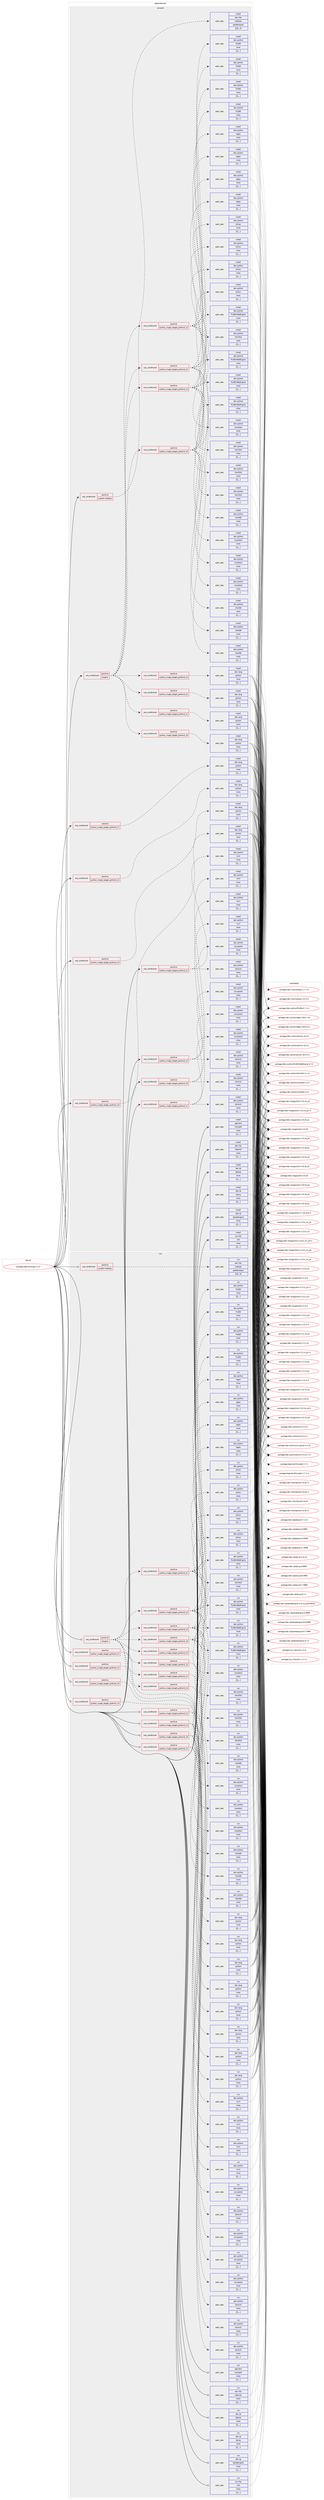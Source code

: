 digraph prolog {

# *************
# Graph options
# *************

newrank=true;
concentrate=true;
compound=true;
graph [rankdir=LR,fontname=Helvetica,fontsize=10,ranksep=1.5];#, ranksep=2.5, nodesep=0.2];
edge  [arrowhead=vee];
node  [fontname=Helvetica,fontsize=10];

# **********
# The ebuild
# **********

subgraph cluster_leftcol {
color=gray;
label=<<i>ebuild</i>>;
id [label="portage://app-text/sigil-2.3.0", color=red, width=4, href="../app-text/sigil-2.3.0.svg"];
}

# ****************
# The dependencies
# ****************

subgraph cluster_midcol {
color=gray;
label=<<i>dependencies</i>>;
subgraph cluster_compile {
fillcolor="#eeeeee";
style=filled;
label=<<i>compile</i>>;
subgraph cond15979 {
dependency58250 [label=<<TABLE BORDER="0" CELLBORDER="1" CELLSPACING="0" CELLPADDING="4"><TR><TD ROWSPAN="3" CELLPADDING="10">use_conditional</TD></TR><TR><TD>positive</TD></TR><TR><TD>plugins</TD></TR></TABLE>>, shape=none, color=red];
subgraph cond15980 {
dependency58251 [label=<<TABLE BORDER="0" CELLBORDER="1" CELLSPACING="0" CELLPADDING="4"><TR><TD ROWSPAN="3" CELLPADDING="10">use_conditional</TD></TR><TR><TD>positive</TD></TR><TR><TD>python_single_target_python3_10</TD></TR></TABLE>>, shape=none, color=red];
subgraph pack41770 {
dependency58252 [label=<<TABLE BORDER="0" CELLBORDER="1" CELLSPACING="0" CELLPADDING="4" WIDTH="220"><TR><TD ROWSPAN="6" CELLPADDING="30">pack_dep</TD></TR><TR><TD WIDTH="110">install</TD></TR><TR><TD>dev-python</TD></TR><TR><TD>chardet</TD></TR><TR><TD>none</TD></TR><TR><TD>[[],,,,]</TD></TR></TABLE>>, shape=none, color=blue];
}
dependency58251:e -> dependency58252:w [weight=20,style="dashed",arrowhead="vee"];
subgraph pack41771 {
dependency58253 [label=<<TABLE BORDER="0" CELLBORDER="1" CELLSPACING="0" CELLPADDING="4" WIDTH="220"><TR><TD ROWSPAN="6" CELLPADDING="30">pack_dep</TD></TR><TR><TD WIDTH="110">install</TD></TR><TR><TD>dev-python</TD></TR><TR><TD>cssselect</TD></TR><TR><TD>none</TD></TR><TR><TD>[[],,,,]</TD></TR></TABLE>>, shape=none, color=blue];
}
dependency58251:e -> dependency58253:w [weight=20,style="dashed",arrowhead="vee"];
subgraph pack41772 {
dependency58254 [label=<<TABLE BORDER="0" CELLBORDER="1" CELLSPACING="0" CELLPADDING="4" WIDTH="220"><TR><TD ROWSPAN="6" CELLPADDING="30">pack_dep</TD></TR><TR><TD WIDTH="110">install</TD></TR><TR><TD>dev-python</TD></TR><TR><TD>html5lib</TD></TR><TR><TD>none</TD></TR><TR><TD>[[],,,,]</TD></TR></TABLE>>, shape=none, color=blue];
}
dependency58251:e -> dependency58254:w [weight=20,style="dashed",arrowhead="vee"];
subgraph pack41773 {
dependency58255 [label=<<TABLE BORDER="0" CELLBORDER="1" CELLSPACING="0" CELLPADDING="4" WIDTH="220"><TR><TD ROWSPAN="6" CELLPADDING="30">pack_dep</TD></TR><TR><TD WIDTH="110">install</TD></TR><TR><TD>dev-python</TD></TR><TR><TD>pillow</TD></TR><TR><TD>none</TD></TR><TR><TD>[[],,,,]</TD></TR></TABLE>>, shape=none, color=blue];
}
dependency58251:e -> dependency58255:w [weight=20,style="dashed",arrowhead="vee"];
subgraph pack41774 {
dependency58256 [label=<<TABLE BORDER="0" CELLBORDER="1" CELLSPACING="0" CELLPADDING="4" WIDTH="220"><TR><TD ROWSPAN="6" CELLPADDING="30">pack_dep</TD></TR><TR><TD WIDTH="110">install</TD></TR><TR><TD>dev-python</TD></TR><TR><TD>regex</TD></TR><TR><TD>none</TD></TR><TR><TD>[[],,,,]</TD></TR></TABLE>>, shape=none, color=blue];
}
dependency58251:e -> dependency58256:w [weight=20,style="dashed",arrowhead="vee"];
subgraph pack41775 {
dependency58257 [label=<<TABLE BORDER="0" CELLBORDER="1" CELLSPACING="0" CELLPADDING="4" WIDTH="220"><TR><TD ROWSPAN="6" CELLPADDING="30">pack_dep</TD></TR><TR><TD WIDTH="110">install</TD></TR><TR><TD>dev-python</TD></TR><TR><TD>PyQt6</TD></TR><TR><TD>none</TD></TR><TR><TD>[[],,,,]</TD></TR></TABLE>>, shape=none, color=blue];
}
dependency58251:e -> dependency58257:w [weight=20,style="dashed",arrowhead="vee"];
subgraph pack41776 {
dependency58258 [label=<<TABLE BORDER="0" CELLBORDER="1" CELLSPACING="0" CELLPADDING="4" WIDTH="220"><TR><TD ROWSPAN="6" CELLPADDING="30">pack_dep</TD></TR><TR><TD WIDTH="110">install</TD></TR><TR><TD>dev-python</TD></TR><TR><TD>PyQt6-WebEngine</TD></TR><TR><TD>none</TD></TR><TR><TD>[[],,,,]</TD></TR></TABLE>>, shape=none, color=blue];
}
dependency58251:e -> dependency58258:w [weight=20,style="dashed",arrowhead="vee"];
}
dependency58250:e -> dependency58251:w [weight=20,style="dashed",arrowhead="vee"];
subgraph cond15981 {
dependency58259 [label=<<TABLE BORDER="0" CELLBORDER="1" CELLSPACING="0" CELLPADDING="4"><TR><TD ROWSPAN="3" CELLPADDING="10">use_conditional</TD></TR><TR><TD>positive</TD></TR><TR><TD>python_single_target_python3_11</TD></TR></TABLE>>, shape=none, color=red];
subgraph pack41777 {
dependency58260 [label=<<TABLE BORDER="0" CELLBORDER="1" CELLSPACING="0" CELLPADDING="4" WIDTH="220"><TR><TD ROWSPAN="6" CELLPADDING="30">pack_dep</TD></TR><TR><TD WIDTH="110">install</TD></TR><TR><TD>dev-python</TD></TR><TR><TD>chardet</TD></TR><TR><TD>none</TD></TR><TR><TD>[[],,,,]</TD></TR></TABLE>>, shape=none, color=blue];
}
dependency58259:e -> dependency58260:w [weight=20,style="dashed",arrowhead="vee"];
subgraph pack41778 {
dependency58261 [label=<<TABLE BORDER="0" CELLBORDER="1" CELLSPACING="0" CELLPADDING="4" WIDTH="220"><TR><TD ROWSPAN="6" CELLPADDING="30">pack_dep</TD></TR><TR><TD WIDTH="110">install</TD></TR><TR><TD>dev-python</TD></TR><TR><TD>cssselect</TD></TR><TR><TD>none</TD></TR><TR><TD>[[],,,,]</TD></TR></TABLE>>, shape=none, color=blue];
}
dependency58259:e -> dependency58261:w [weight=20,style="dashed",arrowhead="vee"];
subgraph pack41779 {
dependency58262 [label=<<TABLE BORDER="0" CELLBORDER="1" CELLSPACING="0" CELLPADDING="4" WIDTH="220"><TR><TD ROWSPAN="6" CELLPADDING="30">pack_dep</TD></TR><TR><TD WIDTH="110">install</TD></TR><TR><TD>dev-python</TD></TR><TR><TD>html5lib</TD></TR><TR><TD>none</TD></TR><TR><TD>[[],,,,]</TD></TR></TABLE>>, shape=none, color=blue];
}
dependency58259:e -> dependency58262:w [weight=20,style="dashed",arrowhead="vee"];
subgraph pack41780 {
dependency58263 [label=<<TABLE BORDER="0" CELLBORDER="1" CELLSPACING="0" CELLPADDING="4" WIDTH="220"><TR><TD ROWSPAN="6" CELLPADDING="30">pack_dep</TD></TR><TR><TD WIDTH="110">install</TD></TR><TR><TD>dev-python</TD></TR><TR><TD>pillow</TD></TR><TR><TD>none</TD></TR><TR><TD>[[],,,,]</TD></TR></TABLE>>, shape=none, color=blue];
}
dependency58259:e -> dependency58263:w [weight=20,style="dashed",arrowhead="vee"];
subgraph pack41781 {
dependency58264 [label=<<TABLE BORDER="0" CELLBORDER="1" CELLSPACING="0" CELLPADDING="4" WIDTH="220"><TR><TD ROWSPAN="6" CELLPADDING="30">pack_dep</TD></TR><TR><TD WIDTH="110">install</TD></TR><TR><TD>dev-python</TD></TR><TR><TD>regex</TD></TR><TR><TD>none</TD></TR><TR><TD>[[],,,,]</TD></TR></TABLE>>, shape=none, color=blue];
}
dependency58259:e -> dependency58264:w [weight=20,style="dashed",arrowhead="vee"];
subgraph pack41782 {
dependency58265 [label=<<TABLE BORDER="0" CELLBORDER="1" CELLSPACING="0" CELLPADDING="4" WIDTH="220"><TR><TD ROWSPAN="6" CELLPADDING="30">pack_dep</TD></TR><TR><TD WIDTH="110">install</TD></TR><TR><TD>dev-python</TD></TR><TR><TD>PyQt6</TD></TR><TR><TD>none</TD></TR><TR><TD>[[],,,,]</TD></TR></TABLE>>, shape=none, color=blue];
}
dependency58259:e -> dependency58265:w [weight=20,style="dashed",arrowhead="vee"];
subgraph pack41783 {
dependency58266 [label=<<TABLE BORDER="0" CELLBORDER="1" CELLSPACING="0" CELLPADDING="4" WIDTH="220"><TR><TD ROWSPAN="6" CELLPADDING="30">pack_dep</TD></TR><TR><TD WIDTH="110">install</TD></TR><TR><TD>dev-python</TD></TR><TR><TD>PyQt6-WebEngine</TD></TR><TR><TD>none</TD></TR><TR><TD>[[],,,,]</TD></TR></TABLE>>, shape=none, color=blue];
}
dependency58259:e -> dependency58266:w [weight=20,style="dashed",arrowhead="vee"];
}
dependency58250:e -> dependency58259:w [weight=20,style="dashed",arrowhead="vee"];
subgraph cond15982 {
dependency58267 [label=<<TABLE BORDER="0" CELLBORDER="1" CELLSPACING="0" CELLPADDING="4"><TR><TD ROWSPAN="3" CELLPADDING="10">use_conditional</TD></TR><TR><TD>positive</TD></TR><TR><TD>python_single_target_python3_12</TD></TR></TABLE>>, shape=none, color=red];
subgraph pack41784 {
dependency58268 [label=<<TABLE BORDER="0" CELLBORDER="1" CELLSPACING="0" CELLPADDING="4" WIDTH="220"><TR><TD ROWSPAN="6" CELLPADDING="30">pack_dep</TD></TR><TR><TD WIDTH="110">install</TD></TR><TR><TD>dev-python</TD></TR><TR><TD>chardet</TD></TR><TR><TD>none</TD></TR><TR><TD>[[],,,,]</TD></TR></TABLE>>, shape=none, color=blue];
}
dependency58267:e -> dependency58268:w [weight=20,style="dashed",arrowhead="vee"];
subgraph pack41785 {
dependency58269 [label=<<TABLE BORDER="0" CELLBORDER="1" CELLSPACING="0" CELLPADDING="4" WIDTH="220"><TR><TD ROWSPAN="6" CELLPADDING="30">pack_dep</TD></TR><TR><TD WIDTH="110">install</TD></TR><TR><TD>dev-python</TD></TR><TR><TD>cssselect</TD></TR><TR><TD>none</TD></TR><TR><TD>[[],,,,]</TD></TR></TABLE>>, shape=none, color=blue];
}
dependency58267:e -> dependency58269:w [weight=20,style="dashed",arrowhead="vee"];
subgraph pack41786 {
dependency58270 [label=<<TABLE BORDER="0" CELLBORDER="1" CELLSPACING="0" CELLPADDING="4" WIDTH="220"><TR><TD ROWSPAN="6" CELLPADDING="30">pack_dep</TD></TR><TR><TD WIDTH="110">install</TD></TR><TR><TD>dev-python</TD></TR><TR><TD>html5lib</TD></TR><TR><TD>none</TD></TR><TR><TD>[[],,,,]</TD></TR></TABLE>>, shape=none, color=blue];
}
dependency58267:e -> dependency58270:w [weight=20,style="dashed",arrowhead="vee"];
subgraph pack41787 {
dependency58271 [label=<<TABLE BORDER="0" CELLBORDER="1" CELLSPACING="0" CELLPADDING="4" WIDTH="220"><TR><TD ROWSPAN="6" CELLPADDING="30">pack_dep</TD></TR><TR><TD WIDTH="110">install</TD></TR><TR><TD>dev-python</TD></TR><TR><TD>pillow</TD></TR><TR><TD>none</TD></TR><TR><TD>[[],,,,]</TD></TR></TABLE>>, shape=none, color=blue];
}
dependency58267:e -> dependency58271:w [weight=20,style="dashed",arrowhead="vee"];
subgraph pack41788 {
dependency58272 [label=<<TABLE BORDER="0" CELLBORDER="1" CELLSPACING="0" CELLPADDING="4" WIDTH="220"><TR><TD ROWSPAN="6" CELLPADDING="30">pack_dep</TD></TR><TR><TD WIDTH="110">install</TD></TR><TR><TD>dev-python</TD></TR><TR><TD>regex</TD></TR><TR><TD>none</TD></TR><TR><TD>[[],,,,]</TD></TR></TABLE>>, shape=none, color=blue];
}
dependency58267:e -> dependency58272:w [weight=20,style="dashed",arrowhead="vee"];
subgraph pack41789 {
dependency58273 [label=<<TABLE BORDER="0" CELLBORDER="1" CELLSPACING="0" CELLPADDING="4" WIDTH="220"><TR><TD ROWSPAN="6" CELLPADDING="30">pack_dep</TD></TR><TR><TD WIDTH="110">install</TD></TR><TR><TD>dev-python</TD></TR><TR><TD>PyQt6</TD></TR><TR><TD>none</TD></TR><TR><TD>[[],,,,]</TD></TR></TABLE>>, shape=none, color=blue];
}
dependency58267:e -> dependency58273:w [weight=20,style="dashed",arrowhead="vee"];
subgraph pack41790 {
dependency58274 [label=<<TABLE BORDER="0" CELLBORDER="1" CELLSPACING="0" CELLPADDING="4" WIDTH="220"><TR><TD ROWSPAN="6" CELLPADDING="30">pack_dep</TD></TR><TR><TD WIDTH="110">install</TD></TR><TR><TD>dev-python</TD></TR><TR><TD>PyQt6-WebEngine</TD></TR><TR><TD>none</TD></TR><TR><TD>[[],,,,]</TD></TR></TABLE>>, shape=none, color=blue];
}
dependency58267:e -> dependency58274:w [weight=20,style="dashed",arrowhead="vee"];
}
dependency58250:e -> dependency58267:w [weight=20,style="dashed",arrowhead="vee"];
subgraph cond15983 {
dependency58275 [label=<<TABLE BORDER="0" CELLBORDER="1" CELLSPACING="0" CELLPADDING="4"><TR><TD ROWSPAN="3" CELLPADDING="10">use_conditional</TD></TR><TR><TD>positive</TD></TR><TR><TD>python_single_target_python3_13</TD></TR></TABLE>>, shape=none, color=red];
subgraph pack41791 {
dependency58276 [label=<<TABLE BORDER="0" CELLBORDER="1" CELLSPACING="0" CELLPADDING="4" WIDTH="220"><TR><TD ROWSPAN="6" CELLPADDING="30">pack_dep</TD></TR><TR><TD WIDTH="110">install</TD></TR><TR><TD>dev-python</TD></TR><TR><TD>chardet</TD></TR><TR><TD>none</TD></TR><TR><TD>[[],,,,]</TD></TR></TABLE>>, shape=none, color=blue];
}
dependency58275:e -> dependency58276:w [weight=20,style="dashed",arrowhead="vee"];
subgraph pack41792 {
dependency58277 [label=<<TABLE BORDER="0" CELLBORDER="1" CELLSPACING="0" CELLPADDING="4" WIDTH="220"><TR><TD ROWSPAN="6" CELLPADDING="30">pack_dep</TD></TR><TR><TD WIDTH="110">install</TD></TR><TR><TD>dev-python</TD></TR><TR><TD>cssselect</TD></TR><TR><TD>none</TD></TR><TR><TD>[[],,,,]</TD></TR></TABLE>>, shape=none, color=blue];
}
dependency58275:e -> dependency58277:w [weight=20,style="dashed",arrowhead="vee"];
subgraph pack41793 {
dependency58278 [label=<<TABLE BORDER="0" CELLBORDER="1" CELLSPACING="0" CELLPADDING="4" WIDTH="220"><TR><TD ROWSPAN="6" CELLPADDING="30">pack_dep</TD></TR><TR><TD WIDTH="110">install</TD></TR><TR><TD>dev-python</TD></TR><TR><TD>html5lib</TD></TR><TR><TD>none</TD></TR><TR><TD>[[],,,,]</TD></TR></TABLE>>, shape=none, color=blue];
}
dependency58275:e -> dependency58278:w [weight=20,style="dashed",arrowhead="vee"];
subgraph pack41794 {
dependency58279 [label=<<TABLE BORDER="0" CELLBORDER="1" CELLSPACING="0" CELLPADDING="4" WIDTH="220"><TR><TD ROWSPAN="6" CELLPADDING="30">pack_dep</TD></TR><TR><TD WIDTH="110">install</TD></TR><TR><TD>dev-python</TD></TR><TR><TD>pillow</TD></TR><TR><TD>none</TD></TR><TR><TD>[[],,,,]</TD></TR></TABLE>>, shape=none, color=blue];
}
dependency58275:e -> dependency58279:w [weight=20,style="dashed",arrowhead="vee"];
subgraph pack41795 {
dependency58280 [label=<<TABLE BORDER="0" CELLBORDER="1" CELLSPACING="0" CELLPADDING="4" WIDTH="220"><TR><TD ROWSPAN="6" CELLPADDING="30">pack_dep</TD></TR><TR><TD WIDTH="110">install</TD></TR><TR><TD>dev-python</TD></TR><TR><TD>regex</TD></TR><TR><TD>none</TD></TR><TR><TD>[[],,,,]</TD></TR></TABLE>>, shape=none, color=blue];
}
dependency58275:e -> dependency58280:w [weight=20,style="dashed",arrowhead="vee"];
subgraph pack41796 {
dependency58281 [label=<<TABLE BORDER="0" CELLBORDER="1" CELLSPACING="0" CELLPADDING="4" WIDTH="220"><TR><TD ROWSPAN="6" CELLPADDING="30">pack_dep</TD></TR><TR><TD WIDTH="110">install</TD></TR><TR><TD>dev-python</TD></TR><TR><TD>PyQt6</TD></TR><TR><TD>none</TD></TR><TR><TD>[[],,,,]</TD></TR></TABLE>>, shape=none, color=blue];
}
dependency58275:e -> dependency58281:w [weight=20,style="dashed",arrowhead="vee"];
subgraph pack41797 {
dependency58282 [label=<<TABLE BORDER="0" CELLBORDER="1" CELLSPACING="0" CELLPADDING="4" WIDTH="220"><TR><TD ROWSPAN="6" CELLPADDING="30">pack_dep</TD></TR><TR><TD WIDTH="110">install</TD></TR><TR><TD>dev-python</TD></TR><TR><TD>PyQt6-WebEngine</TD></TR><TR><TD>none</TD></TR><TR><TD>[[],,,,]</TD></TR></TABLE>>, shape=none, color=blue];
}
dependency58275:e -> dependency58282:w [weight=20,style="dashed",arrowhead="vee"];
}
dependency58250:e -> dependency58275:w [weight=20,style="dashed",arrowhead="vee"];
subgraph cond15984 {
dependency58283 [label=<<TABLE BORDER="0" CELLBORDER="1" CELLSPACING="0" CELLPADDING="4"><TR><TD ROWSPAN="3" CELLPADDING="10">use_conditional</TD></TR><TR><TD>positive</TD></TR><TR><TD>python_single_target_python3_10</TD></TR></TABLE>>, shape=none, color=red];
subgraph pack41798 {
dependency58284 [label=<<TABLE BORDER="0" CELLBORDER="1" CELLSPACING="0" CELLPADDING="4" WIDTH="220"><TR><TD ROWSPAN="6" CELLPADDING="30">pack_dep</TD></TR><TR><TD WIDTH="110">install</TD></TR><TR><TD>dev-lang</TD></TR><TR><TD>python</TD></TR><TR><TD>none</TD></TR><TR><TD>[[],,,,]</TD></TR></TABLE>>, shape=none, color=blue];
}
dependency58283:e -> dependency58284:w [weight=20,style="dashed",arrowhead="vee"];
}
dependency58250:e -> dependency58283:w [weight=20,style="dashed",arrowhead="vee"];
subgraph cond15985 {
dependency58285 [label=<<TABLE BORDER="0" CELLBORDER="1" CELLSPACING="0" CELLPADDING="4"><TR><TD ROWSPAN="3" CELLPADDING="10">use_conditional</TD></TR><TR><TD>positive</TD></TR><TR><TD>python_single_target_python3_11</TD></TR></TABLE>>, shape=none, color=red];
subgraph pack41799 {
dependency58286 [label=<<TABLE BORDER="0" CELLBORDER="1" CELLSPACING="0" CELLPADDING="4" WIDTH="220"><TR><TD ROWSPAN="6" CELLPADDING="30">pack_dep</TD></TR><TR><TD WIDTH="110">install</TD></TR><TR><TD>dev-lang</TD></TR><TR><TD>python</TD></TR><TR><TD>none</TD></TR><TR><TD>[[],,,,]</TD></TR></TABLE>>, shape=none, color=blue];
}
dependency58285:e -> dependency58286:w [weight=20,style="dashed",arrowhead="vee"];
}
dependency58250:e -> dependency58285:w [weight=20,style="dashed",arrowhead="vee"];
subgraph cond15986 {
dependency58287 [label=<<TABLE BORDER="0" CELLBORDER="1" CELLSPACING="0" CELLPADDING="4"><TR><TD ROWSPAN="3" CELLPADDING="10">use_conditional</TD></TR><TR><TD>positive</TD></TR><TR><TD>python_single_target_python3_12</TD></TR></TABLE>>, shape=none, color=red];
subgraph pack41800 {
dependency58288 [label=<<TABLE BORDER="0" CELLBORDER="1" CELLSPACING="0" CELLPADDING="4" WIDTH="220"><TR><TD ROWSPAN="6" CELLPADDING="30">pack_dep</TD></TR><TR><TD WIDTH="110">install</TD></TR><TR><TD>dev-lang</TD></TR><TR><TD>python</TD></TR><TR><TD>none</TD></TR><TR><TD>[[],,,,]</TD></TR></TABLE>>, shape=none, color=blue];
}
dependency58287:e -> dependency58288:w [weight=20,style="dashed",arrowhead="vee"];
}
dependency58250:e -> dependency58287:w [weight=20,style="dashed",arrowhead="vee"];
subgraph cond15987 {
dependency58289 [label=<<TABLE BORDER="0" CELLBORDER="1" CELLSPACING="0" CELLPADDING="4"><TR><TD ROWSPAN="3" CELLPADDING="10">use_conditional</TD></TR><TR><TD>positive</TD></TR><TR><TD>python_single_target_python3_13</TD></TR></TABLE>>, shape=none, color=red];
subgraph pack41801 {
dependency58290 [label=<<TABLE BORDER="0" CELLBORDER="1" CELLSPACING="0" CELLPADDING="4" WIDTH="220"><TR><TD ROWSPAN="6" CELLPADDING="30">pack_dep</TD></TR><TR><TD WIDTH="110">install</TD></TR><TR><TD>dev-lang</TD></TR><TR><TD>python</TD></TR><TR><TD>none</TD></TR><TR><TD>[[],,,,]</TD></TR></TABLE>>, shape=none, color=blue];
}
dependency58289:e -> dependency58290:w [weight=20,style="dashed",arrowhead="vee"];
}
dependency58250:e -> dependency58289:w [weight=20,style="dashed",arrowhead="vee"];
}
id:e -> dependency58250:w [weight=20,style="solid",arrowhead="vee"];
subgraph cond15988 {
dependency58291 [label=<<TABLE BORDER="0" CELLBORDER="1" CELLSPACING="0" CELLPADDING="4"><TR><TD ROWSPAN="3" CELLPADDING="10">use_conditional</TD></TR><TR><TD>positive</TD></TR><TR><TD>python_single_target_python3_10</TD></TR></TABLE>>, shape=none, color=red];
subgraph pack41802 {
dependency58292 [label=<<TABLE BORDER="0" CELLBORDER="1" CELLSPACING="0" CELLPADDING="4" WIDTH="220"><TR><TD ROWSPAN="6" CELLPADDING="30">pack_dep</TD></TR><TR><TD WIDTH="110">install</TD></TR><TR><TD>dev-lang</TD></TR><TR><TD>python</TD></TR><TR><TD>none</TD></TR><TR><TD>[[],,,,]</TD></TR></TABLE>>, shape=none, color=blue];
}
dependency58291:e -> dependency58292:w [weight=20,style="dashed",arrowhead="vee"];
}
id:e -> dependency58291:w [weight=20,style="solid",arrowhead="vee"];
subgraph cond15989 {
dependency58293 [label=<<TABLE BORDER="0" CELLBORDER="1" CELLSPACING="0" CELLPADDING="4"><TR><TD ROWSPAN="3" CELLPADDING="10">use_conditional</TD></TR><TR><TD>positive</TD></TR><TR><TD>python_single_target_python3_10</TD></TR></TABLE>>, shape=none, color=red];
subgraph pack41803 {
dependency58294 [label=<<TABLE BORDER="0" CELLBORDER="1" CELLSPACING="0" CELLPADDING="4" WIDTH="220"><TR><TD ROWSPAN="6" CELLPADDING="30">pack_dep</TD></TR><TR><TD WIDTH="110">install</TD></TR><TR><TD>dev-python</TD></TR><TR><TD>css-parser</TD></TR><TR><TD>none</TD></TR><TR><TD>[[],,,,]</TD></TR></TABLE>>, shape=none, color=blue];
}
dependency58293:e -> dependency58294:w [weight=20,style="dashed",arrowhead="vee"];
subgraph pack41804 {
dependency58295 [label=<<TABLE BORDER="0" CELLBORDER="1" CELLSPACING="0" CELLPADDING="4" WIDTH="220"><TR><TD ROWSPAN="6" CELLPADDING="30">pack_dep</TD></TR><TR><TD WIDTH="110">install</TD></TR><TR><TD>dev-python</TD></TR><TR><TD>dulwich</TD></TR><TR><TD>none</TD></TR><TR><TD>[[],,,,]</TD></TR></TABLE>>, shape=none, color=blue];
}
dependency58293:e -> dependency58295:w [weight=20,style="dashed",arrowhead="vee"];
subgraph pack41805 {
dependency58296 [label=<<TABLE BORDER="0" CELLBORDER="1" CELLSPACING="0" CELLPADDING="4" WIDTH="220"><TR><TD ROWSPAN="6" CELLPADDING="30">pack_dep</TD></TR><TR><TD WIDTH="110">install</TD></TR><TR><TD>dev-python</TD></TR><TR><TD>lxml</TD></TR><TR><TD>none</TD></TR><TR><TD>[[],,,,]</TD></TR></TABLE>>, shape=none, color=blue];
}
dependency58293:e -> dependency58296:w [weight=20,style="dashed",arrowhead="vee"];
}
id:e -> dependency58293:w [weight=20,style="solid",arrowhead="vee"];
subgraph cond15990 {
dependency58297 [label=<<TABLE BORDER="0" CELLBORDER="1" CELLSPACING="0" CELLPADDING="4"><TR><TD ROWSPAN="3" CELLPADDING="10">use_conditional</TD></TR><TR><TD>positive</TD></TR><TR><TD>python_single_target_python3_11</TD></TR></TABLE>>, shape=none, color=red];
subgraph pack41806 {
dependency58298 [label=<<TABLE BORDER="0" CELLBORDER="1" CELLSPACING="0" CELLPADDING="4" WIDTH="220"><TR><TD ROWSPAN="6" CELLPADDING="30">pack_dep</TD></TR><TR><TD WIDTH="110">install</TD></TR><TR><TD>dev-lang</TD></TR><TR><TD>python</TD></TR><TR><TD>none</TD></TR><TR><TD>[[],,,,]</TD></TR></TABLE>>, shape=none, color=blue];
}
dependency58297:e -> dependency58298:w [weight=20,style="dashed",arrowhead="vee"];
}
id:e -> dependency58297:w [weight=20,style="solid",arrowhead="vee"];
subgraph cond15991 {
dependency58299 [label=<<TABLE BORDER="0" CELLBORDER="1" CELLSPACING="0" CELLPADDING="4"><TR><TD ROWSPAN="3" CELLPADDING="10">use_conditional</TD></TR><TR><TD>positive</TD></TR><TR><TD>python_single_target_python3_11</TD></TR></TABLE>>, shape=none, color=red];
subgraph pack41807 {
dependency58300 [label=<<TABLE BORDER="0" CELLBORDER="1" CELLSPACING="0" CELLPADDING="4" WIDTH="220"><TR><TD ROWSPAN="6" CELLPADDING="30">pack_dep</TD></TR><TR><TD WIDTH="110">install</TD></TR><TR><TD>dev-python</TD></TR><TR><TD>css-parser</TD></TR><TR><TD>none</TD></TR><TR><TD>[[],,,,]</TD></TR></TABLE>>, shape=none, color=blue];
}
dependency58299:e -> dependency58300:w [weight=20,style="dashed",arrowhead="vee"];
subgraph pack41808 {
dependency58301 [label=<<TABLE BORDER="0" CELLBORDER="1" CELLSPACING="0" CELLPADDING="4" WIDTH="220"><TR><TD ROWSPAN="6" CELLPADDING="30">pack_dep</TD></TR><TR><TD WIDTH="110">install</TD></TR><TR><TD>dev-python</TD></TR><TR><TD>dulwich</TD></TR><TR><TD>none</TD></TR><TR><TD>[[],,,,]</TD></TR></TABLE>>, shape=none, color=blue];
}
dependency58299:e -> dependency58301:w [weight=20,style="dashed",arrowhead="vee"];
subgraph pack41809 {
dependency58302 [label=<<TABLE BORDER="0" CELLBORDER="1" CELLSPACING="0" CELLPADDING="4" WIDTH="220"><TR><TD ROWSPAN="6" CELLPADDING="30">pack_dep</TD></TR><TR><TD WIDTH="110">install</TD></TR><TR><TD>dev-python</TD></TR><TR><TD>lxml</TD></TR><TR><TD>none</TD></TR><TR><TD>[[],,,,]</TD></TR></TABLE>>, shape=none, color=blue];
}
dependency58299:e -> dependency58302:w [weight=20,style="dashed",arrowhead="vee"];
}
id:e -> dependency58299:w [weight=20,style="solid",arrowhead="vee"];
subgraph cond15992 {
dependency58303 [label=<<TABLE BORDER="0" CELLBORDER="1" CELLSPACING="0" CELLPADDING="4"><TR><TD ROWSPAN="3" CELLPADDING="10">use_conditional</TD></TR><TR><TD>positive</TD></TR><TR><TD>python_single_target_python3_12</TD></TR></TABLE>>, shape=none, color=red];
subgraph pack41810 {
dependency58304 [label=<<TABLE BORDER="0" CELLBORDER="1" CELLSPACING="0" CELLPADDING="4" WIDTH="220"><TR><TD ROWSPAN="6" CELLPADDING="30">pack_dep</TD></TR><TR><TD WIDTH="110">install</TD></TR><TR><TD>dev-lang</TD></TR><TR><TD>python</TD></TR><TR><TD>none</TD></TR><TR><TD>[[],,,,]</TD></TR></TABLE>>, shape=none, color=blue];
}
dependency58303:e -> dependency58304:w [weight=20,style="dashed",arrowhead="vee"];
}
id:e -> dependency58303:w [weight=20,style="solid",arrowhead="vee"];
subgraph cond15993 {
dependency58305 [label=<<TABLE BORDER="0" CELLBORDER="1" CELLSPACING="0" CELLPADDING="4"><TR><TD ROWSPAN="3" CELLPADDING="10">use_conditional</TD></TR><TR><TD>positive</TD></TR><TR><TD>python_single_target_python3_12</TD></TR></TABLE>>, shape=none, color=red];
subgraph pack41811 {
dependency58306 [label=<<TABLE BORDER="0" CELLBORDER="1" CELLSPACING="0" CELLPADDING="4" WIDTH="220"><TR><TD ROWSPAN="6" CELLPADDING="30">pack_dep</TD></TR><TR><TD WIDTH="110">install</TD></TR><TR><TD>dev-python</TD></TR><TR><TD>css-parser</TD></TR><TR><TD>none</TD></TR><TR><TD>[[],,,,]</TD></TR></TABLE>>, shape=none, color=blue];
}
dependency58305:e -> dependency58306:w [weight=20,style="dashed",arrowhead="vee"];
subgraph pack41812 {
dependency58307 [label=<<TABLE BORDER="0" CELLBORDER="1" CELLSPACING="0" CELLPADDING="4" WIDTH="220"><TR><TD ROWSPAN="6" CELLPADDING="30">pack_dep</TD></TR><TR><TD WIDTH="110">install</TD></TR><TR><TD>dev-python</TD></TR><TR><TD>dulwich</TD></TR><TR><TD>none</TD></TR><TR><TD>[[],,,,]</TD></TR></TABLE>>, shape=none, color=blue];
}
dependency58305:e -> dependency58307:w [weight=20,style="dashed",arrowhead="vee"];
subgraph pack41813 {
dependency58308 [label=<<TABLE BORDER="0" CELLBORDER="1" CELLSPACING="0" CELLPADDING="4" WIDTH="220"><TR><TD ROWSPAN="6" CELLPADDING="30">pack_dep</TD></TR><TR><TD WIDTH="110">install</TD></TR><TR><TD>dev-python</TD></TR><TR><TD>lxml</TD></TR><TR><TD>none</TD></TR><TR><TD>[[],,,,]</TD></TR></TABLE>>, shape=none, color=blue];
}
dependency58305:e -> dependency58308:w [weight=20,style="dashed",arrowhead="vee"];
}
id:e -> dependency58305:w [weight=20,style="solid",arrowhead="vee"];
subgraph cond15994 {
dependency58309 [label=<<TABLE BORDER="0" CELLBORDER="1" CELLSPACING="0" CELLPADDING="4"><TR><TD ROWSPAN="3" CELLPADDING="10">use_conditional</TD></TR><TR><TD>positive</TD></TR><TR><TD>python_single_target_python3_13</TD></TR></TABLE>>, shape=none, color=red];
subgraph pack41814 {
dependency58310 [label=<<TABLE BORDER="0" CELLBORDER="1" CELLSPACING="0" CELLPADDING="4" WIDTH="220"><TR><TD ROWSPAN="6" CELLPADDING="30">pack_dep</TD></TR><TR><TD WIDTH="110">install</TD></TR><TR><TD>dev-lang</TD></TR><TR><TD>python</TD></TR><TR><TD>none</TD></TR><TR><TD>[[],,,,]</TD></TR></TABLE>>, shape=none, color=blue];
}
dependency58309:e -> dependency58310:w [weight=20,style="dashed",arrowhead="vee"];
}
id:e -> dependency58309:w [weight=20,style="solid",arrowhead="vee"];
subgraph cond15995 {
dependency58311 [label=<<TABLE BORDER="0" CELLBORDER="1" CELLSPACING="0" CELLPADDING="4"><TR><TD ROWSPAN="3" CELLPADDING="10">use_conditional</TD></TR><TR><TD>positive</TD></TR><TR><TD>python_single_target_python3_13</TD></TR></TABLE>>, shape=none, color=red];
subgraph pack41815 {
dependency58312 [label=<<TABLE BORDER="0" CELLBORDER="1" CELLSPACING="0" CELLPADDING="4" WIDTH="220"><TR><TD ROWSPAN="6" CELLPADDING="30">pack_dep</TD></TR><TR><TD WIDTH="110">install</TD></TR><TR><TD>dev-python</TD></TR><TR><TD>css-parser</TD></TR><TR><TD>none</TD></TR><TR><TD>[[],,,,]</TD></TR></TABLE>>, shape=none, color=blue];
}
dependency58311:e -> dependency58312:w [weight=20,style="dashed",arrowhead="vee"];
subgraph pack41816 {
dependency58313 [label=<<TABLE BORDER="0" CELLBORDER="1" CELLSPACING="0" CELLPADDING="4" WIDTH="220"><TR><TD ROWSPAN="6" CELLPADDING="30">pack_dep</TD></TR><TR><TD WIDTH="110">install</TD></TR><TR><TD>dev-python</TD></TR><TR><TD>dulwich</TD></TR><TR><TD>none</TD></TR><TR><TD>[[],,,,]</TD></TR></TABLE>>, shape=none, color=blue];
}
dependency58311:e -> dependency58313:w [weight=20,style="dashed",arrowhead="vee"];
subgraph pack41817 {
dependency58314 [label=<<TABLE BORDER="0" CELLBORDER="1" CELLSPACING="0" CELLPADDING="4" WIDTH="220"><TR><TD ROWSPAN="6" CELLPADDING="30">pack_dep</TD></TR><TR><TD WIDTH="110">install</TD></TR><TR><TD>dev-python</TD></TR><TR><TD>lxml</TD></TR><TR><TD>none</TD></TR><TR><TD>[[],,,,]</TD></TR></TABLE>>, shape=none, color=blue];
}
dependency58311:e -> dependency58314:w [weight=20,style="dashed",arrowhead="vee"];
}
id:e -> dependency58311:w [weight=20,style="solid",arrowhead="vee"];
subgraph cond15996 {
dependency58315 [label=<<TABLE BORDER="0" CELLBORDER="1" CELLSPACING="0" CELLPADDING="4"><TR><TD ROWSPAN="3" CELLPADDING="10">use_conditional</TD></TR><TR><TD>positive</TD></TR><TR><TD>system-mathjax</TD></TR></TABLE>>, shape=none, color=red];
subgraph pack41818 {
dependency58316 [label=<<TABLE BORDER="0" CELLBORDER="1" CELLSPACING="0" CELLPADDING="4" WIDTH="220"><TR><TD ROWSPAN="6" CELLPADDING="30">pack_dep</TD></TR><TR><TD WIDTH="110">install</TD></TR><TR><TD>dev-libs</TD></TR><TR><TD>mathjax</TD></TR><TR><TD>greaterequal</TD></TR><TR><TD>[[3],,,3]</TD></TR></TABLE>>, shape=none, color=blue];
}
dependency58315:e -> dependency58316:w [weight=20,style="dashed",arrowhead="vee"];
}
id:e -> dependency58315:w [weight=20,style="solid",arrowhead="vee"];
subgraph pack41819 {
dependency58317 [label=<<TABLE BORDER="0" CELLBORDER="1" CELLSPACING="0" CELLPADDING="4" WIDTH="220"><TR><TD ROWSPAN="6" CELLPADDING="30">pack_dep</TD></TR><TR><TD WIDTH="110">install</TD></TR><TR><TD>app-text</TD></TR><TR><TD>hunspell</TD></TR><TR><TD>none</TD></TR><TR><TD>[[],,,,]</TD></TR></TABLE>>, shape=none, color=blue];
}
id:e -> dependency58317:w [weight=20,style="solid",arrowhead="vee"];
subgraph pack41820 {
dependency58318 [label=<<TABLE BORDER="0" CELLBORDER="1" CELLSPACING="0" CELLPADDING="4" WIDTH="220"><TR><TD ROWSPAN="6" CELLPADDING="30">pack_dep</TD></TR><TR><TD WIDTH="110">install</TD></TR><TR><TD>dev-libs</TD></TR><TR><TD>libpcre2</TD></TR><TR><TD>none</TD></TR><TR><TD>[[],,,,]</TD></TR></TABLE>>, shape=none, color=blue];
}
id:e -> dependency58318:w [weight=20,style="solid",arrowhead="vee"];
subgraph pack41821 {
dependency58319 [label=<<TABLE BORDER="0" CELLBORDER="1" CELLSPACING="0" CELLPADDING="4" WIDTH="220"><TR><TD ROWSPAN="6" CELLPADDING="30">pack_dep</TD></TR><TR><TD WIDTH="110">install</TD></TR><TR><TD>dev-qt</TD></TR><TR><TD>qtbase</TD></TR><TR><TD>none</TD></TR><TR><TD>[[],,,,]</TD></TR></TABLE>>, shape=none, color=blue];
}
id:e -> dependency58319:w [weight=20,style="solid",arrowhead="vee"];
subgraph pack41822 {
dependency58320 [label=<<TABLE BORDER="0" CELLBORDER="1" CELLSPACING="0" CELLPADDING="4" WIDTH="220"><TR><TD ROWSPAN="6" CELLPADDING="30">pack_dep</TD></TR><TR><TD WIDTH="110">install</TD></TR><TR><TD>dev-qt</TD></TR><TR><TD>qtsvg</TD></TR><TR><TD>none</TD></TR><TR><TD>[[],,,,]</TD></TR></TABLE>>, shape=none, color=blue];
}
id:e -> dependency58320:w [weight=20,style="solid",arrowhead="vee"];
subgraph pack41823 {
dependency58321 [label=<<TABLE BORDER="0" CELLBORDER="1" CELLSPACING="0" CELLPADDING="4" WIDTH="220"><TR><TD ROWSPAN="6" CELLPADDING="30">pack_dep</TD></TR><TR><TD WIDTH="110">install</TD></TR><TR><TD>dev-qt</TD></TR><TR><TD>qtwebengine</TD></TR><TR><TD>none</TD></TR><TR><TD>[[],,,,]</TD></TR></TABLE>>, shape=none, color=blue];
}
id:e -> dependency58321:w [weight=20,style="solid",arrowhead="vee"];
subgraph pack41824 {
dependency58322 [label=<<TABLE BORDER="0" CELLBORDER="1" CELLSPACING="0" CELLPADDING="4" WIDTH="220"><TR><TD ROWSPAN="6" CELLPADDING="30">pack_dep</TD></TR><TR><TD WIDTH="110">install</TD></TR><TR><TD>sys-libs</TD></TR><TR><TD>zlib</TD></TR><TR><TD>none</TD></TR><TR><TD>[[],,,,]</TD></TR></TABLE>>, shape=none, color=blue];
}
id:e -> dependency58322:w [weight=20,style="solid",arrowhead="vee"];
}
subgraph cluster_compileandrun {
fillcolor="#eeeeee";
style=filled;
label=<<i>compile and run</i>>;
}
subgraph cluster_run {
fillcolor="#eeeeee";
style=filled;
label=<<i>run</i>>;
subgraph cond15997 {
dependency58323 [label=<<TABLE BORDER="0" CELLBORDER="1" CELLSPACING="0" CELLPADDING="4"><TR><TD ROWSPAN="3" CELLPADDING="10">use_conditional</TD></TR><TR><TD>positive</TD></TR><TR><TD>plugins</TD></TR></TABLE>>, shape=none, color=red];
subgraph cond15998 {
dependency58324 [label=<<TABLE BORDER="0" CELLBORDER="1" CELLSPACING="0" CELLPADDING="4"><TR><TD ROWSPAN="3" CELLPADDING="10">use_conditional</TD></TR><TR><TD>positive</TD></TR><TR><TD>python_single_target_python3_10</TD></TR></TABLE>>, shape=none, color=red];
subgraph pack41825 {
dependency58325 [label=<<TABLE BORDER="0" CELLBORDER="1" CELLSPACING="0" CELLPADDING="4" WIDTH="220"><TR><TD ROWSPAN="6" CELLPADDING="30">pack_dep</TD></TR><TR><TD WIDTH="110">run</TD></TR><TR><TD>dev-python</TD></TR><TR><TD>chardet</TD></TR><TR><TD>none</TD></TR><TR><TD>[[],,,,]</TD></TR></TABLE>>, shape=none, color=blue];
}
dependency58324:e -> dependency58325:w [weight=20,style="dashed",arrowhead="vee"];
subgraph pack41826 {
dependency58326 [label=<<TABLE BORDER="0" CELLBORDER="1" CELLSPACING="0" CELLPADDING="4" WIDTH="220"><TR><TD ROWSPAN="6" CELLPADDING="30">pack_dep</TD></TR><TR><TD WIDTH="110">run</TD></TR><TR><TD>dev-python</TD></TR><TR><TD>cssselect</TD></TR><TR><TD>none</TD></TR><TR><TD>[[],,,,]</TD></TR></TABLE>>, shape=none, color=blue];
}
dependency58324:e -> dependency58326:w [weight=20,style="dashed",arrowhead="vee"];
subgraph pack41827 {
dependency58327 [label=<<TABLE BORDER="0" CELLBORDER="1" CELLSPACING="0" CELLPADDING="4" WIDTH="220"><TR><TD ROWSPAN="6" CELLPADDING="30">pack_dep</TD></TR><TR><TD WIDTH="110">run</TD></TR><TR><TD>dev-python</TD></TR><TR><TD>html5lib</TD></TR><TR><TD>none</TD></TR><TR><TD>[[],,,,]</TD></TR></TABLE>>, shape=none, color=blue];
}
dependency58324:e -> dependency58327:w [weight=20,style="dashed",arrowhead="vee"];
subgraph pack41828 {
dependency58328 [label=<<TABLE BORDER="0" CELLBORDER="1" CELLSPACING="0" CELLPADDING="4" WIDTH="220"><TR><TD ROWSPAN="6" CELLPADDING="30">pack_dep</TD></TR><TR><TD WIDTH="110">run</TD></TR><TR><TD>dev-python</TD></TR><TR><TD>pillow</TD></TR><TR><TD>none</TD></TR><TR><TD>[[],,,,]</TD></TR></TABLE>>, shape=none, color=blue];
}
dependency58324:e -> dependency58328:w [weight=20,style="dashed",arrowhead="vee"];
subgraph pack41829 {
dependency58329 [label=<<TABLE BORDER="0" CELLBORDER="1" CELLSPACING="0" CELLPADDING="4" WIDTH="220"><TR><TD ROWSPAN="6" CELLPADDING="30">pack_dep</TD></TR><TR><TD WIDTH="110">run</TD></TR><TR><TD>dev-python</TD></TR><TR><TD>regex</TD></TR><TR><TD>none</TD></TR><TR><TD>[[],,,,]</TD></TR></TABLE>>, shape=none, color=blue];
}
dependency58324:e -> dependency58329:w [weight=20,style="dashed",arrowhead="vee"];
subgraph pack41830 {
dependency58330 [label=<<TABLE BORDER="0" CELLBORDER="1" CELLSPACING="0" CELLPADDING="4" WIDTH="220"><TR><TD ROWSPAN="6" CELLPADDING="30">pack_dep</TD></TR><TR><TD WIDTH="110">run</TD></TR><TR><TD>dev-python</TD></TR><TR><TD>PyQt6</TD></TR><TR><TD>none</TD></TR><TR><TD>[[],,,,]</TD></TR></TABLE>>, shape=none, color=blue];
}
dependency58324:e -> dependency58330:w [weight=20,style="dashed",arrowhead="vee"];
subgraph pack41831 {
dependency58331 [label=<<TABLE BORDER="0" CELLBORDER="1" CELLSPACING="0" CELLPADDING="4" WIDTH="220"><TR><TD ROWSPAN="6" CELLPADDING="30">pack_dep</TD></TR><TR><TD WIDTH="110">run</TD></TR><TR><TD>dev-python</TD></TR><TR><TD>PyQt6-WebEngine</TD></TR><TR><TD>none</TD></TR><TR><TD>[[],,,,]</TD></TR></TABLE>>, shape=none, color=blue];
}
dependency58324:e -> dependency58331:w [weight=20,style="dashed",arrowhead="vee"];
}
dependency58323:e -> dependency58324:w [weight=20,style="dashed",arrowhead="vee"];
subgraph cond15999 {
dependency58332 [label=<<TABLE BORDER="0" CELLBORDER="1" CELLSPACING="0" CELLPADDING="4"><TR><TD ROWSPAN="3" CELLPADDING="10">use_conditional</TD></TR><TR><TD>positive</TD></TR><TR><TD>python_single_target_python3_11</TD></TR></TABLE>>, shape=none, color=red];
subgraph pack41832 {
dependency58333 [label=<<TABLE BORDER="0" CELLBORDER="1" CELLSPACING="0" CELLPADDING="4" WIDTH="220"><TR><TD ROWSPAN="6" CELLPADDING="30">pack_dep</TD></TR><TR><TD WIDTH="110">run</TD></TR><TR><TD>dev-python</TD></TR><TR><TD>chardet</TD></TR><TR><TD>none</TD></TR><TR><TD>[[],,,,]</TD></TR></TABLE>>, shape=none, color=blue];
}
dependency58332:e -> dependency58333:w [weight=20,style="dashed",arrowhead="vee"];
subgraph pack41833 {
dependency58334 [label=<<TABLE BORDER="0" CELLBORDER="1" CELLSPACING="0" CELLPADDING="4" WIDTH="220"><TR><TD ROWSPAN="6" CELLPADDING="30">pack_dep</TD></TR><TR><TD WIDTH="110">run</TD></TR><TR><TD>dev-python</TD></TR><TR><TD>cssselect</TD></TR><TR><TD>none</TD></TR><TR><TD>[[],,,,]</TD></TR></TABLE>>, shape=none, color=blue];
}
dependency58332:e -> dependency58334:w [weight=20,style="dashed",arrowhead="vee"];
subgraph pack41834 {
dependency58335 [label=<<TABLE BORDER="0" CELLBORDER="1" CELLSPACING="0" CELLPADDING="4" WIDTH="220"><TR><TD ROWSPAN="6" CELLPADDING="30">pack_dep</TD></TR><TR><TD WIDTH="110">run</TD></TR><TR><TD>dev-python</TD></TR><TR><TD>html5lib</TD></TR><TR><TD>none</TD></TR><TR><TD>[[],,,,]</TD></TR></TABLE>>, shape=none, color=blue];
}
dependency58332:e -> dependency58335:w [weight=20,style="dashed",arrowhead="vee"];
subgraph pack41835 {
dependency58336 [label=<<TABLE BORDER="0" CELLBORDER="1" CELLSPACING="0" CELLPADDING="4" WIDTH="220"><TR><TD ROWSPAN="6" CELLPADDING="30">pack_dep</TD></TR><TR><TD WIDTH="110">run</TD></TR><TR><TD>dev-python</TD></TR><TR><TD>pillow</TD></TR><TR><TD>none</TD></TR><TR><TD>[[],,,,]</TD></TR></TABLE>>, shape=none, color=blue];
}
dependency58332:e -> dependency58336:w [weight=20,style="dashed",arrowhead="vee"];
subgraph pack41836 {
dependency58337 [label=<<TABLE BORDER="0" CELLBORDER="1" CELLSPACING="0" CELLPADDING="4" WIDTH="220"><TR><TD ROWSPAN="6" CELLPADDING="30">pack_dep</TD></TR><TR><TD WIDTH="110">run</TD></TR><TR><TD>dev-python</TD></TR><TR><TD>regex</TD></TR><TR><TD>none</TD></TR><TR><TD>[[],,,,]</TD></TR></TABLE>>, shape=none, color=blue];
}
dependency58332:e -> dependency58337:w [weight=20,style="dashed",arrowhead="vee"];
subgraph pack41837 {
dependency58338 [label=<<TABLE BORDER="0" CELLBORDER="1" CELLSPACING="0" CELLPADDING="4" WIDTH="220"><TR><TD ROWSPAN="6" CELLPADDING="30">pack_dep</TD></TR><TR><TD WIDTH="110">run</TD></TR><TR><TD>dev-python</TD></TR><TR><TD>PyQt6</TD></TR><TR><TD>none</TD></TR><TR><TD>[[],,,,]</TD></TR></TABLE>>, shape=none, color=blue];
}
dependency58332:e -> dependency58338:w [weight=20,style="dashed",arrowhead="vee"];
subgraph pack41838 {
dependency58339 [label=<<TABLE BORDER="0" CELLBORDER="1" CELLSPACING="0" CELLPADDING="4" WIDTH="220"><TR><TD ROWSPAN="6" CELLPADDING="30">pack_dep</TD></TR><TR><TD WIDTH="110">run</TD></TR><TR><TD>dev-python</TD></TR><TR><TD>PyQt6-WebEngine</TD></TR><TR><TD>none</TD></TR><TR><TD>[[],,,,]</TD></TR></TABLE>>, shape=none, color=blue];
}
dependency58332:e -> dependency58339:w [weight=20,style="dashed",arrowhead="vee"];
}
dependency58323:e -> dependency58332:w [weight=20,style="dashed",arrowhead="vee"];
subgraph cond16000 {
dependency58340 [label=<<TABLE BORDER="0" CELLBORDER="1" CELLSPACING="0" CELLPADDING="4"><TR><TD ROWSPAN="3" CELLPADDING="10">use_conditional</TD></TR><TR><TD>positive</TD></TR><TR><TD>python_single_target_python3_12</TD></TR></TABLE>>, shape=none, color=red];
subgraph pack41839 {
dependency58341 [label=<<TABLE BORDER="0" CELLBORDER="1" CELLSPACING="0" CELLPADDING="4" WIDTH="220"><TR><TD ROWSPAN="6" CELLPADDING="30">pack_dep</TD></TR><TR><TD WIDTH="110">run</TD></TR><TR><TD>dev-python</TD></TR><TR><TD>chardet</TD></TR><TR><TD>none</TD></TR><TR><TD>[[],,,,]</TD></TR></TABLE>>, shape=none, color=blue];
}
dependency58340:e -> dependency58341:w [weight=20,style="dashed",arrowhead="vee"];
subgraph pack41840 {
dependency58342 [label=<<TABLE BORDER="0" CELLBORDER="1" CELLSPACING="0" CELLPADDING="4" WIDTH="220"><TR><TD ROWSPAN="6" CELLPADDING="30">pack_dep</TD></TR><TR><TD WIDTH="110">run</TD></TR><TR><TD>dev-python</TD></TR><TR><TD>cssselect</TD></TR><TR><TD>none</TD></TR><TR><TD>[[],,,,]</TD></TR></TABLE>>, shape=none, color=blue];
}
dependency58340:e -> dependency58342:w [weight=20,style="dashed",arrowhead="vee"];
subgraph pack41841 {
dependency58343 [label=<<TABLE BORDER="0" CELLBORDER="1" CELLSPACING="0" CELLPADDING="4" WIDTH="220"><TR><TD ROWSPAN="6" CELLPADDING="30">pack_dep</TD></TR><TR><TD WIDTH="110">run</TD></TR><TR><TD>dev-python</TD></TR><TR><TD>html5lib</TD></TR><TR><TD>none</TD></TR><TR><TD>[[],,,,]</TD></TR></TABLE>>, shape=none, color=blue];
}
dependency58340:e -> dependency58343:w [weight=20,style="dashed",arrowhead="vee"];
subgraph pack41842 {
dependency58344 [label=<<TABLE BORDER="0" CELLBORDER="1" CELLSPACING="0" CELLPADDING="4" WIDTH="220"><TR><TD ROWSPAN="6" CELLPADDING="30">pack_dep</TD></TR><TR><TD WIDTH="110">run</TD></TR><TR><TD>dev-python</TD></TR><TR><TD>pillow</TD></TR><TR><TD>none</TD></TR><TR><TD>[[],,,,]</TD></TR></TABLE>>, shape=none, color=blue];
}
dependency58340:e -> dependency58344:w [weight=20,style="dashed",arrowhead="vee"];
subgraph pack41843 {
dependency58345 [label=<<TABLE BORDER="0" CELLBORDER="1" CELLSPACING="0" CELLPADDING="4" WIDTH="220"><TR><TD ROWSPAN="6" CELLPADDING="30">pack_dep</TD></TR><TR><TD WIDTH="110">run</TD></TR><TR><TD>dev-python</TD></TR><TR><TD>regex</TD></TR><TR><TD>none</TD></TR><TR><TD>[[],,,,]</TD></TR></TABLE>>, shape=none, color=blue];
}
dependency58340:e -> dependency58345:w [weight=20,style="dashed",arrowhead="vee"];
subgraph pack41844 {
dependency58346 [label=<<TABLE BORDER="0" CELLBORDER="1" CELLSPACING="0" CELLPADDING="4" WIDTH="220"><TR><TD ROWSPAN="6" CELLPADDING="30">pack_dep</TD></TR><TR><TD WIDTH="110">run</TD></TR><TR><TD>dev-python</TD></TR><TR><TD>PyQt6</TD></TR><TR><TD>none</TD></TR><TR><TD>[[],,,,]</TD></TR></TABLE>>, shape=none, color=blue];
}
dependency58340:e -> dependency58346:w [weight=20,style="dashed",arrowhead="vee"];
subgraph pack41845 {
dependency58347 [label=<<TABLE BORDER="0" CELLBORDER="1" CELLSPACING="0" CELLPADDING="4" WIDTH="220"><TR><TD ROWSPAN="6" CELLPADDING="30">pack_dep</TD></TR><TR><TD WIDTH="110">run</TD></TR><TR><TD>dev-python</TD></TR><TR><TD>PyQt6-WebEngine</TD></TR><TR><TD>none</TD></TR><TR><TD>[[],,,,]</TD></TR></TABLE>>, shape=none, color=blue];
}
dependency58340:e -> dependency58347:w [weight=20,style="dashed",arrowhead="vee"];
}
dependency58323:e -> dependency58340:w [weight=20,style="dashed",arrowhead="vee"];
subgraph cond16001 {
dependency58348 [label=<<TABLE BORDER="0" CELLBORDER="1" CELLSPACING="0" CELLPADDING="4"><TR><TD ROWSPAN="3" CELLPADDING="10">use_conditional</TD></TR><TR><TD>positive</TD></TR><TR><TD>python_single_target_python3_13</TD></TR></TABLE>>, shape=none, color=red];
subgraph pack41846 {
dependency58349 [label=<<TABLE BORDER="0" CELLBORDER="1" CELLSPACING="0" CELLPADDING="4" WIDTH="220"><TR><TD ROWSPAN="6" CELLPADDING="30">pack_dep</TD></TR><TR><TD WIDTH="110">run</TD></TR><TR><TD>dev-python</TD></TR><TR><TD>chardet</TD></TR><TR><TD>none</TD></TR><TR><TD>[[],,,,]</TD></TR></TABLE>>, shape=none, color=blue];
}
dependency58348:e -> dependency58349:w [weight=20,style="dashed",arrowhead="vee"];
subgraph pack41847 {
dependency58350 [label=<<TABLE BORDER="0" CELLBORDER="1" CELLSPACING="0" CELLPADDING="4" WIDTH="220"><TR><TD ROWSPAN="6" CELLPADDING="30">pack_dep</TD></TR><TR><TD WIDTH="110">run</TD></TR><TR><TD>dev-python</TD></TR><TR><TD>cssselect</TD></TR><TR><TD>none</TD></TR><TR><TD>[[],,,,]</TD></TR></TABLE>>, shape=none, color=blue];
}
dependency58348:e -> dependency58350:w [weight=20,style="dashed",arrowhead="vee"];
subgraph pack41848 {
dependency58351 [label=<<TABLE BORDER="0" CELLBORDER="1" CELLSPACING="0" CELLPADDING="4" WIDTH="220"><TR><TD ROWSPAN="6" CELLPADDING="30">pack_dep</TD></TR><TR><TD WIDTH="110">run</TD></TR><TR><TD>dev-python</TD></TR><TR><TD>html5lib</TD></TR><TR><TD>none</TD></TR><TR><TD>[[],,,,]</TD></TR></TABLE>>, shape=none, color=blue];
}
dependency58348:e -> dependency58351:w [weight=20,style="dashed",arrowhead="vee"];
subgraph pack41849 {
dependency58352 [label=<<TABLE BORDER="0" CELLBORDER="1" CELLSPACING="0" CELLPADDING="4" WIDTH="220"><TR><TD ROWSPAN="6" CELLPADDING="30">pack_dep</TD></TR><TR><TD WIDTH="110">run</TD></TR><TR><TD>dev-python</TD></TR><TR><TD>pillow</TD></TR><TR><TD>none</TD></TR><TR><TD>[[],,,,]</TD></TR></TABLE>>, shape=none, color=blue];
}
dependency58348:e -> dependency58352:w [weight=20,style="dashed",arrowhead="vee"];
subgraph pack41850 {
dependency58353 [label=<<TABLE BORDER="0" CELLBORDER="1" CELLSPACING="0" CELLPADDING="4" WIDTH="220"><TR><TD ROWSPAN="6" CELLPADDING="30">pack_dep</TD></TR><TR><TD WIDTH="110">run</TD></TR><TR><TD>dev-python</TD></TR><TR><TD>regex</TD></TR><TR><TD>none</TD></TR><TR><TD>[[],,,,]</TD></TR></TABLE>>, shape=none, color=blue];
}
dependency58348:e -> dependency58353:w [weight=20,style="dashed",arrowhead="vee"];
subgraph pack41851 {
dependency58354 [label=<<TABLE BORDER="0" CELLBORDER="1" CELLSPACING="0" CELLPADDING="4" WIDTH="220"><TR><TD ROWSPAN="6" CELLPADDING="30">pack_dep</TD></TR><TR><TD WIDTH="110">run</TD></TR><TR><TD>dev-python</TD></TR><TR><TD>PyQt6</TD></TR><TR><TD>none</TD></TR><TR><TD>[[],,,,]</TD></TR></TABLE>>, shape=none, color=blue];
}
dependency58348:e -> dependency58354:w [weight=20,style="dashed",arrowhead="vee"];
subgraph pack41852 {
dependency58355 [label=<<TABLE BORDER="0" CELLBORDER="1" CELLSPACING="0" CELLPADDING="4" WIDTH="220"><TR><TD ROWSPAN="6" CELLPADDING="30">pack_dep</TD></TR><TR><TD WIDTH="110">run</TD></TR><TR><TD>dev-python</TD></TR><TR><TD>PyQt6-WebEngine</TD></TR><TR><TD>none</TD></TR><TR><TD>[[],,,,]</TD></TR></TABLE>>, shape=none, color=blue];
}
dependency58348:e -> dependency58355:w [weight=20,style="dashed",arrowhead="vee"];
}
dependency58323:e -> dependency58348:w [weight=20,style="dashed",arrowhead="vee"];
subgraph cond16002 {
dependency58356 [label=<<TABLE BORDER="0" CELLBORDER="1" CELLSPACING="0" CELLPADDING="4"><TR><TD ROWSPAN="3" CELLPADDING="10">use_conditional</TD></TR><TR><TD>positive</TD></TR><TR><TD>python_single_target_python3_10</TD></TR></TABLE>>, shape=none, color=red];
subgraph pack41853 {
dependency58357 [label=<<TABLE BORDER="0" CELLBORDER="1" CELLSPACING="0" CELLPADDING="4" WIDTH="220"><TR><TD ROWSPAN="6" CELLPADDING="30">pack_dep</TD></TR><TR><TD WIDTH="110">run</TD></TR><TR><TD>dev-lang</TD></TR><TR><TD>python</TD></TR><TR><TD>none</TD></TR><TR><TD>[[],,,,]</TD></TR></TABLE>>, shape=none, color=blue];
}
dependency58356:e -> dependency58357:w [weight=20,style="dashed",arrowhead="vee"];
}
dependency58323:e -> dependency58356:w [weight=20,style="dashed",arrowhead="vee"];
subgraph cond16003 {
dependency58358 [label=<<TABLE BORDER="0" CELLBORDER="1" CELLSPACING="0" CELLPADDING="4"><TR><TD ROWSPAN="3" CELLPADDING="10">use_conditional</TD></TR><TR><TD>positive</TD></TR><TR><TD>python_single_target_python3_11</TD></TR></TABLE>>, shape=none, color=red];
subgraph pack41854 {
dependency58359 [label=<<TABLE BORDER="0" CELLBORDER="1" CELLSPACING="0" CELLPADDING="4" WIDTH="220"><TR><TD ROWSPAN="6" CELLPADDING="30">pack_dep</TD></TR><TR><TD WIDTH="110">run</TD></TR><TR><TD>dev-lang</TD></TR><TR><TD>python</TD></TR><TR><TD>none</TD></TR><TR><TD>[[],,,,]</TD></TR></TABLE>>, shape=none, color=blue];
}
dependency58358:e -> dependency58359:w [weight=20,style="dashed",arrowhead="vee"];
}
dependency58323:e -> dependency58358:w [weight=20,style="dashed",arrowhead="vee"];
subgraph cond16004 {
dependency58360 [label=<<TABLE BORDER="0" CELLBORDER="1" CELLSPACING="0" CELLPADDING="4"><TR><TD ROWSPAN="3" CELLPADDING="10">use_conditional</TD></TR><TR><TD>positive</TD></TR><TR><TD>python_single_target_python3_12</TD></TR></TABLE>>, shape=none, color=red];
subgraph pack41855 {
dependency58361 [label=<<TABLE BORDER="0" CELLBORDER="1" CELLSPACING="0" CELLPADDING="4" WIDTH="220"><TR><TD ROWSPAN="6" CELLPADDING="30">pack_dep</TD></TR><TR><TD WIDTH="110">run</TD></TR><TR><TD>dev-lang</TD></TR><TR><TD>python</TD></TR><TR><TD>none</TD></TR><TR><TD>[[],,,,]</TD></TR></TABLE>>, shape=none, color=blue];
}
dependency58360:e -> dependency58361:w [weight=20,style="dashed",arrowhead="vee"];
}
dependency58323:e -> dependency58360:w [weight=20,style="dashed",arrowhead="vee"];
subgraph cond16005 {
dependency58362 [label=<<TABLE BORDER="0" CELLBORDER="1" CELLSPACING="0" CELLPADDING="4"><TR><TD ROWSPAN="3" CELLPADDING="10">use_conditional</TD></TR><TR><TD>positive</TD></TR><TR><TD>python_single_target_python3_13</TD></TR></TABLE>>, shape=none, color=red];
subgraph pack41856 {
dependency58363 [label=<<TABLE BORDER="0" CELLBORDER="1" CELLSPACING="0" CELLPADDING="4" WIDTH="220"><TR><TD ROWSPAN="6" CELLPADDING="30">pack_dep</TD></TR><TR><TD WIDTH="110">run</TD></TR><TR><TD>dev-lang</TD></TR><TR><TD>python</TD></TR><TR><TD>none</TD></TR><TR><TD>[[],,,,]</TD></TR></TABLE>>, shape=none, color=blue];
}
dependency58362:e -> dependency58363:w [weight=20,style="dashed",arrowhead="vee"];
}
dependency58323:e -> dependency58362:w [weight=20,style="dashed",arrowhead="vee"];
}
id:e -> dependency58323:w [weight=20,style="solid",arrowhead="odot"];
subgraph cond16006 {
dependency58364 [label=<<TABLE BORDER="0" CELLBORDER="1" CELLSPACING="0" CELLPADDING="4"><TR><TD ROWSPAN="3" CELLPADDING="10">use_conditional</TD></TR><TR><TD>positive</TD></TR><TR><TD>python_single_target_python3_10</TD></TR></TABLE>>, shape=none, color=red];
subgraph pack41857 {
dependency58365 [label=<<TABLE BORDER="0" CELLBORDER="1" CELLSPACING="0" CELLPADDING="4" WIDTH="220"><TR><TD ROWSPAN="6" CELLPADDING="30">pack_dep</TD></TR><TR><TD WIDTH="110">run</TD></TR><TR><TD>dev-lang</TD></TR><TR><TD>python</TD></TR><TR><TD>none</TD></TR><TR><TD>[[],,,,]</TD></TR></TABLE>>, shape=none, color=blue];
}
dependency58364:e -> dependency58365:w [weight=20,style="dashed",arrowhead="vee"];
}
id:e -> dependency58364:w [weight=20,style="solid",arrowhead="odot"];
subgraph cond16007 {
dependency58366 [label=<<TABLE BORDER="0" CELLBORDER="1" CELLSPACING="0" CELLPADDING="4"><TR><TD ROWSPAN="3" CELLPADDING="10">use_conditional</TD></TR><TR><TD>positive</TD></TR><TR><TD>python_single_target_python3_10</TD></TR></TABLE>>, shape=none, color=red];
subgraph pack41858 {
dependency58367 [label=<<TABLE BORDER="0" CELLBORDER="1" CELLSPACING="0" CELLPADDING="4" WIDTH="220"><TR><TD ROWSPAN="6" CELLPADDING="30">pack_dep</TD></TR><TR><TD WIDTH="110">run</TD></TR><TR><TD>dev-python</TD></TR><TR><TD>css-parser</TD></TR><TR><TD>none</TD></TR><TR><TD>[[],,,,]</TD></TR></TABLE>>, shape=none, color=blue];
}
dependency58366:e -> dependency58367:w [weight=20,style="dashed",arrowhead="vee"];
subgraph pack41859 {
dependency58368 [label=<<TABLE BORDER="0" CELLBORDER="1" CELLSPACING="0" CELLPADDING="4" WIDTH="220"><TR><TD ROWSPAN="6" CELLPADDING="30">pack_dep</TD></TR><TR><TD WIDTH="110">run</TD></TR><TR><TD>dev-python</TD></TR><TR><TD>dulwich</TD></TR><TR><TD>none</TD></TR><TR><TD>[[],,,,]</TD></TR></TABLE>>, shape=none, color=blue];
}
dependency58366:e -> dependency58368:w [weight=20,style="dashed",arrowhead="vee"];
subgraph pack41860 {
dependency58369 [label=<<TABLE BORDER="0" CELLBORDER="1" CELLSPACING="0" CELLPADDING="4" WIDTH="220"><TR><TD ROWSPAN="6" CELLPADDING="30">pack_dep</TD></TR><TR><TD WIDTH="110">run</TD></TR><TR><TD>dev-python</TD></TR><TR><TD>lxml</TD></TR><TR><TD>none</TD></TR><TR><TD>[[],,,,]</TD></TR></TABLE>>, shape=none, color=blue];
}
dependency58366:e -> dependency58369:w [weight=20,style="dashed",arrowhead="vee"];
}
id:e -> dependency58366:w [weight=20,style="solid",arrowhead="odot"];
subgraph cond16008 {
dependency58370 [label=<<TABLE BORDER="0" CELLBORDER="1" CELLSPACING="0" CELLPADDING="4"><TR><TD ROWSPAN="3" CELLPADDING="10">use_conditional</TD></TR><TR><TD>positive</TD></TR><TR><TD>python_single_target_python3_11</TD></TR></TABLE>>, shape=none, color=red];
subgraph pack41861 {
dependency58371 [label=<<TABLE BORDER="0" CELLBORDER="1" CELLSPACING="0" CELLPADDING="4" WIDTH="220"><TR><TD ROWSPAN="6" CELLPADDING="30">pack_dep</TD></TR><TR><TD WIDTH="110">run</TD></TR><TR><TD>dev-lang</TD></TR><TR><TD>python</TD></TR><TR><TD>none</TD></TR><TR><TD>[[],,,,]</TD></TR></TABLE>>, shape=none, color=blue];
}
dependency58370:e -> dependency58371:w [weight=20,style="dashed",arrowhead="vee"];
}
id:e -> dependency58370:w [weight=20,style="solid",arrowhead="odot"];
subgraph cond16009 {
dependency58372 [label=<<TABLE BORDER="0" CELLBORDER="1" CELLSPACING="0" CELLPADDING="4"><TR><TD ROWSPAN="3" CELLPADDING="10">use_conditional</TD></TR><TR><TD>positive</TD></TR><TR><TD>python_single_target_python3_11</TD></TR></TABLE>>, shape=none, color=red];
subgraph pack41862 {
dependency58373 [label=<<TABLE BORDER="0" CELLBORDER="1" CELLSPACING="0" CELLPADDING="4" WIDTH="220"><TR><TD ROWSPAN="6" CELLPADDING="30">pack_dep</TD></TR><TR><TD WIDTH="110">run</TD></TR><TR><TD>dev-python</TD></TR><TR><TD>css-parser</TD></TR><TR><TD>none</TD></TR><TR><TD>[[],,,,]</TD></TR></TABLE>>, shape=none, color=blue];
}
dependency58372:e -> dependency58373:w [weight=20,style="dashed",arrowhead="vee"];
subgraph pack41863 {
dependency58374 [label=<<TABLE BORDER="0" CELLBORDER="1" CELLSPACING="0" CELLPADDING="4" WIDTH="220"><TR><TD ROWSPAN="6" CELLPADDING="30">pack_dep</TD></TR><TR><TD WIDTH="110">run</TD></TR><TR><TD>dev-python</TD></TR><TR><TD>dulwich</TD></TR><TR><TD>none</TD></TR><TR><TD>[[],,,,]</TD></TR></TABLE>>, shape=none, color=blue];
}
dependency58372:e -> dependency58374:w [weight=20,style="dashed",arrowhead="vee"];
subgraph pack41864 {
dependency58375 [label=<<TABLE BORDER="0" CELLBORDER="1" CELLSPACING="0" CELLPADDING="4" WIDTH="220"><TR><TD ROWSPAN="6" CELLPADDING="30">pack_dep</TD></TR><TR><TD WIDTH="110">run</TD></TR><TR><TD>dev-python</TD></TR><TR><TD>lxml</TD></TR><TR><TD>none</TD></TR><TR><TD>[[],,,,]</TD></TR></TABLE>>, shape=none, color=blue];
}
dependency58372:e -> dependency58375:w [weight=20,style="dashed",arrowhead="vee"];
}
id:e -> dependency58372:w [weight=20,style="solid",arrowhead="odot"];
subgraph cond16010 {
dependency58376 [label=<<TABLE BORDER="0" CELLBORDER="1" CELLSPACING="0" CELLPADDING="4"><TR><TD ROWSPAN="3" CELLPADDING="10">use_conditional</TD></TR><TR><TD>positive</TD></TR><TR><TD>python_single_target_python3_12</TD></TR></TABLE>>, shape=none, color=red];
subgraph pack41865 {
dependency58377 [label=<<TABLE BORDER="0" CELLBORDER="1" CELLSPACING="0" CELLPADDING="4" WIDTH="220"><TR><TD ROWSPAN="6" CELLPADDING="30">pack_dep</TD></TR><TR><TD WIDTH="110">run</TD></TR><TR><TD>dev-lang</TD></TR><TR><TD>python</TD></TR><TR><TD>none</TD></TR><TR><TD>[[],,,,]</TD></TR></TABLE>>, shape=none, color=blue];
}
dependency58376:e -> dependency58377:w [weight=20,style="dashed",arrowhead="vee"];
}
id:e -> dependency58376:w [weight=20,style="solid",arrowhead="odot"];
subgraph cond16011 {
dependency58378 [label=<<TABLE BORDER="0" CELLBORDER="1" CELLSPACING="0" CELLPADDING="4"><TR><TD ROWSPAN="3" CELLPADDING="10">use_conditional</TD></TR><TR><TD>positive</TD></TR><TR><TD>python_single_target_python3_12</TD></TR></TABLE>>, shape=none, color=red];
subgraph pack41866 {
dependency58379 [label=<<TABLE BORDER="0" CELLBORDER="1" CELLSPACING="0" CELLPADDING="4" WIDTH="220"><TR><TD ROWSPAN="6" CELLPADDING="30">pack_dep</TD></TR><TR><TD WIDTH="110">run</TD></TR><TR><TD>dev-python</TD></TR><TR><TD>css-parser</TD></TR><TR><TD>none</TD></TR><TR><TD>[[],,,,]</TD></TR></TABLE>>, shape=none, color=blue];
}
dependency58378:e -> dependency58379:w [weight=20,style="dashed",arrowhead="vee"];
subgraph pack41867 {
dependency58380 [label=<<TABLE BORDER="0" CELLBORDER="1" CELLSPACING="0" CELLPADDING="4" WIDTH="220"><TR><TD ROWSPAN="6" CELLPADDING="30">pack_dep</TD></TR><TR><TD WIDTH="110">run</TD></TR><TR><TD>dev-python</TD></TR><TR><TD>dulwich</TD></TR><TR><TD>none</TD></TR><TR><TD>[[],,,,]</TD></TR></TABLE>>, shape=none, color=blue];
}
dependency58378:e -> dependency58380:w [weight=20,style="dashed",arrowhead="vee"];
subgraph pack41868 {
dependency58381 [label=<<TABLE BORDER="0" CELLBORDER="1" CELLSPACING="0" CELLPADDING="4" WIDTH="220"><TR><TD ROWSPAN="6" CELLPADDING="30">pack_dep</TD></TR><TR><TD WIDTH="110">run</TD></TR><TR><TD>dev-python</TD></TR><TR><TD>lxml</TD></TR><TR><TD>none</TD></TR><TR><TD>[[],,,,]</TD></TR></TABLE>>, shape=none, color=blue];
}
dependency58378:e -> dependency58381:w [weight=20,style="dashed",arrowhead="vee"];
}
id:e -> dependency58378:w [weight=20,style="solid",arrowhead="odot"];
subgraph cond16012 {
dependency58382 [label=<<TABLE BORDER="0" CELLBORDER="1" CELLSPACING="0" CELLPADDING="4"><TR><TD ROWSPAN="3" CELLPADDING="10">use_conditional</TD></TR><TR><TD>positive</TD></TR><TR><TD>python_single_target_python3_13</TD></TR></TABLE>>, shape=none, color=red];
subgraph pack41869 {
dependency58383 [label=<<TABLE BORDER="0" CELLBORDER="1" CELLSPACING="0" CELLPADDING="4" WIDTH="220"><TR><TD ROWSPAN="6" CELLPADDING="30">pack_dep</TD></TR><TR><TD WIDTH="110">run</TD></TR><TR><TD>dev-lang</TD></TR><TR><TD>python</TD></TR><TR><TD>none</TD></TR><TR><TD>[[],,,,]</TD></TR></TABLE>>, shape=none, color=blue];
}
dependency58382:e -> dependency58383:w [weight=20,style="dashed",arrowhead="vee"];
}
id:e -> dependency58382:w [weight=20,style="solid",arrowhead="odot"];
subgraph cond16013 {
dependency58384 [label=<<TABLE BORDER="0" CELLBORDER="1" CELLSPACING="0" CELLPADDING="4"><TR><TD ROWSPAN="3" CELLPADDING="10">use_conditional</TD></TR><TR><TD>positive</TD></TR><TR><TD>python_single_target_python3_13</TD></TR></TABLE>>, shape=none, color=red];
subgraph pack41870 {
dependency58385 [label=<<TABLE BORDER="0" CELLBORDER="1" CELLSPACING="0" CELLPADDING="4" WIDTH="220"><TR><TD ROWSPAN="6" CELLPADDING="30">pack_dep</TD></TR><TR><TD WIDTH="110">run</TD></TR><TR><TD>dev-python</TD></TR><TR><TD>css-parser</TD></TR><TR><TD>none</TD></TR><TR><TD>[[],,,,]</TD></TR></TABLE>>, shape=none, color=blue];
}
dependency58384:e -> dependency58385:w [weight=20,style="dashed",arrowhead="vee"];
subgraph pack41871 {
dependency58386 [label=<<TABLE BORDER="0" CELLBORDER="1" CELLSPACING="0" CELLPADDING="4" WIDTH="220"><TR><TD ROWSPAN="6" CELLPADDING="30">pack_dep</TD></TR><TR><TD WIDTH="110">run</TD></TR><TR><TD>dev-python</TD></TR><TR><TD>dulwich</TD></TR><TR><TD>none</TD></TR><TR><TD>[[],,,,]</TD></TR></TABLE>>, shape=none, color=blue];
}
dependency58384:e -> dependency58386:w [weight=20,style="dashed",arrowhead="vee"];
subgraph pack41872 {
dependency58387 [label=<<TABLE BORDER="0" CELLBORDER="1" CELLSPACING="0" CELLPADDING="4" WIDTH="220"><TR><TD ROWSPAN="6" CELLPADDING="30">pack_dep</TD></TR><TR><TD WIDTH="110">run</TD></TR><TR><TD>dev-python</TD></TR><TR><TD>lxml</TD></TR><TR><TD>none</TD></TR><TR><TD>[[],,,,]</TD></TR></TABLE>>, shape=none, color=blue];
}
dependency58384:e -> dependency58387:w [weight=20,style="dashed",arrowhead="vee"];
}
id:e -> dependency58384:w [weight=20,style="solid",arrowhead="odot"];
subgraph cond16014 {
dependency58388 [label=<<TABLE BORDER="0" CELLBORDER="1" CELLSPACING="0" CELLPADDING="4"><TR><TD ROWSPAN="3" CELLPADDING="10">use_conditional</TD></TR><TR><TD>positive</TD></TR><TR><TD>system-mathjax</TD></TR></TABLE>>, shape=none, color=red];
subgraph pack41873 {
dependency58389 [label=<<TABLE BORDER="0" CELLBORDER="1" CELLSPACING="0" CELLPADDING="4" WIDTH="220"><TR><TD ROWSPAN="6" CELLPADDING="30">pack_dep</TD></TR><TR><TD WIDTH="110">run</TD></TR><TR><TD>dev-libs</TD></TR><TR><TD>mathjax</TD></TR><TR><TD>greaterequal</TD></TR><TR><TD>[[3],,,3]</TD></TR></TABLE>>, shape=none, color=blue];
}
dependency58388:e -> dependency58389:w [weight=20,style="dashed",arrowhead="vee"];
}
id:e -> dependency58388:w [weight=20,style="solid",arrowhead="odot"];
subgraph pack41874 {
dependency58390 [label=<<TABLE BORDER="0" CELLBORDER="1" CELLSPACING="0" CELLPADDING="4" WIDTH="220"><TR><TD ROWSPAN="6" CELLPADDING="30">pack_dep</TD></TR><TR><TD WIDTH="110">run</TD></TR><TR><TD>app-text</TD></TR><TR><TD>hunspell</TD></TR><TR><TD>none</TD></TR><TR><TD>[[],,,,]</TD></TR></TABLE>>, shape=none, color=blue];
}
id:e -> dependency58390:w [weight=20,style="solid",arrowhead="odot"];
subgraph pack41875 {
dependency58391 [label=<<TABLE BORDER="0" CELLBORDER="1" CELLSPACING="0" CELLPADDING="4" WIDTH="220"><TR><TD ROWSPAN="6" CELLPADDING="30">pack_dep</TD></TR><TR><TD WIDTH="110">run</TD></TR><TR><TD>dev-libs</TD></TR><TR><TD>libpcre2</TD></TR><TR><TD>none</TD></TR><TR><TD>[[],,,,]</TD></TR></TABLE>>, shape=none, color=blue];
}
id:e -> dependency58391:w [weight=20,style="solid",arrowhead="odot"];
subgraph pack41876 {
dependency58392 [label=<<TABLE BORDER="0" CELLBORDER="1" CELLSPACING="0" CELLPADDING="4" WIDTH="220"><TR><TD ROWSPAN="6" CELLPADDING="30">pack_dep</TD></TR><TR><TD WIDTH="110">run</TD></TR><TR><TD>dev-qt</TD></TR><TR><TD>qtbase</TD></TR><TR><TD>none</TD></TR><TR><TD>[[],,,,]</TD></TR></TABLE>>, shape=none, color=blue];
}
id:e -> dependency58392:w [weight=20,style="solid",arrowhead="odot"];
subgraph pack41877 {
dependency58393 [label=<<TABLE BORDER="0" CELLBORDER="1" CELLSPACING="0" CELLPADDING="4" WIDTH="220"><TR><TD ROWSPAN="6" CELLPADDING="30">pack_dep</TD></TR><TR><TD WIDTH="110">run</TD></TR><TR><TD>dev-qt</TD></TR><TR><TD>qtsvg</TD></TR><TR><TD>none</TD></TR><TR><TD>[[],,,,]</TD></TR></TABLE>>, shape=none, color=blue];
}
id:e -> dependency58393:w [weight=20,style="solid",arrowhead="odot"];
subgraph pack41878 {
dependency58394 [label=<<TABLE BORDER="0" CELLBORDER="1" CELLSPACING="0" CELLPADDING="4" WIDTH="220"><TR><TD ROWSPAN="6" CELLPADDING="30">pack_dep</TD></TR><TR><TD WIDTH="110">run</TD></TR><TR><TD>dev-qt</TD></TR><TR><TD>qtwebengine</TD></TR><TR><TD>none</TD></TR><TR><TD>[[],,,,]</TD></TR></TABLE>>, shape=none, color=blue];
}
id:e -> dependency58394:w [weight=20,style="solid",arrowhead="odot"];
subgraph pack41879 {
dependency58395 [label=<<TABLE BORDER="0" CELLBORDER="1" CELLSPACING="0" CELLPADDING="4" WIDTH="220"><TR><TD ROWSPAN="6" CELLPADDING="30">pack_dep</TD></TR><TR><TD WIDTH="110">run</TD></TR><TR><TD>sys-libs</TD></TR><TR><TD>zlib</TD></TR><TR><TD>none</TD></TR><TR><TD>[[],,,,]</TD></TR></TABLE>>, shape=none, color=blue];
}
id:e -> dependency58395:w [weight=20,style="solid",arrowhead="odot"];
}
}

# **************
# The candidates
# **************

subgraph cluster_choices {
rank=same;
color=gray;
label=<<i>candidates</i>>;

subgraph choice41770 {
color=black;
nodesep=1;
choice10010111845112121116104111110479910497114100101116455346504648 [label="portage://dev-python/chardet-5.2.0", color=red, width=4,href="../dev-python/chardet-5.2.0.svg"];
dependency58252:e -> choice10010111845112121116104111110479910497114100101116455346504648:w [style=dotted,weight="100"];
}
subgraph choice41771 {
color=black;
nodesep=1;
choice10010111845112121116104111110479911511511510110810199116454946504648 [label="portage://dev-python/cssselect-1.2.0", color=red, width=4,href="../dev-python/cssselect-1.2.0.svg"];
dependency58253:e -> choice10010111845112121116104111110479911511511510110810199116454946504648:w [style=dotted,weight="100"];
}
subgraph choice41772 {
color=black;
nodesep=1;
choice10010111845112121116104111110471041161091085310810598454946494511450 [label="portage://dev-python/html5lib-1.1-r2", color=red, width=4,href="../dev-python/html5lib-1.1-r2.svg"];
dependency58254:e -> choice10010111845112121116104111110471041161091085310810598454946494511450:w [style=dotted,weight="100"];
}
subgraph choice41773 {
color=black;
nodesep=1;
choice100101118451121211161041111104711210510810811111945494846524648 [label="portage://dev-python/pillow-10.4.0", color=red, width=4,href="../dev-python/pillow-10.4.0.svg"];
choice100101118451121211161041111104711210510810811111945494846514648 [label="portage://dev-python/pillow-10.3.0", color=red, width=4,href="../dev-python/pillow-10.3.0.svg"];
choice1001011184511212111610411111047112105108108111119454948465046484511449 [label="portage://dev-python/pillow-10.2.0-r1", color=red, width=4,href="../dev-python/pillow-10.2.0-r1.svg"];
dependency58255:e -> choice100101118451121211161041111104711210510810811111945494846524648:w [style=dotted,weight="100"];
dependency58255:e -> choice100101118451121211161041111104711210510810811111945494846514648:w [style=dotted,weight="100"];
dependency58255:e -> choice1001011184511212111610411111047112105108108111119454948465046484511449:w [style=dotted,weight="100"];
}
subgraph choice41774 {
color=black;
nodesep=1;
choice100101118451121211161041111104711410110310112045504850524657464949 [label="portage://dev-python/regex-2024.9.11", color=red, width=4,href="../dev-python/regex-2024.9.11.svg"];
choice100101118451121211161041111104711410110310112045504850524655465052 [label="portage://dev-python/regex-2024.7.24", color=red, width=4,href="../dev-python/regex-2024.7.24.svg"];
dependency58256:e -> choice100101118451121211161041111104711410110310112045504850524657464949:w [style=dotted,weight="100"];
dependency58256:e -> choice100101118451121211161041111104711410110310112045504850524655465052:w [style=dotted,weight="100"];
}
subgraph choice41775 {
color=black;
nodesep=1;
choice10010111845112121116104111110478012181116544554465546494511449 [label="portage://dev-python/PyQt6-6.7.1-r1", color=red, width=4,href="../dev-python/PyQt6-6.7.1-r1.svg"];
dependency58257:e -> choice10010111845112121116104111110478012181116544554465546494511449:w [style=dotted,weight="100"];
}
subgraph choice41776 {
color=black;
nodesep=1;
choice100101118451121211161041111104780121811165445871019869110103105110101455446554648 [label="portage://dev-python/PyQt6-WebEngine-6.7.0", color=red, width=4,href="../dev-python/PyQt6-WebEngine-6.7.0.svg"];
dependency58258:e -> choice100101118451121211161041111104780121811165445871019869110103105110101455446554648:w [style=dotted,weight="100"];
}
subgraph choice41777 {
color=black;
nodesep=1;
choice10010111845112121116104111110479910497114100101116455346504648 [label="portage://dev-python/chardet-5.2.0", color=red, width=4,href="../dev-python/chardet-5.2.0.svg"];
dependency58260:e -> choice10010111845112121116104111110479910497114100101116455346504648:w [style=dotted,weight="100"];
}
subgraph choice41778 {
color=black;
nodesep=1;
choice10010111845112121116104111110479911511511510110810199116454946504648 [label="portage://dev-python/cssselect-1.2.0", color=red, width=4,href="../dev-python/cssselect-1.2.0.svg"];
dependency58261:e -> choice10010111845112121116104111110479911511511510110810199116454946504648:w [style=dotted,weight="100"];
}
subgraph choice41779 {
color=black;
nodesep=1;
choice10010111845112121116104111110471041161091085310810598454946494511450 [label="portage://dev-python/html5lib-1.1-r2", color=red, width=4,href="../dev-python/html5lib-1.1-r2.svg"];
dependency58262:e -> choice10010111845112121116104111110471041161091085310810598454946494511450:w [style=dotted,weight="100"];
}
subgraph choice41780 {
color=black;
nodesep=1;
choice100101118451121211161041111104711210510810811111945494846524648 [label="portage://dev-python/pillow-10.4.0", color=red, width=4,href="../dev-python/pillow-10.4.0.svg"];
choice100101118451121211161041111104711210510810811111945494846514648 [label="portage://dev-python/pillow-10.3.0", color=red, width=4,href="../dev-python/pillow-10.3.0.svg"];
choice1001011184511212111610411111047112105108108111119454948465046484511449 [label="portage://dev-python/pillow-10.2.0-r1", color=red, width=4,href="../dev-python/pillow-10.2.0-r1.svg"];
dependency58263:e -> choice100101118451121211161041111104711210510810811111945494846524648:w [style=dotted,weight="100"];
dependency58263:e -> choice100101118451121211161041111104711210510810811111945494846514648:w [style=dotted,weight="100"];
dependency58263:e -> choice1001011184511212111610411111047112105108108111119454948465046484511449:w [style=dotted,weight="100"];
}
subgraph choice41781 {
color=black;
nodesep=1;
choice100101118451121211161041111104711410110310112045504850524657464949 [label="portage://dev-python/regex-2024.9.11", color=red, width=4,href="../dev-python/regex-2024.9.11.svg"];
choice100101118451121211161041111104711410110310112045504850524655465052 [label="portage://dev-python/regex-2024.7.24", color=red, width=4,href="../dev-python/regex-2024.7.24.svg"];
dependency58264:e -> choice100101118451121211161041111104711410110310112045504850524657464949:w [style=dotted,weight="100"];
dependency58264:e -> choice100101118451121211161041111104711410110310112045504850524655465052:w [style=dotted,weight="100"];
}
subgraph choice41782 {
color=black;
nodesep=1;
choice10010111845112121116104111110478012181116544554465546494511449 [label="portage://dev-python/PyQt6-6.7.1-r1", color=red, width=4,href="../dev-python/PyQt6-6.7.1-r1.svg"];
dependency58265:e -> choice10010111845112121116104111110478012181116544554465546494511449:w [style=dotted,weight="100"];
}
subgraph choice41783 {
color=black;
nodesep=1;
choice100101118451121211161041111104780121811165445871019869110103105110101455446554648 [label="portage://dev-python/PyQt6-WebEngine-6.7.0", color=red, width=4,href="../dev-python/PyQt6-WebEngine-6.7.0.svg"];
dependency58266:e -> choice100101118451121211161041111104780121811165445871019869110103105110101455446554648:w [style=dotted,weight="100"];
}
subgraph choice41784 {
color=black;
nodesep=1;
choice10010111845112121116104111110479910497114100101116455346504648 [label="portage://dev-python/chardet-5.2.0", color=red, width=4,href="../dev-python/chardet-5.2.0.svg"];
dependency58268:e -> choice10010111845112121116104111110479910497114100101116455346504648:w [style=dotted,weight="100"];
}
subgraph choice41785 {
color=black;
nodesep=1;
choice10010111845112121116104111110479911511511510110810199116454946504648 [label="portage://dev-python/cssselect-1.2.0", color=red, width=4,href="../dev-python/cssselect-1.2.0.svg"];
dependency58269:e -> choice10010111845112121116104111110479911511511510110810199116454946504648:w [style=dotted,weight="100"];
}
subgraph choice41786 {
color=black;
nodesep=1;
choice10010111845112121116104111110471041161091085310810598454946494511450 [label="portage://dev-python/html5lib-1.1-r2", color=red, width=4,href="../dev-python/html5lib-1.1-r2.svg"];
dependency58270:e -> choice10010111845112121116104111110471041161091085310810598454946494511450:w [style=dotted,weight="100"];
}
subgraph choice41787 {
color=black;
nodesep=1;
choice100101118451121211161041111104711210510810811111945494846524648 [label="portage://dev-python/pillow-10.4.0", color=red, width=4,href="../dev-python/pillow-10.4.0.svg"];
choice100101118451121211161041111104711210510810811111945494846514648 [label="portage://dev-python/pillow-10.3.0", color=red, width=4,href="../dev-python/pillow-10.3.0.svg"];
choice1001011184511212111610411111047112105108108111119454948465046484511449 [label="portage://dev-python/pillow-10.2.0-r1", color=red, width=4,href="../dev-python/pillow-10.2.0-r1.svg"];
dependency58271:e -> choice100101118451121211161041111104711210510810811111945494846524648:w [style=dotted,weight="100"];
dependency58271:e -> choice100101118451121211161041111104711210510810811111945494846514648:w [style=dotted,weight="100"];
dependency58271:e -> choice1001011184511212111610411111047112105108108111119454948465046484511449:w [style=dotted,weight="100"];
}
subgraph choice41788 {
color=black;
nodesep=1;
choice100101118451121211161041111104711410110310112045504850524657464949 [label="portage://dev-python/regex-2024.9.11", color=red, width=4,href="../dev-python/regex-2024.9.11.svg"];
choice100101118451121211161041111104711410110310112045504850524655465052 [label="portage://dev-python/regex-2024.7.24", color=red, width=4,href="../dev-python/regex-2024.7.24.svg"];
dependency58272:e -> choice100101118451121211161041111104711410110310112045504850524657464949:w [style=dotted,weight="100"];
dependency58272:e -> choice100101118451121211161041111104711410110310112045504850524655465052:w [style=dotted,weight="100"];
}
subgraph choice41789 {
color=black;
nodesep=1;
choice10010111845112121116104111110478012181116544554465546494511449 [label="portage://dev-python/PyQt6-6.7.1-r1", color=red, width=4,href="../dev-python/PyQt6-6.7.1-r1.svg"];
dependency58273:e -> choice10010111845112121116104111110478012181116544554465546494511449:w [style=dotted,weight="100"];
}
subgraph choice41790 {
color=black;
nodesep=1;
choice100101118451121211161041111104780121811165445871019869110103105110101455446554648 [label="portage://dev-python/PyQt6-WebEngine-6.7.0", color=red, width=4,href="../dev-python/PyQt6-WebEngine-6.7.0.svg"];
dependency58274:e -> choice100101118451121211161041111104780121811165445871019869110103105110101455446554648:w [style=dotted,weight="100"];
}
subgraph choice41791 {
color=black;
nodesep=1;
choice10010111845112121116104111110479910497114100101116455346504648 [label="portage://dev-python/chardet-5.2.0", color=red, width=4,href="../dev-python/chardet-5.2.0.svg"];
dependency58276:e -> choice10010111845112121116104111110479910497114100101116455346504648:w [style=dotted,weight="100"];
}
subgraph choice41792 {
color=black;
nodesep=1;
choice10010111845112121116104111110479911511511510110810199116454946504648 [label="portage://dev-python/cssselect-1.2.0", color=red, width=4,href="../dev-python/cssselect-1.2.0.svg"];
dependency58277:e -> choice10010111845112121116104111110479911511511510110810199116454946504648:w [style=dotted,weight="100"];
}
subgraph choice41793 {
color=black;
nodesep=1;
choice10010111845112121116104111110471041161091085310810598454946494511450 [label="portage://dev-python/html5lib-1.1-r2", color=red, width=4,href="../dev-python/html5lib-1.1-r2.svg"];
dependency58278:e -> choice10010111845112121116104111110471041161091085310810598454946494511450:w [style=dotted,weight="100"];
}
subgraph choice41794 {
color=black;
nodesep=1;
choice100101118451121211161041111104711210510810811111945494846524648 [label="portage://dev-python/pillow-10.4.0", color=red, width=4,href="../dev-python/pillow-10.4.0.svg"];
choice100101118451121211161041111104711210510810811111945494846514648 [label="portage://dev-python/pillow-10.3.0", color=red, width=4,href="../dev-python/pillow-10.3.0.svg"];
choice1001011184511212111610411111047112105108108111119454948465046484511449 [label="portage://dev-python/pillow-10.2.0-r1", color=red, width=4,href="../dev-python/pillow-10.2.0-r1.svg"];
dependency58279:e -> choice100101118451121211161041111104711210510810811111945494846524648:w [style=dotted,weight="100"];
dependency58279:e -> choice100101118451121211161041111104711210510810811111945494846514648:w [style=dotted,weight="100"];
dependency58279:e -> choice1001011184511212111610411111047112105108108111119454948465046484511449:w [style=dotted,weight="100"];
}
subgraph choice41795 {
color=black;
nodesep=1;
choice100101118451121211161041111104711410110310112045504850524657464949 [label="portage://dev-python/regex-2024.9.11", color=red, width=4,href="../dev-python/regex-2024.9.11.svg"];
choice100101118451121211161041111104711410110310112045504850524655465052 [label="portage://dev-python/regex-2024.7.24", color=red, width=4,href="../dev-python/regex-2024.7.24.svg"];
dependency58280:e -> choice100101118451121211161041111104711410110310112045504850524657464949:w [style=dotted,weight="100"];
dependency58280:e -> choice100101118451121211161041111104711410110310112045504850524655465052:w [style=dotted,weight="100"];
}
subgraph choice41796 {
color=black;
nodesep=1;
choice10010111845112121116104111110478012181116544554465546494511449 [label="portage://dev-python/PyQt6-6.7.1-r1", color=red, width=4,href="../dev-python/PyQt6-6.7.1-r1.svg"];
dependency58281:e -> choice10010111845112121116104111110478012181116544554465546494511449:w [style=dotted,weight="100"];
}
subgraph choice41797 {
color=black;
nodesep=1;
choice100101118451121211161041111104780121811165445871019869110103105110101455446554648 [label="portage://dev-python/PyQt6-WebEngine-6.7.0", color=red, width=4,href="../dev-python/PyQt6-WebEngine-6.7.0.svg"];
dependency58282:e -> choice100101118451121211161041111104780121811165445871019869110103105110101455446554648:w [style=dotted,weight="100"];
}
subgraph choice41798 {
color=black;
nodesep=1;
choice100101118451089711010347112121116104111110455146495146489511499509511249 [label="portage://dev-lang/python-3.13.0_rc2_p1", color=red, width=4,href="../dev-lang/python-3.13.0_rc2_p1.svg"];
choice10010111845108971101034711212111610411111045514649514648951149950 [label="portage://dev-lang/python-3.13.0_rc2", color=red, width=4,href="../dev-lang/python-3.13.0_rc2.svg"];
choice1001011184510897110103471121211161041111104551464951464895114994995112514511449 [label="portage://dev-lang/python-3.13.0_rc1_p3-r1", color=red, width=4,href="../dev-lang/python-3.13.0_rc1_p3-r1.svg"];
choice100101118451089711010347112121116104111110455146495146489511499499511251 [label="portage://dev-lang/python-3.13.0_rc1_p3", color=red, width=4,href="../dev-lang/python-3.13.0_rc1_p3.svg"];
choice100101118451089711010347112121116104111110455146495146489511499499511250 [label="portage://dev-lang/python-3.13.0_rc1_p2", color=red, width=4,href="../dev-lang/python-3.13.0_rc1_p2.svg"];
choice100101118451089711010347112121116104111110455146495046549511250 [label="portage://dev-lang/python-3.12.6_p2", color=red, width=4,href="../dev-lang/python-3.12.6_p2.svg"];
choice10010111845108971101034711212111610411111045514649504654 [label="portage://dev-lang/python-3.12.6", color=red, width=4,href="../dev-lang/python-3.12.6.svg"];
choice1001011184510897110103471121211161041111104551464950465395112494511449 [label="portage://dev-lang/python-3.12.5_p1-r1", color=red, width=4,href="../dev-lang/python-3.12.5_p1-r1.svg"];
choice100101118451089711010347112121116104111110455146495046539511249 [label="portage://dev-lang/python-3.12.5_p1", color=red, width=4,href="../dev-lang/python-3.12.5_p1.svg"];
choice10010111845108971101034711212111610411111045514649504653 [label="portage://dev-lang/python-3.12.5", color=red, width=4,href="../dev-lang/python-3.12.5.svg"];
choice100101118451089711010347112121116104111110455146495046529511251 [label="portage://dev-lang/python-3.12.4_p3", color=red, width=4,href="../dev-lang/python-3.12.4_p3.svg"];
choice100101118451089711010347112121116104111110455146495046514511449 [label="portage://dev-lang/python-3.12.3-r1", color=red, width=4,href="../dev-lang/python-3.12.3-r1.svg"];
choice10010111845108971101034711212111610411111045514649494649489511249 [label="portage://dev-lang/python-3.11.10_p1", color=red, width=4,href="../dev-lang/python-3.11.10_p1.svg"];
choice1001011184510897110103471121211161041111104551464949464948 [label="portage://dev-lang/python-3.11.10", color=red, width=4,href="../dev-lang/python-3.11.10.svg"];
choice1001011184510897110103471121211161041111104551464949465795112504511449 [label="portage://dev-lang/python-3.11.9_p2-r1", color=red, width=4,href="../dev-lang/python-3.11.9_p2-r1.svg"];
choice100101118451089711010347112121116104111110455146494946579511250 [label="portage://dev-lang/python-3.11.9_p2", color=red, width=4,href="../dev-lang/python-3.11.9_p2.svg"];
choice100101118451089711010347112121116104111110455146494946579511249 [label="portage://dev-lang/python-3.11.9_p1", color=red, width=4,href="../dev-lang/python-3.11.9_p1.svg"];
choice100101118451089711010347112121116104111110455146494946574511449 [label="portage://dev-lang/python-3.11.9-r1", color=red, width=4,href="../dev-lang/python-3.11.9-r1.svg"];
choice10010111845108971101034711212111610411111045514649484649539511249 [label="portage://dev-lang/python-3.10.15_p1", color=red, width=4,href="../dev-lang/python-3.10.15_p1.svg"];
choice1001011184510897110103471121211161041111104551464948464953 [label="portage://dev-lang/python-3.10.15", color=red, width=4,href="../dev-lang/python-3.10.15.svg"];
choice100101118451089711010347112121116104111110455146494846495295112514511449 [label="portage://dev-lang/python-3.10.14_p3-r1", color=red, width=4,href="../dev-lang/python-3.10.14_p3-r1.svg"];
choice10010111845108971101034711212111610411111045514649484649529511251 [label="portage://dev-lang/python-3.10.14_p3", color=red, width=4,href="../dev-lang/python-3.10.14_p3.svg"];
choice10010111845108971101034711212111610411111045514649484649529511250 [label="portage://dev-lang/python-3.10.14_p2", color=red, width=4,href="../dev-lang/python-3.10.14_p2.svg"];
choice100101118451089711010347112121116104111110455146494846495295112494511449 [label="portage://dev-lang/python-3.10.14_p1-r1", color=red, width=4,href="../dev-lang/python-3.10.14_p1-r1.svg"];
choice100101118451089711010347112121116104111110455146574650489511249 [label="portage://dev-lang/python-3.9.20_p1", color=red, width=4,href="../dev-lang/python-3.9.20_p1.svg"];
choice10010111845108971101034711212111610411111045514657465048 [label="portage://dev-lang/python-3.9.20", color=red, width=4,href="../dev-lang/python-3.9.20.svg"];
choice100101118451089711010347112121116104111110455146574649579511253 [label="portage://dev-lang/python-3.9.19_p5", color=red, width=4,href="../dev-lang/python-3.9.19_p5.svg"];
choice100101118451089711010347112121116104111110455146574649579511252 [label="portage://dev-lang/python-3.9.19_p4", color=red, width=4,href="../dev-lang/python-3.9.19_p4.svg"];
choice100101118451089711010347112121116104111110455146574649579511251 [label="portage://dev-lang/python-3.9.19_p3", color=red, width=4,href="../dev-lang/python-3.9.19_p3.svg"];
choice100101118451089711010347112121116104111110455146564650489511250 [label="portage://dev-lang/python-3.8.20_p2", color=red, width=4,href="../dev-lang/python-3.8.20_p2.svg"];
choice10010111845108971101034711212111610411111045514656465048 [label="portage://dev-lang/python-3.8.20", color=red, width=4,href="../dev-lang/python-3.8.20.svg"];
choice100101118451089711010347112121116104111110455146564649579511252 [label="portage://dev-lang/python-3.8.19_p4", color=red, width=4,href="../dev-lang/python-3.8.19_p4.svg"];
choice100101118451089711010347112121116104111110455146564649579511251 [label="portage://dev-lang/python-3.8.19_p3", color=red, width=4,href="../dev-lang/python-3.8.19_p3.svg"];
choice100101118451089711010347112121116104111110455146564649579511250 [label="portage://dev-lang/python-3.8.19_p2", color=red, width=4,href="../dev-lang/python-3.8.19_p2.svg"];
choice100101118451089711010347112121116104111110455046554649569511249544511450 [label="portage://dev-lang/python-2.7.18_p16-r2", color=red, width=4,href="../dev-lang/python-2.7.18_p16-r2.svg"];
dependency58284:e -> choice100101118451089711010347112121116104111110455146495146489511499509511249:w [style=dotted,weight="100"];
dependency58284:e -> choice10010111845108971101034711212111610411111045514649514648951149950:w [style=dotted,weight="100"];
dependency58284:e -> choice1001011184510897110103471121211161041111104551464951464895114994995112514511449:w [style=dotted,weight="100"];
dependency58284:e -> choice100101118451089711010347112121116104111110455146495146489511499499511251:w [style=dotted,weight="100"];
dependency58284:e -> choice100101118451089711010347112121116104111110455146495146489511499499511250:w [style=dotted,weight="100"];
dependency58284:e -> choice100101118451089711010347112121116104111110455146495046549511250:w [style=dotted,weight="100"];
dependency58284:e -> choice10010111845108971101034711212111610411111045514649504654:w [style=dotted,weight="100"];
dependency58284:e -> choice1001011184510897110103471121211161041111104551464950465395112494511449:w [style=dotted,weight="100"];
dependency58284:e -> choice100101118451089711010347112121116104111110455146495046539511249:w [style=dotted,weight="100"];
dependency58284:e -> choice10010111845108971101034711212111610411111045514649504653:w [style=dotted,weight="100"];
dependency58284:e -> choice100101118451089711010347112121116104111110455146495046529511251:w [style=dotted,weight="100"];
dependency58284:e -> choice100101118451089711010347112121116104111110455146495046514511449:w [style=dotted,weight="100"];
dependency58284:e -> choice10010111845108971101034711212111610411111045514649494649489511249:w [style=dotted,weight="100"];
dependency58284:e -> choice1001011184510897110103471121211161041111104551464949464948:w [style=dotted,weight="100"];
dependency58284:e -> choice1001011184510897110103471121211161041111104551464949465795112504511449:w [style=dotted,weight="100"];
dependency58284:e -> choice100101118451089711010347112121116104111110455146494946579511250:w [style=dotted,weight="100"];
dependency58284:e -> choice100101118451089711010347112121116104111110455146494946579511249:w [style=dotted,weight="100"];
dependency58284:e -> choice100101118451089711010347112121116104111110455146494946574511449:w [style=dotted,weight="100"];
dependency58284:e -> choice10010111845108971101034711212111610411111045514649484649539511249:w [style=dotted,weight="100"];
dependency58284:e -> choice1001011184510897110103471121211161041111104551464948464953:w [style=dotted,weight="100"];
dependency58284:e -> choice100101118451089711010347112121116104111110455146494846495295112514511449:w [style=dotted,weight="100"];
dependency58284:e -> choice10010111845108971101034711212111610411111045514649484649529511251:w [style=dotted,weight="100"];
dependency58284:e -> choice10010111845108971101034711212111610411111045514649484649529511250:w [style=dotted,weight="100"];
dependency58284:e -> choice100101118451089711010347112121116104111110455146494846495295112494511449:w [style=dotted,weight="100"];
dependency58284:e -> choice100101118451089711010347112121116104111110455146574650489511249:w [style=dotted,weight="100"];
dependency58284:e -> choice10010111845108971101034711212111610411111045514657465048:w [style=dotted,weight="100"];
dependency58284:e -> choice100101118451089711010347112121116104111110455146574649579511253:w [style=dotted,weight="100"];
dependency58284:e -> choice100101118451089711010347112121116104111110455146574649579511252:w [style=dotted,weight="100"];
dependency58284:e -> choice100101118451089711010347112121116104111110455146574649579511251:w [style=dotted,weight="100"];
dependency58284:e -> choice100101118451089711010347112121116104111110455146564650489511250:w [style=dotted,weight="100"];
dependency58284:e -> choice10010111845108971101034711212111610411111045514656465048:w [style=dotted,weight="100"];
dependency58284:e -> choice100101118451089711010347112121116104111110455146564649579511252:w [style=dotted,weight="100"];
dependency58284:e -> choice100101118451089711010347112121116104111110455146564649579511251:w [style=dotted,weight="100"];
dependency58284:e -> choice100101118451089711010347112121116104111110455146564649579511250:w [style=dotted,weight="100"];
dependency58284:e -> choice100101118451089711010347112121116104111110455046554649569511249544511450:w [style=dotted,weight="100"];
}
subgraph choice41799 {
color=black;
nodesep=1;
choice100101118451089711010347112121116104111110455146495146489511499509511249 [label="portage://dev-lang/python-3.13.0_rc2_p1", color=red, width=4,href="../dev-lang/python-3.13.0_rc2_p1.svg"];
choice10010111845108971101034711212111610411111045514649514648951149950 [label="portage://dev-lang/python-3.13.0_rc2", color=red, width=4,href="../dev-lang/python-3.13.0_rc2.svg"];
choice1001011184510897110103471121211161041111104551464951464895114994995112514511449 [label="portage://dev-lang/python-3.13.0_rc1_p3-r1", color=red, width=4,href="../dev-lang/python-3.13.0_rc1_p3-r1.svg"];
choice100101118451089711010347112121116104111110455146495146489511499499511251 [label="portage://dev-lang/python-3.13.0_rc1_p3", color=red, width=4,href="../dev-lang/python-3.13.0_rc1_p3.svg"];
choice100101118451089711010347112121116104111110455146495146489511499499511250 [label="portage://dev-lang/python-3.13.0_rc1_p2", color=red, width=4,href="../dev-lang/python-3.13.0_rc1_p2.svg"];
choice100101118451089711010347112121116104111110455146495046549511250 [label="portage://dev-lang/python-3.12.6_p2", color=red, width=4,href="../dev-lang/python-3.12.6_p2.svg"];
choice10010111845108971101034711212111610411111045514649504654 [label="portage://dev-lang/python-3.12.6", color=red, width=4,href="../dev-lang/python-3.12.6.svg"];
choice1001011184510897110103471121211161041111104551464950465395112494511449 [label="portage://dev-lang/python-3.12.5_p1-r1", color=red, width=4,href="../dev-lang/python-3.12.5_p1-r1.svg"];
choice100101118451089711010347112121116104111110455146495046539511249 [label="portage://dev-lang/python-3.12.5_p1", color=red, width=4,href="../dev-lang/python-3.12.5_p1.svg"];
choice10010111845108971101034711212111610411111045514649504653 [label="portage://dev-lang/python-3.12.5", color=red, width=4,href="../dev-lang/python-3.12.5.svg"];
choice100101118451089711010347112121116104111110455146495046529511251 [label="portage://dev-lang/python-3.12.4_p3", color=red, width=4,href="../dev-lang/python-3.12.4_p3.svg"];
choice100101118451089711010347112121116104111110455146495046514511449 [label="portage://dev-lang/python-3.12.3-r1", color=red, width=4,href="../dev-lang/python-3.12.3-r1.svg"];
choice10010111845108971101034711212111610411111045514649494649489511249 [label="portage://dev-lang/python-3.11.10_p1", color=red, width=4,href="../dev-lang/python-3.11.10_p1.svg"];
choice1001011184510897110103471121211161041111104551464949464948 [label="portage://dev-lang/python-3.11.10", color=red, width=4,href="../dev-lang/python-3.11.10.svg"];
choice1001011184510897110103471121211161041111104551464949465795112504511449 [label="portage://dev-lang/python-3.11.9_p2-r1", color=red, width=4,href="../dev-lang/python-3.11.9_p2-r1.svg"];
choice100101118451089711010347112121116104111110455146494946579511250 [label="portage://dev-lang/python-3.11.9_p2", color=red, width=4,href="../dev-lang/python-3.11.9_p2.svg"];
choice100101118451089711010347112121116104111110455146494946579511249 [label="portage://dev-lang/python-3.11.9_p1", color=red, width=4,href="../dev-lang/python-3.11.9_p1.svg"];
choice100101118451089711010347112121116104111110455146494946574511449 [label="portage://dev-lang/python-3.11.9-r1", color=red, width=4,href="../dev-lang/python-3.11.9-r1.svg"];
choice10010111845108971101034711212111610411111045514649484649539511249 [label="portage://dev-lang/python-3.10.15_p1", color=red, width=4,href="../dev-lang/python-3.10.15_p1.svg"];
choice1001011184510897110103471121211161041111104551464948464953 [label="portage://dev-lang/python-3.10.15", color=red, width=4,href="../dev-lang/python-3.10.15.svg"];
choice100101118451089711010347112121116104111110455146494846495295112514511449 [label="portage://dev-lang/python-3.10.14_p3-r1", color=red, width=4,href="../dev-lang/python-3.10.14_p3-r1.svg"];
choice10010111845108971101034711212111610411111045514649484649529511251 [label="portage://dev-lang/python-3.10.14_p3", color=red, width=4,href="../dev-lang/python-3.10.14_p3.svg"];
choice10010111845108971101034711212111610411111045514649484649529511250 [label="portage://dev-lang/python-3.10.14_p2", color=red, width=4,href="../dev-lang/python-3.10.14_p2.svg"];
choice100101118451089711010347112121116104111110455146494846495295112494511449 [label="portage://dev-lang/python-3.10.14_p1-r1", color=red, width=4,href="../dev-lang/python-3.10.14_p1-r1.svg"];
choice100101118451089711010347112121116104111110455146574650489511249 [label="portage://dev-lang/python-3.9.20_p1", color=red, width=4,href="../dev-lang/python-3.9.20_p1.svg"];
choice10010111845108971101034711212111610411111045514657465048 [label="portage://dev-lang/python-3.9.20", color=red, width=4,href="../dev-lang/python-3.9.20.svg"];
choice100101118451089711010347112121116104111110455146574649579511253 [label="portage://dev-lang/python-3.9.19_p5", color=red, width=4,href="../dev-lang/python-3.9.19_p5.svg"];
choice100101118451089711010347112121116104111110455146574649579511252 [label="portage://dev-lang/python-3.9.19_p4", color=red, width=4,href="../dev-lang/python-3.9.19_p4.svg"];
choice100101118451089711010347112121116104111110455146574649579511251 [label="portage://dev-lang/python-3.9.19_p3", color=red, width=4,href="../dev-lang/python-3.9.19_p3.svg"];
choice100101118451089711010347112121116104111110455146564650489511250 [label="portage://dev-lang/python-3.8.20_p2", color=red, width=4,href="../dev-lang/python-3.8.20_p2.svg"];
choice10010111845108971101034711212111610411111045514656465048 [label="portage://dev-lang/python-3.8.20", color=red, width=4,href="../dev-lang/python-3.8.20.svg"];
choice100101118451089711010347112121116104111110455146564649579511252 [label="portage://dev-lang/python-3.8.19_p4", color=red, width=4,href="../dev-lang/python-3.8.19_p4.svg"];
choice100101118451089711010347112121116104111110455146564649579511251 [label="portage://dev-lang/python-3.8.19_p3", color=red, width=4,href="../dev-lang/python-3.8.19_p3.svg"];
choice100101118451089711010347112121116104111110455146564649579511250 [label="portage://dev-lang/python-3.8.19_p2", color=red, width=4,href="../dev-lang/python-3.8.19_p2.svg"];
choice100101118451089711010347112121116104111110455046554649569511249544511450 [label="portage://dev-lang/python-2.7.18_p16-r2", color=red, width=4,href="../dev-lang/python-2.7.18_p16-r2.svg"];
dependency58286:e -> choice100101118451089711010347112121116104111110455146495146489511499509511249:w [style=dotted,weight="100"];
dependency58286:e -> choice10010111845108971101034711212111610411111045514649514648951149950:w [style=dotted,weight="100"];
dependency58286:e -> choice1001011184510897110103471121211161041111104551464951464895114994995112514511449:w [style=dotted,weight="100"];
dependency58286:e -> choice100101118451089711010347112121116104111110455146495146489511499499511251:w [style=dotted,weight="100"];
dependency58286:e -> choice100101118451089711010347112121116104111110455146495146489511499499511250:w [style=dotted,weight="100"];
dependency58286:e -> choice100101118451089711010347112121116104111110455146495046549511250:w [style=dotted,weight="100"];
dependency58286:e -> choice10010111845108971101034711212111610411111045514649504654:w [style=dotted,weight="100"];
dependency58286:e -> choice1001011184510897110103471121211161041111104551464950465395112494511449:w [style=dotted,weight="100"];
dependency58286:e -> choice100101118451089711010347112121116104111110455146495046539511249:w [style=dotted,weight="100"];
dependency58286:e -> choice10010111845108971101034711212111610411111045514649504653:w [style=dotted,weight="100"];
dependency58286:e -> choice100101118451089711010347112121116104111110455146495046529511251:w [style=dotted,weight="100"];
dependency58286:e -> choice100101118451089711010347112121116104111110455146495046514511449:w [style=dotted,weight="100"];
dependency58286:e -> choice10010111845108971101034711212111610411111045514649494649489511249:w [style=dotted,weight="100"];
dependency58286:e -> choice1001011184510897110103471121211161041111104551464949464948:w [style=dotted,weight="100"];
dependency58286:e -> choice1001011184510897110103471121211161041111104551464949465795112504511449:w [style=dotted,weight="100"];
dependency58286:e -> choice100101118451089711010347112121116104111110455146494946579511250:w [style=dotted,weight="100"];
dependency58286:e -> choice100101118451089711010347112121116104111110455146494946579511249:w [style=dotted,weight="100"];
dependency58286:e -> choice100101118451089711010347112121116104111110455146494946574511449:w [style=dotted,weight="100"];
dependency58286:e -> choice10010111845108971101034711212111610411111045514649484649539511249:w [style=dotted,weight="100"];
dependency58286:e -> choice1001011184510897110103471121211161041111104551464948464953:w [style=dotted,weight="100"];
dependency58286:e -> choice100101118451089711010347112121116104111110455146494846495295112514511449:w [style=dotted,weight="100"];
dependency58286:e -> choice10010111845108971101034711212111610411111045514649484649529511251:w [style=dotted,weight="100"];
dependency58286:e -> choice10010111845108971101034711212111610411111045514649484649529511250:w [style=dotted,weight="100"];
dependency58286:e -> choice100101118451089711010347112121116104111110455146494846495295112494511449:w [style=dotted,weight="100"];
dependency58286:e -> choice100101118451089711010347112121116104111110455146574650489511249:w [style=dotted,weight="100"];
dependency58286:e -> choice10010111845108971101034711212111610411111045514657465048:w [style=dotted,weight="100"];
dependency58286:e -> choice100101118451089711010347112121116104111110455146574649579511253:w [style=dotted,weight="100"];
dependency58286:e -> choice100101118451089711010347112121116104111110455146574649579511252:w [style=dotted,weight="100"];
dependency58286:e -> choice100101118451089711010347112121116104111110455146574649579511251:w [style=dotted,weight="100"];
dependency58286:e -> choice100101118451089711010347112121116104111110455146564650489511250:w [style=dotted,weight="100"];
dependency58286:e -> choice10010111845108971101034711212111610411111045514656465048:w [style=dotted,weight="100"];
dependency58286:e -> choice100101118451089711010347112121116104111110455146564649579511252:w [style=dotted,weight="100"];
dependency58286:e -> choice100101118451089711010347112121116104111110455146564649579511251:w [style=dotted,weight="100"];
dependency58286:e -> choice100101118451089711010347112121116104111110455146564649579511250:w [style=dotted,weight="100"];
dependency58286:e -> choice100101118451089711010347112121116104111110455046554649569511249544511450:w [style=dotted,weight="100"];
}
subgraph choice41800 {
color=black;
nodesep=1;
choice100101118451089711010347112121116104111110455146495146489511499509511249 [label="portage://dev-lang/python-3.13.0_rc2_p1", color=red, width=4,href="../dev-lang/python-3.13.0_rc2_p1.svg"];
choice10010111845108971101034711212111610411111045514649514648951149950 [label="portage://dev-lang/python-3.13.0_rc2", color=red, width=4,href="../dev-lang/python-3.13.0_rc2.svg"];
choice1001011184510897110103471121211161041111104551464951464895114994995112514511449 [label="portage://dev-lang/python-3.13.0_rc1_p3-r1", color=red, width=4,href="../dev-lang/python-3.13.0_rc1_p3-r1.svg"];
choice100101118451089711010347112121116104111110455146495146489511499499511251 [label="portage://dev-lang/python-3.13.0_rc1_p3", color=red, width=4,href="../dev-lang/python-3.13.0_rc1_p3.svg"];
choice100101118451089711010347112121116104111110455146495146489511499499511250 [label="portage://dev-lang/python-3.13.0_rc1_p2", color=red, width=4,href="../dev-lang/python-3.13.0_rc1_p2.svg"];
choice100101118451089711010347112121116104111110455146495046549511250 [label="portage://dev-lang/python-3.12.6_p2", color=red, width=4,href="../dev-lang/python-3.12.6_p2.svg"];
choice10010111845108971101034711212111610411111045514649504654 [label="portage://dev-lang/python-3.12.6", color=red, width=4,href="../dev-lang/python-3.12.6.svg"];
choice1001011184510897110103471121211161041111104551464950465395112494511449 [label="portage://dev-lang/python-3.12.5_p1-r1", color=red, width=4,href="../dev-lang/python-3.12.5_p1-r1.svg"];
choice100101118451089711010347112121116104111110455146495046539511249 [label="portage://dev-lang/python-3.12.5_p1", color=red, width=4,href="../dev-lang/python-3.12.5_p1.svg"];
choice10010111845108971101034711212111610411111045514649504653 [label="portage://dev-lang/python-3.12.5", color=red, width=4,href="../dev-lang/python-3.12.5.svg"];
choice100101118451089711010347112121116104111110455146495046529511251 [label="portage://dev-lang/python-3.12.4_p3", color=red, width=4,href="../dev-lang/python-3.12.4_p3.svg"];
choice100101118451089711010347112121116104111110455146495046514511449 [label="portage://dev-lang/python-3.12.3-r1", color=red, width=4,href="../dev-lang/python-3.12.3-r1.svg"];
choice10010111845108971101034711212111610411111045514649494649489511249 [label="portage://dev-lang/python-3.11.10_p1", color=red, width=4,href="../dev-lang/python-3.11.10_p1.svg"];
choice1001011184510897110103471121211161041111104551464949464948 [label="portage://dev-lang/python-3.11.10", color=red, width=4,href="../dev-lang/python-3.11.10.svg"];
choice1001011184510897110103471121211161041111104551464949465795112504511449 [label="portage://dev-lang/python-3.11.9_p2-r1", color=red, width=4,href="../dev-lang/python-3.11.9_p2-r1.svg"];
choice100101118451089711010347112121116104111110455146494946579511250 [label="portage://dev-lang/python-3.11.9_p2", color=red, width=4,href="../dev-lang/python-3.11.9_p2.svg"];
choice100101118451089711010347112121116104111110455146494946579511249 [label="portage://dev-lang/python-3.11.9_p1", color=red, width=4,href="../dev-lang/python-3.11.9_p1.svg"];
choice100101118451089711010347112121116104111110455146494946574511449 [label="portage://dev-lang/python-3.11.9-r1", color=red, width=4,href="../dev-lang/python-3.11.9-r1.svg"];
choice10010111845108971101034711212111610411111045514649484649539511249 [label="portage://dev-lang/python-3.10.15_p1", color=red, width=4,href="../dev-lang/python-3.10.15_p1.svg"];
choice1001011184510897110103471121211161041111104551464948464953 [label="portage://dev-lang/python-3.10.15", color=red, width=4,href="../dev-lang/python-3.10.15.svg"];
choice100101118451089711010347112121116104111110455146494846495295112514511449 [label="portage://dev-lang/python-3.10.14_p3-r1", color=red, width=4,href="../dev-lang/python-3.10.14_p3-r1.svg"];
choice10010111845108971101034711212111610411111045514649484649529511251 [label="portage://dev-lang/python-3.10.14_p3", color=red, width=4,href="../dev-lang/python-3.10.14_p3.svg"];
choice10010111845108971101034711212111610411111045514649484649529511250 [label="portage://dev-lang/python-3.10.14_p2", color=red, width=4,href="../dev-lang/python-3.10.14_p2.svg"];
choice100101118451089711010347112121116104111110455146494846495295112494511449 [label="portage://dev-lang/python-3.10.14_p1-r1", color=red, width=4,href="../dev-lang/python-3.10.14_p1-r1.svg"];
choice100101118451089711010347112121116104111110455146574650489511249 [label="portage://dev-lang/python-3.9.20_p1", color=red, width=4,href="../dev-lang/python-3.9.20_p1.svg"];
choice10010111845108971101034711212111610411111045514657465048 [label="portage://dev-lang/python-3.9.20", color=red, width=4,href="../dev-lang/python-3.9.20.svg"];
choice100101118451089711010347112121116104111110455146574649579511253 [label="portage://dev-lang/python-3.9.19_p5", color=red, width=4,href="../dev-lang/python-3.9.19_p5.svg"];
choice100101118451089711010347112121116104111110455146574649579511252 [label="portage://dev-lang/python-3.9.19_p4", color=red, width=4,href="../dev-lang/python-3.9.19_p4.svg"];
choice100101118451089711010347112121116104111110455146574649579511251 [label="portage://dev-lang/python-3.9.19_p3", color=red, width=4,href="../dev-lang/python-3.9.19_p3.svg"];
choice100101118451089711010347112121116104111110455146564650489511250 [label="portage://dev-lang/python-3.8.20_p2", color=red, width=4,href="../dev-lang/python-3.8.20_p2.svg"];
choice10010111845108971101034711212111610411111045514656465048 [label="portage://dev-lang/python-3.8.20", color=red, width=4,href="../dev-lang/python-3.8.20.svg"];
choice100101118451089711010347112121116104111110455146564649579511252 [label="portage://dev-lang/python-3.8.19_p4", color=red, width=4,href="../dev-lang/python-3.8.19_p4.svg"];
choice100101118451089711010347112121116104111110455146564649579511251 [label="portage://dev-lang/python-3.8.19_p3", color=red, width=4,href="../dev-lang/python-3.8.19_p3.svg"];
choice100101118451089711010347112121116104111110455146564649579511250 [label="portage://dev-lang/python-3.8.19_p2", color=red, width=4,href="../dev-lang/python-3.8.19_p2.svg"];
choice100101118451089711010347112121116104111110455046554649569511249544511450 [label="portage://dev-lang/python-2.7.18_p16-r2", color=red, width=4,href="../dev-lang/python-2.7.18_p16-r2.svg"];
dependency58288:e -> choice100101118451089711010347112121116104111110455146495146489511499509511249:w [style=dotted,weight="100"];
dependency58288:e -> choice10010111845108971101034711212111610411111045514649514648951149950:w [style=dotted,weight="100"];
dependency58288:e -> choice1001011184510897110103471121211161041111104551464951464895114994995112514511449:w [style=dotted,weight="100"];
dependency58288:e -> choice100101118451089711010347112121116104111110455146495146489511499499511251:w [style=dotted,weight="100"];
dependency58288:e -> choice100101118451089711010347112121116104111110455146495146489511499499511250:w [style=dotted,weight="100"];
dependency58288:e -> choice100101118451089711010347112121116104111110455146495046549511250:w [style=dotted,weight="100"];
dependency58288:e -> choice10010111845108971101034711212111610411111045514649504654:w [style=dotted,weight="100"];
dependency58288:e -> choice1001011184510897110103471121211161041111104551464950465395112494511449:w [style=dotted,weight="100"];
dependency58288:e -> choice100101118451089711010347112121116104111110455146495046539511249:w [style=dotted,weight="100"];
dependency58288:e -> choice10010111845108971101034711212111610411111045514649504653:w [style=dotted,weight="100"];
dependency58288:e -> choice100101118451089711010347112121116104111110455146495046529511251:w [style=dotted,weight="100"];
dependency58288:e -> choice100101118451089711010347112121116104111110455146495046514511449:w [style=dotted,weight="100"];
dependency58288:e -> choice10010111845108971101034711212111610411111045514649494649489511249:w [style=dotted,weight="100"];
dependency58288:e -> choice1001011184510897110103471121211161041111104551464949464948:w [style=dotted,weight="100"];
dependency58288:e -> choice1001011184510897110103471121211161041111104551464949465795112504511449:w [style=dotted,weight="100"];
dependency58288:e -> choice100101118451089711010347112121116104111110455146494946579511250:w [style=dotted,weight="100"];
dependency58288:e -> choice100101118451089711010347112121116104111110455146494946579511249:w [style=dotted,weight="100"];
dependency58288:e -> choice100101118451089711010347112121116104111110455146494946574511449:w [style=dotted,weight="100"];
dependency58288:e -> choice10010111845108971101034711212111610411111045514649484649539511249:w [style=dotted,weight="100"];
dependency58288:e -> choice1001011184510897110103471121211161041111104551464948464953:w [style=dotted,weight="100"];
dependency58288:e -> choice100101118451089711010347112121116104111110455146494846495295112514511449:w [style=dotted,weight="100"];
dependency58288:e -> choice10010111845108971101034711212111610411111045514649484649529511251:w [style=dotted,weight="100"];
dependency58288:e -> choice10010111845108971101034711212111610411111045514649484649529511250:w [style=dotted,weight="100"];
dependency58288:e -> choice100101118451089711010347112121116104111110455146494846495295112494511449:w [style=dotted,weight="100"];
dependency58288:e -> choice100101118451089711010347112121116104111110455146574650489511249:w [style=dotted,weight="100"];
dependency58288:e -> choice10010111845108971101034711212111610411111045514657465048:w [style=dotted,weight="100"];
dependency58288:e -> choice100101118451089711010347112121116104111110455146574649579511253:w [style=dotted,weight="100"];
dependency58288:e -> choice100101118451089711010347112121116104111110455146574649579511252:w [style=dotted,weight="100"];
dependency58288:e -> choice100101118451089711010347112121116104111110455146574649579511251:w [style=dotted,weight="100"];
dependency58288:e -> choice100101118451089711010347112121116104111110455146564650489511250:w [style=dotted,weight="100"];
dependency58288:e -> choice10010111845108971101034711212111610411111045514656465048:w [style=dotted,weight="100"];
dependency58288:e -> choice100101118451089711010347112121116104111110455146564649579511252:w [style=dotted,weight="100"];
dependency58288:e -> choice100101118451089711010347112121116104111110455146564649579511251:w [style=dotted,weight="100"];
dependency58288:e -> choice100101118451089711010347112121116104111110455146564649579511250:w [style=dotted,weight="100"];
dependency58288:e -> choice100101118451089711010347112121116104111110455046554649569511249544511450:w [style=dotted,weight="100"];
}
subgraph choice41801 {
color=black;
nodesep=1;
choice100101118451089711010347112121116104111110455146495146489511499509511249 [label="portage://dev-lang/python-3.13.0_rc2_p1", color=red, width=4,href="../dev-lang/python-3.13.0_rc2_p1.svg"];
choice10010111845108971101034711212111610411111045514649514648951149950 [label="portage://dev-lang/python-3.13.0_rc2", color=red, width=4,href="../dev-lang/python-3.13.0_rc2.svg"];
choice1001011184510897110103471121211161041111104551464951464895114994995112514511449 [label="portage://dev-lang/python-3.13.0_rc1_p3-r1", color=red, width=4,href="../dev-lang/python-3.13.0_rc1_p3-r1.svg"];
choice100101118451089711010347112121116104111110455146495146489511499499511251 [label="portage://dev-lang/python-3.13.0_rc1_p3", color=red, width=4,href="../dev-lang/python-3.13.0_rc1_p3.svg"];
choice100101118451089711010347112121116104111110455146495146489511499499511250 [label="portage://dev-lang/python-3.13.0_rc1_p2", color=red, width=4,href="../dev-lang/python-3.13.0_rc1_p2.svg"];
choice100101118451089711010347112121116104111110455146495046549511250 [label="portage://dev-lang/python-3.12.6_p2", color=red, width=4,href="../dev-lang/python-3.12.6_p2.svg"];
choice10010111845108971101034711212111610411111045514649504654 [label="portage://dev-lang/python-3.12.6", color=red, width=4,href="../dev-lang/python-3.12.6.svg"];
choice1001011184510897110103471121211161041111104551464950465395112494511449 [label="portage://dev-lang/python-3.12.5_p1-r1", color=red, width=4,href="../dev-lang/python-3.12.5_p1-r1.svg"];
choice100101118451089711010347112121116104111110455146495046539511249 [label="portage://dev-lang/python-3.12.5_p1", color=red, width=4,href="../dev-lang/python-3.12.5_p1.svg"];
choice10010111845108971101034711212111610411111045514649504653 [label="portage://dev-lang/python-3.12.5", color=red, width=4,href="../dev-lang/python-3.12.5.svg"];
choice100101118451089711010347112121116104111110455146495046529511251 [label="portage://dev-lang/python-3.12.4_p3", color=red, width=4,href="../dev-lang/python-3.12.4_p3.svg"];
choice100101118451089711010347112121116104111110455146495046514511449 [label="portage://dev-lang/python-3.12.3-r1", color=red, width=4,href="../dev-lang/python-3.12.3-r1.svg"];
choice10010111845108971101034711212111610411111045514649494649489511249 [label="portage://dev-lang/python-3.11.10_p1", color=red, width=4,href="../dev-lang/python-3.11.10_p1.svg"];
choice1001011184510897110103471121211161041111104551464949464948 [label="portage://dev-lang/python-3.11.10", color=red, width=4,href="../dev-lang/python-3.11.10.svg"];
choice1001011184510897110103471121211161041111104551464949465795112504511449 [label="portage://dev-lang/python-3.11.9_p2-r1", color=red, width=4,href="../dev-lang/python-3.11.9_p2-r1.svg"];
choice100101118451089711010347112121116104111110455146494946579511250 [label="portage://dev-lang/python-3.11.9_p2", color=red, width=4,href="../dev-lang/python-3.11.9_p2.svg"];
choice100101118451089711010347112121116104111110455146494946579511249 [label="portage://dev-lang/python-3.11.9_p1", color=red, width=4,href="../dev-lang/python-3.11.9_p1.svg"];
choice100101118451089711010347112121116104111110455146494946574511449 [label="portage://dev-lang/python-3.11.9-r1", color=red, width=4,href="../dev-lang/python-3.11.9-r1.svg"];
choice10010111845108971101034711212111610411111045514649484649539511249 [label="portage://dev-lang/python-3.10.15_p1", color=red, width=4,href="../dev-lang/python-3.10.15_p1.svg"];
choice1001011184510897110103471121211161041111104551464948464953 [label="portage://dev-lang/python-3.10.15", color=red, width=4,href="../dev-lang/python-3.10.15.svg"];
choice100101118451089711010347112121116104111110455146494846495295112514511449 [label="portage://dev-lang/python-3.10.14_p3-r1", color=red, width=4,href="../dev-lang/python-3.10.14_p3-r1.svg"];
choice10010111845108971101034711212111610411111045514649484649529511251 [label="portage://dev-lang/python-3.10.14_p3", color=red, width=4,href="../dev-lang/python-3.10.14_p3.svg"];
choice10010111845108971101034711212111610411111045514649484649529511250 [label="portage://dev-lang/python-3.10.14_p2", color=red, width=4,href="../dev-lang/python-3.10.14_p2.svg"];
choice100101118451089711010347112121116104111110455146494846495295112494511449 [label="portage://dev-lang/python-3.10.14_p1-r1", color=red, width=4,href="../dev-lang/python-3.10.14_p1-r1.svg"];
choice100101118451089711010347112121116104111110455146574650489511249 [label="portage://dev-lang/python-3.9.20_p1", color=red, width=4,href="../dev-lang/python-3.9.20_p1.svg"];
choice10010111845108971101034711212111610411111045514657465048 [label="portage://dev-lang/python-3.9.20", color=red, width=4,href="../dev-lang/python-3.9.20.svg"];
choice100101118451089711010347112121116104111110455146574649579511253 [label="portage://dev-lang/python-3.9.19_p5", color=red, width=4,href="../dev-lang/python-3.9.19_p5.svg"];
choice100101118451089711010347112121116104111110455146574649579511252 [label="portage://dev-lang/python-3.9.19_p4", color=red, width=4,href="../dev-lang/python-3.9.19_p4.svg"];
choice100101118451089711010347112121116104111110455146574649579511251 [label="portage://dev-lang/python-3.9.19_p3", color=red, width=4,href="../dev-lang/python-3.9.19_p3.svg"];
choice100101118451089711010347112121116104111110455146564650489511250 [label="portage://dev-lang/python-3.8.20_p2", color=red, width=4,href="../dev-lang/python-3.8.20_p2.svg"];
choice10010111845108971101034711212111610411111045514656465048 [label="portage://dev-lang/python-3.8.20", color=red, width=4,href="../dev-lang/python-3.8.20.svg"];
choice100101118451089711010347112121116104111110455146564649579511252 [label="portage://dev-lang/python-3.8.19_p4", color=red, width=4,href="../dev-lang/python-3.8.19_p4.svg"];
choice100101118451089711010347112121116104111110455146564649579511251 [label="portage://dev-lang/python-3.8.19_p3", color=red, width=4,href="../dev-lang/python-3.8.19_p3.svg"];
choice100101118451089711010347112121116104111110455146564649579511250 [label="portage://dev-lang/python-3.8.19_p2", color=red, width=4,href="../dev-lang/python-3.8.19_p2.svg"];
choice100101118451089711010347112121116104111110455046554649569511249544511450 [label="portage://dev-lang/python-2.7.18_p16-r2", color=red, width=4,href="../dev-lang/python-2.7.18_p16-r2.svg"];
dependency58290:e -> choice100101118451089711010347112121116104111110455146495146489511499509511249:w [style=dotted,weight="100"];
dependency58290:e -> choice10010111845108971101034711212111610411111045514649514648951149950:w [style=dotted,weight="100"];
dependency58290:e -> choice1001011184510897110103471121211161041111104551464951464895114994995112514511449:w [style=dotted,weight="100"];
dependency58290:e -> choice100101118451089711010347112121116104111110455146495146489511499499511251:w [style=dotted,weight="100"];
dependency58290:e -> choice100101118451089711010347112121116104111110455146495146489511499499511250:w [style=dotted,weight="100"];
dependency58290:e -> choice100101118451089711010347112121116104111110455146495046549511250:w [style=dotted,weight="100"];
dependency58290:e -> choice10010111845108971101034711212111610411111045514649504654:w [style=dotted,weight="100"];
dependency58290:e -> choice1001011184510897110103471121211161041111104551464950465395112494511449:w [style=dotted,weight="100"];
dependency58290:e -> choice100101118451089711010347112121116104111110455146495046539511249:w [style=dotted,weight="100"];
dependency58290:e -> choice10010111845108971101034711212111610411111045514649504653:w [style=dotted,weight="100"];
dependency58290:e -> choice100101118451089711010347112121116104111110455146495046529511251:w [style=dotted,weight="100"];
dependency58290:e -> choice100101118451089711010347112121116104111110455146495046514511449:w [style=dotted,weight="100"];
dependency58290:e -> choice10010111845108971101034711212111610411111045514649494649489511249:w [style=dotted,weight="100"];
dependency58290:e -> choice1001011184510897110103471121211161041111104551464949464948:w [style=dotted,weight="100"];
dependency58290:e -> choice1001011184510897110103471121211161041111104551464949465795112504511449:w [style=dotted,weight="100"];
dependency58290:e -> choice100101118451089711010347112121116104111110455146494946579511250:w [style=dotted,weight="100"];
dependency58290:e -> choice100101118451089711010347112121116104111110455146494946579511249:w [style=dotted,weight="100"];
dependency58290:e -> choice100101118451089711010347112121116104111110455146494946574511449:w [style=dotted,weight="100"];
dependency58290:e -> choice10010111845108971101034711212111610411111045514649484649539511249:w [style=dotted,weight="100"];
dependency58290:e -> choice1001011184510897110103471121211161041111104551464948464953:w [style=dotted,weight="100"];
dependency58290:e -> choice100101118451089711010347112121116104111110455146494846495295112514511449:w [style=dotted,weight="100"];
dependency58290:e -> choice10010111845108971101034711212111610411111045514649484649529511251:w [style=dotted,weight="100"];
dependency58290:e -> choice10010111845108971101034711212111610411111045514649484649529511250:w [style=dotted,weight="100"];
dependency58290:e -> choice100101118451089711010347112121116104111110455146494846495295112494511449:w [style=dotted,weight="100"];
dependency58290:e -> choice100101118451089711010347112121116104111110455146574650489511249:w [style=dotted,weight="100"];
dependency58290:e -> choice10010111845108971101034711212111610411111045514657465048:w [style=dotted,weight="100"];
dependency58290:e -> choice100101118451089711010347112121116104111110455146574649579511253:w [style=dotted,weight="100"];
dependency58290:e -> choice100101118451089711010347112121116104111110455146574649579511252:w [style=dotted,weight="100"];
dependency58290:e -> choice100101118451089711010347112121116104111110455146574649579511251:w [style=dotted,weight="100"];
dependency58290:e -> choice100101118451089711010347112121116104111110455146564650489511250:w [style=dotted,weight="100"];
dependency58290:e -> choice10010111845108971101034711212111610411111045514656465048:w [style=dotted,weight="100"];
dependency58290:e -> choice100101118451089711010347112121116104111110455146564649579511252:w [style=dotted,weight="100"];
dependency58290:e -> choice100101118451089711010347112121116104111110455146564649579511251:w [style=dotted,weight="100"];
dependency58290:e -> choice100101118451089711010347112121116104111110455146564649579511250:w [style=dotted,weight="100"];
dependency58290:e -> choice100101118451089711010347112121116104111110455046554649569511249544511450:w [style=dotted,weight="100"];
}
subgraph choice41802 {
color=black;
nodesep=1;
choice100101118451089711010347112121116104111110455146495146489511499509511249 [label="portage://dev-lang/python-3.13.0_rc2_p1", color=red, width=4,href="../dev-lang/python-3.13.0_rc2_p1.svg"];
choice10010111845108971101034711212111610411111045514649514648951149950 [label="portage://dev-lang/python-3.13.0_rc2", color=red, width=4,href="../dev-lang/python-3.13.0_rc2.svg"];
choice1001011184510897110103471121211161041111104551464951464895114994995112514511449 [label="portage://dev-lang/python-3.13.0_rc1_p3-r1", color=red, width=4,href="../dev-lang/python-3.13.0_rc1_p3-r1.svg"];
choice100101118451089711010347112121116104111110455146495146489511499499511251 [label="portage://dev-lang/python-3.13.0_rc1_p3", color=red, width=4,href="../dev-lang/python-3.13.0_rc1_p3.svg"];
choice100101118451089711010347112121116104111110455146495146489511499499511250 [label="portage://dev-lang/python-3.13.0_rc1_p2", color=red, width=4,href="../dev-lang/python-3.13.0_rc1_p2.svg"];
choice100101118451089711010347112121116104111110455146495046549511250 [label="portage://dev-lang/python-3.12.6_p2", color=red, width=4,href="../dev-lang/python-3.12.6_p2.svg"];
choice10010111845108971101034711212111610411111045514649504654 [label="portage://dev-lang/python-3.12.6", color=red, width=4,href="../dev-lang/python-3.12.6.svg"];
choice1001011184510897110103471121211161041111104551464950465395112494511449 [label="portage://dev-lang/python-3.12.5_p1-r1", color=red, width=4,href="../dev-lang/python-3.12.5_p1-r1.svg"];
choice100101118451089711010347112121116104111110455146495046539511249 [label="portage://dev-lang/python-3.12.5_p1", color=red, width=4,href="../dev-lang/python-3.12.5_p1.svg"];
choice10010111845108971101034711212111610411111045514649504653 [label="portage://dev-lang/python-3.12.5", color=red, width=4,href="../dev-lang/python-3.12.5.svg"];
choice100101118451089711010347112121116104111110455146495046529511251 [label="portage://dev-lang/python-3.12.4_p3", color=red, width=4,href="../dev-lang/python-3.12.4_p3.svg"];
choice100101118451089711010347112121116104111110455146495046514511449 [label="portage://dev-lang/python-3.12.3-r1", color=red, width=4,href="../dev-lang/python-3.12.3-r1.svg"];
choice10010111845108971101034711212111610411111045514649494649489511249 [label="portage://dev-lang/python-3.11.10_p1", color=red, width=4,href="../dev-lang/python-3.11.10_p1.svg"];
choice1001011184510897110103471121211161041111104551464949464948 [label="portage://dev-lang/python-3.11.10", color=red, width=4,href="../dev-lang/python-3.11.10.svg"];
choice1001011184510897110103471121211161041111104551464949465795112504511449 [label="portage://dev-lang/python-3.11.9_p2-r1", color=red, width=4,href="../dev-lang/python-3.11.9_p2-r1.svg"];
choice100101118451089711010347112121116104111110455146494946579511250 [label="portage://dev-lang/python-3.11.9_p2", color=red, width=4,href="../dev-lang/python-3.11.9_p2.svg"];
choice100101118451089711010347112121116104111110455146494946579511249 [label="portage://dev-lang/python-3.11.9_p1", color=red, width=4,href="../dev-lang/python-3.11.9_p1.svg"];
choice100101118451089711010347112121116104111110455146494946574511449 [label="portage://dev-lang/python-3.11.9-r1", color=red, width=4,href="../dev-lang/python-3.11.9-r1.svg"];
choice10010111845108971101034711212111610411111045514649484649539511249 [label="portage://dev-lang/python-3.10.15_p1", color=red, width=4,href="../dev-lang/python-3.10.15_p1.svg"];
choice1001011184510897110103471121211161041111104551464948464953 [label="portage://dev-lang/python-3.10.15", color=red, width=4,href="../dev-lang/python-3.10.15.svg"];
choice100101118451089711010347112121116104111110455146494846495295112514511449 [label="portage://dev-lang/python-3.10.14_p3-r1", color=red, width=4,href="../dev-lang/python-3.10.14_p3-r1.svg"];
choice10010111845108971101034711212111610411111045514649484649529511251 [label="portage://dev-lang/python-3.10.14_p3", color=red, width=4,href="../dev-lang/python-3.10.14_p3.svg"];
choice10010111845108971101034711212111610411111045514649484649529511250 [label="portage://dev-lang/python-3.10.14_p2", color=red, width=4,href="../dev-lang/python-3.10.14_p2.svg"];
choice100101118451089711010347112121116104111110455146494846495295112494511449 [label="portage://dev-lang/python-3.10.14_p1-r1", color=red, width=4,href="../dev-lang/python-3.10.14_p1-r1.svg"];
choice100101118451089711010347112121116104111110455146574650489511249 [label="portage://dev-lang/python-3.9.20_p1", color=red, width=4,href="../dev-lang/python-3.9.20_p1.svg"];
choice10010111845108971101034711212111610411111045514657465048 [label="portage://dev-lang/python-3.9.20", color=red, width=4,href="../dev-lang/python-3.9.20.svg"];
choice100101118451089711010347112121116104111110455146574649579511253 [label="portage://dev-lang/python-3.9.19_p5", color=red, width=4,href="../dev-lang/python-3.9.19_p5.svg"];
choice100101118451089711010347112121116104111110455146574649579511252 [label="portage://dev-lang/python-3.9.19_p4", color=red, width=4,href="../dev-lang/python-3.9.19_p4.svg"];
choice100101118451089711010347112121116104111110455146574649579511251 [label="portage://dev-lang/python-3.9.19_p3", color=red, width=4,href="../dev-lang/python-3.9.19_p3.svg"];
choice100101118451089711010347112121116104111110455146564650489511250 [label="portage://dev-lang/python-3.8.20_p2", color=red, width=4,href="../dev-lang/python-3.8.20_p2.svg"];
choice10010111845108971101034711212111610411111045514656465048 [label="portage://dev-lang/python-3.8.20", color=red, width=4,href="../dev-lang/python-3.8.20.svg"];
choice100101118451089711010347112121116104111110455146564649579511252 [label="portage://dev-lang/python-3.8.19_p4", color=red, width=4,href="../dev-lang/python-3.8.19_p4.svg"];
choice100101118451089711010347112121116104111110455146564649579511251 [label="portage://dev-lang/python-3.8.19_p3", color=red, width=4,href="../dev-lang/python-3.8.19_p3.svg"];
choice100101118451089711010347112121116104111110455146564649579511250 [label="portage://dev-lang/python-3.8.19_p2", color=red, width=4,href="../dev-lang/python-3.8.19_p2.svg"];
choice100101118451089711010347112121116104111110455046554649569511249544511450 [label="portage://dev-lang/python-2.7.18_p16-r2", color=red, width=4,href="../dev-lang/python-2.7.18_p16-r2.svg"];
dependency58292:e -> choice100101118451089711010347112121116104111110455146495146489511499509511249:w [style=dotted,weight="100"];
dependency58292:e -> choice10010111845108971101034711212111610411111045514649514648951149950:w [style=dotted,weight="100"];
dependency58292:e -> choice1001011184510897110103471121211161041111104551464951464895114994995112514511449:w [style=dotted,weight="100"];
dependency58292:e -> choice100101118451089711010347112121116104111110455146495146489511499499511251:w [style=dotted,weight="100"];
dependency58292:e -> choice100101118451089711010347112121116104111110455146495146489511499499511250:w [style=dotted,weight="100"];
dependency58292:e -> choice100101118451089711010347112121116104111110455146495046549511250:w [style=dotted,weight="100"];
dependency58292:e -> choice10010111845108971101034711212111610411111045514649504654:w [style=dotted,weight="100"];
dependency58292:e -> choice1001011184510897110103471121211161041111104551464950465395112494511449:w [style=dotted,weight="100"];
dependency58292:e -> choice100101118451089711010347112121116104111110455146495046539511249:w [style=dotted,weight="100"];
dependency58292:e -> choice10010111845108971101034711212111610411111045514649504653:w [style=dotted,weight="100"];
dependency58292:e -> choice100101118451089711010347112121116104111110455146495046529511251:w [style=dotted,weight="100"];
dependency58292:e -> choice100101118451089711010347112121116104111110455146495046514511449:w [style=dotted,weight="100"];
dependency58292:e -> choice10010111845108971101034711212111610411111045514649494649489511249:w [style=dotted,weight="100"];
dependency58292:e -> choice1001011184510897110103471121211161041111104551464949464948:w [style=dotted,weight="100"];
dependency58292:e -> choice1001011184510897110103471121211161041111104551464949465795112504511449:w [style=dotted,weight="100"];
dependency58292:e -> choice100101118451089711010347112121116104111110455146494946579511250:w [style=dotted,weight="100"];
dependency58292:e -> choice100101118451089711010347112121116104111110455146494946579511249:w [style=dotted,weight="100"];
dependency58292:e -> choice100101118451089711010347112121116104111110455146494946574511449:w [style=dotted,weight="100"];
dependency58292:e -> choice10010111845108971101034711212111610411111045514649484649539511249:w [style=dotted,weight="100"];
dependency58292:e -> choice1001011184510897110103471121211161041111104551464948464953:w [style=dotted,weight="100"];
dependency58292:e -> choice100101118451089711010347112121116104111110455146494846495295112514511449:w [style=dotted,weight="100"];
dependency58292:e -> choice10010111845108971101034711212111610411111045514649484649529511251:w [style=dotted,weight="100"];
dependency58292:e -> choice10010111845108971101034711212111610411111045514649484649529511250:w [style=dotted,weight="100"];
dependency58292:e -> choice100101118451089711010347112121116104111110455146494846495295112494511449:w [style=dotted,weight="100"];
dependency58292:e -> choice100101118451089711010347112121116104111110455146574650489511249:w [style=dotted,weight="100"];
dependency58292:e -> choice10010111845108971101034711212111610411111045514657465048:w [style=dotted,weight="100"];
dependency58292:e -> choice100101118451089711010347112121116104111110455146574649579511253:w [style=dotted,weight="100"];
dependency58292:e -> choice100101118451089711010347112121116104111110455146574649579511252:w [style=dotted,weight="100"];
dependency58292:e -> choice100101118451089711010347112121116104111110455146574649579511251:w [style=dotted,weight="100"];
dependency58292:e -> choice100101118451089711010347112121116104111110455146564650489511250:w [style=dotted,weight="100"];
dependency58292:e -> choice10010111845108971101034711212111610411111045514656465048:w [style=dotted,weight="100"];
dependency58292:e -> choice100101118451089711010347112121116104111110455146564649579511252:w [style=dotted,weight="100"];
dependency58292:e -> choice100101118451089711010347112121116104111110455146564649579511251:w [style=dotted,weight="100"];
dependency58292:e -> choice100101118451089711010347112121116104111110455146564649579511250:w [style=dotted,weight="100"];
dependency58292:e -> choice100101118451089711010347112121116104111110455046554649569511249544511450:w [style=dotted,weight="100"];
}
subgraph choice41803 {
color=black;
nodesep=1;
choice100101118451121211161041111104799115115451129711411510111445494648464948 [label="portage://dev-python/css-parser-1.0.10", color=red, width=4,href="../dev-python/css-parser-1.0.10.svg"];
dependency58294:e -> choice100101118451121211161041111104799115115451129711411510111445494648464948:w [style=dotted,weight="100"];
}
subgraph choice41804 {
color=black;
nodesep=1;
choice100101118451121211161041111104710011710811910599104454846504946554511449 [label="portage://dev-python/dulwich-0.21.7-r1", color=red, width=4,href="../dev-python/dulwich-0.21.7-r1.svg"];
dependency58295:e -> choice100101118451121211161041111104710011710811910599104454846504946554511449:w [style=dotted,weight="100"];
}
subgraph choice41805 {
color=black;
nodesep=1;
choice1001011184511212111610411111047108120109108455346514648 [label="portage://dev-python/lxml-5.3.0", color=red, width=4,href="../dev-python/lxml-5.3.0.svg"];
choice1001011184511212111610411111047108120109108455346504650 [label="portage://dev-python/lxml-5.2.2", color=red, width=4,href="../dev-python/lxml-5.2.2.svg"];
dependency58296:e -> choice1001011184511212111610411111047108120109108455346514648:w [style=dotted,weight="100"];
dependency58296:e -> choice1001011184511212111610411111047108120109108455346504650:w [style=dotted,weight="100"];
}
subgraph choice41806 {
color=black;
nodesep=1;
choice100101118451089711010347112121116104111110455146495146489511499509511249 [label="portage://dev-lang/python-3.13.0_rc2_p1", color=red, width=4,href="../dev-lang/python-3.13.0_rc2_p1.svg"];
choice10010111845108971101034711212111610411111045514649514648951149950 [label="portage://dev-lang/python-3.13.0_rc2", color=red, width=4,href="../dev-lang/python-3.13.0_rc2.svg"];
choice1001011184510897110103471121211161041111104551464951464895114994995112514511449 [label="portage://dev-lang/python-3.13.0_rc1_p3-r1", color=red, width=4,href="../dev-lang/python-3.13.0_rc1_p3-r1.svg"];
choice100101118451089711010347112121116104111110455146495146489511499499511251 [label="portage://dev-lang/python-3.13.0_rc1_p3", color=red, width=4,href="../dev-lang/python-3.13.0_rc1_p3.svg"];
choice100101118451089711010347112121116104111110455146495146489511499499511250 [label="portage://dev-lang/python-3.13.0_rc1_p2", color=red, width=4,href="../dev-lang/python-3.13.0_rc1_p2.svg"];
choice100101118451089711010347112121116104111110455146495046549511250 [label="portage://dev-lang/python-3.12.6_p2", color=red, width=4,href="../dev-lang/python-3.12.6_p2.svg"];
choice10010111845108971101034711212111610411111045514649504654 [label="portage://dev-lang/python-3.12.6", color=red, width=4,href="../dev-lang/python-3.12.6.svg"];
choice1001011184510897110103471121211161041111104551464950465395112494511449 [label="portage://dev-lang/python-3.12.5_p1-r1", color=red, width=4,href="../dev-lang/python-3.12.5_p1-r1.svg"];
choice100101118451089711010347112121116104111110455146495046539511249 [label="portage://dev-lang/python-3.12.5_p1", color=red, width=4,href="../dev-lang/python-3.12.5_p1.svg"];
choice10010111845108971101034711212111610411111045514649504653 [label="portage://dev-lang/python-3.12.5", color=red, width=4,href="../dev-lang/python-3.12.5.svg"];
choice100101118451089711010347112121116104111110455146495046529511251 [label="portage://dev-lang/python-3.12.4_p3", color=red, width=4,href="../dev-lang/python-3.12.4_p3.svg"];
choice100101118451089711010347112121116104111110455146495046514511449 [label="portage://dev-lang/python-3.12.3-r1", color=red, width=4,href="../dev-lang/python-3.12.3-r1.svg"];
choice10010111845108971101034711212111610411111045514649494649489511249 [label="portage://dev-lang/python-3.11.10_p1", color=red, width=4,href="../dev-lang/python-3.11.10_p1.svg"];
choice1001011184510897110103471121211161041111104551464949464948 [label="portage://dev-lang/python-3.11.10", color=red, width=4,href="../dev-lang/python-3.11.10.svg"];
choice1001011184510897110103471121211161041111104551464949465795112504511449 [label="portage://dev-lang/python-3.11.9_p2-r1", color=red, width=4,href="../dev-lang/python-3.11.9_p2-r1.svg"];
choice100101118451089711010347112121116104111110455146494946579511250 [label="portage://dev-lang/python-3.11.9_p2", color=red, width=4,href="../dev-lang/python-3.11.9_p2.svg"];
choice100101118451089711010347112121116104111110455146494946579511249 [label="portage://dev-lang/python-3.11.9_p1", color=red, width=4,href="../dev-lang/python-3.11.9_p1.svg"];
choice100101118451089711010347112121116104111110455146494946574511449 [label="portage://dev-lang/python-3.11.9-r1", color=red, width=4,href="../dev-lang/python-3.11.9-r1.svg"];
choice10010111845108971101034711212111610411111045514649484649539511249 [label="portage://dev-lang/python-3.10.15_p1", color=red, width=4,href="../dev-lang/python-3.10.15_p1.svg"];
choice1001011184510897110103471121211161041111104551464948464953 [label="portage://dev-lang/python-3.10.15", color=red, width=4,href="../dev-lang/python-3.10.15.svg"];
choice100101118451089711010347112121116104111110455146494846495295112514511449 [label="portage://dev-lang/python-3.10.14_p3-r1", color=red, width=4,href="../dev-lang/python-3.10.14_p3-r1.svg"];
choice10010111845108971101034711212111610411111045514649484649529511251 [label="portage://dev-lang/python-3.10.14_p3", color=red, width=4,href="../dev-lang/python-3.10.14_p3.svg"];
choice10010111845108971101034711212111610411111045514649484649529511250 [label="portage://dev-lang/python-3.10.14_p2", color=red, width=4,href="../dev-lang/python-3.10.14_p2.svg"];
choice100101118451089711010347112121116104111110455146494846495295112494511449 [label="portage://dev-lang/python-3.10.14_p1-r1", color=red, width=4,href="../dev-lang/python-3.10.14_p1-r1.svg"];
choice100101118451089711010347112121116104111110455146574650489511249 [label="portage://dev-lang/python-3.9.20_p1", color=red, width=4,href="../dev-lang/python-3.9.20_p1.svg"];
choice10010111845108971101034711212111610411111045514657465048 [label="portage://dev-lang/python-3.9.20", color=red, width=4,href="../dev-lang/python-3.9.20.svg"];
choice100101118451089711010347112121116104111110455146574649579511253 [label="portage://dev-lang/python-3.9.19_p5", color=red, width=4,href="../dev-lang/python-3.9.19_p5.svg"];
choice100101118451089711010347112121116104111110455146574649579511252 [label="portage://dev-lang/python-3.9.19_p4", color=red, width=4,href="../dev-lang/python-3.9.19_p4.svg"];
choice100101118451089711010347112121116104111110455146574649579511251 [label="portage://dev-lang/python-3.9.19_p3", color=red, width=4,href="../dev-lang/python-3.9.19_p3.svg"];
choice100101118451089711010347112121116104111110455146564650489511250 [label="portage://dev-lang/python-3.8.20_p2", color=red, width=4,href="../dev-lang/python-3.8.20_p2.svg"];
choice10010111845108971101034711212111610411111045514656465048 [label="portage://dev-lang/python-3.8.20", color=red, width=4,href="../dev-lang/python-3.8.20.svg"];
choice100101118451089711010347112121116104111110455146564649579511252 [label="portage://dev-lang/python-3.8.19_p4", color=red, width=4,href="../dev-lang/python-3.8.19_p4.svg"];
choice100101118451089711010347112121116104111110455146564649579511251 [label="portage://dev-lang/python-3.8.19_p3", color=red, width=4,href="../dev-lang/python-3.8.19_p3.svg"];
choice100101118451089711010347112121116104111110455146564649579511250 [label="portage://dev-lang/python-3.8.19_p2", color=red, width=4,href="../dev-lang/python-3.8.19_p2.svg"];
choice100101118451089711010347112121116104111110455046554649569511249544511450 [label="portage://dev-lang/python-2.7.18_p16-r2", color=red, width=4,href="../dev-lang/python-2.7.18_p16-r2.svg"];
dependency58298:e -> choice100101118451089711010347112121116104111110455146495146489511499509511249:w [style=dotted,weight="100"];
dependency58298:e -> choice10010111845108971101034711212111610411111045514649514648951149950:w [style=dotted,weight="100"];
dependency58298:e -> choice1001011184510897110103471121211161041111104551464951464895114994995112514511449:w [style=dotted,weight="100"];
dependency58298:e -> choice100101118451089711010347112121116104111110455146495146489511499499511251:w [style=dotted,weight="100"];
dependency58298:e -> choice100101118451089711010347112121116104111110455146495146489511499499511250:w [style=dotted,weight="100"];
dependency58298:e -> choice100101118451089711010347112121116104111110455146495046549511250:w [style=dotted,weight="100"];
dependency58298:e -> choice10010111845108971101034711212111610411111045514649504654:w [style=dotted,weight="100"];
dependency58298:e -> choice1001011184510897110103471121211161041111104551464950465395112494511449:w [style=dotted,weight="100"];
dependency58298:e -> choice100101118451089711010347112121116104111110455146495046539511249:w [style=dotted,weight="100"];
dependency58298:e -> choice10010111845108971101034711212111610411111045514649504653:w [style=dotted,weight="100"];
dependency58298:e -> choice100101118451089711010347112121116104111110455146495046529511251:w [style=dotted,weight="100"];
dependency58298:e -> choice100101118451089711010347112121116104111110455146495046514511449:w [style=dotted,weight="100"];
dependency58298:e -> choice10010111845108971101034711212111610411111045514649494649489511249:w [style=dotted,weight="100"];
dependency58298:e -> choice1001011184510897110103471121211161041111104551464949464948:w [style=dotted,weight="100"];
dependency58298:e -> choice1001011184510897110103471121211161041111104551464949465795112504511449:w [style=dotted,weight="100"];
dependency58298:e -> choice100101118451089711010347112121116104111110455146494946579511250:w [style=dotted,weight="100"];
dependency58298:e -> choice100101118451089711010347112121116104111110455146494946579511249:w [style=dotted,weight="100"];
dependency58298:e -> choice100101118451089711010347112121116104111110455146494946574511449:w [style=dotted,weight="100"];
dependency58298:e -> choice10010111845108971101034711212111610411111045514649484649539511249:w [style=dotted,weight="100"];
dependency58298:e -> choice1001011184510897110103471121211161041111104551464948464953:w [style=dotted,weight="100"];
dependency58298:e -> choice100101118451089711010347112121116104111110455146494846495295112514511449:w [style=dotted,weight="100"];
dependency58298:e -> choice10010111845108971101034711212111610411111045514649484649529511251:w [style=dotted,weight="100"];
dependency58298:e -> choice10010111845108971101034711212111610411111045514649484649529511250:w [style=dotted,weight="100"];
dependency58298:e -> choice100101118451089711010347112121116104111110455146494846495295112494511449:w [style=dotted,weight="100"];
dependency58298:e -> choice100101118451089711010347112121116104111110455146574650489511249:w [style=dotted,weight="100"];
dependency58298:e -> choice10010111845108971101034711212111610411111045514657465048:w [style=dotted,weight="100"];
dependency58298:e -> choice100101118451089711010347112121116104111110455146574649579511253:w [style=dotted,weight="100"];
dependency58298:e -> choice100101118451089711010347112121116104111110455146574649579511252:w [style=dotted,weight="100"];
dependency58298:e -> choice100101118451089711010347112121116104111110455146574649579511251:w [style=dotted,weight="100"];
dependency58298:e -> choice100101118451089711010347112121116104111110455146564650489511250:w [style=dotted,weight="100"];
dependency58298:e -> choice10010111845108971101034711212111610411111045514656465048:w [style=dotted,weight="100"];
dependency58298:e -> choice100101118451089711010347112121116104111110455146564649579511252:w [style=dotted,weight="100"];
dependency58298:e -> choice100101118451089711010347112121116104111110455146564649579511251:w [style=dotted,weight="100"];
dependency58298:e -> choice100101118451089711010347112121116104111110455146564649579511250:w [style=dotted,weight="100"];
dependency58298:e -> choice100101118451089711010347112121116104111110455046554649569511249544511450:w [style=dotted,weight="100"];
}
subgraph choice41807 {
color=black;
nodesep=1;
choice100101118451121211161041111104799115115451129711411510111445494648464948 [label="portage://dev-python/css-parser-1.0.10", color=red, width=4,href="../dev-python/css-parser-1.0.10.svg"];
dependency58300:e -> choice100101118451121211161041111104799115115451129711411510111445494648464948:w [style=dotted,weight="100"];
}
subgraph choice41808 {
color=black;
nodesep=1;
choice100101118451121211161041111104710011710811910599104454846504946554511449 [label="portage://dev-python/dulwich-0.21.7-r1", color=red, width=4,href="../dev-python/dulwich-0.21.7-r1.svg"];
dependency58301:e -> choice100101118451121211161041111104710011710811910599104454846504946554511449:w [style=dotted,weight="100"];
}
subgraph choice41809 {
color=black;
nodesep=1;
choice1001011184511212111610411111047108120109108455346514648 [label="portage://dev-python/lxml-5.3.0", color=red, width=4,href="../dev-python/lxml-5.3.0.svg"];
choice1001011184511212111610411111047108120109108455346504650 [label="portage://dev-python/lxml-5.2.2", color=red, width=4,href="../dev-python/lxml-5.2.2.svg"];
dependency58302:e -> choice1001011184511212111610411111047108120109108455346514648:w [style=dotted,weight="100"];
dependency58302:e -> choice1001011184511212111610411111047108120109108455346504650:w [style=dotted,weight="100"];
}
subgraph choice41810 {
color=black;
nodesep=1;
choice100101118451089711010347112121116104111110455146495146489511499509511249 [label="portage://dev-lang/python-3.13.0_rc2_p1", color=red, width=4,href="../dev-lang/python-3.13.0_rc2_p1.svg"];
choice10010111845108971101034711212111610411111045514649514648951149950 [label="portage://dev-lang/python-3.13.0_rc2", color=red, width=4,href="../dev-lang/python-3.13.0_rc2.svg"];
choice1001011184510897110103471121211161041111104551464951464895114994995112514511449 [label="portage://dev-lang/python-3.13.0_rc1_p3-r1", color=red, width=4,href="../dev-lang/python-3.13.0_rc1_p3-r1.svg"];
choice100101118451089711010347112121116104111110455146495146489511499499511251 [label="portage://dev-lang/python-3.13.0_rc1_p3", color=red, width=4,href="../dev-lang/python-3.13.0_rc1_p3.svg"];
choice100101118451089711010347112121116104111110455146495146489511499499511250 [label="portage://dev-lang/python-3.13.0_rc1_p2", color=red, width=4,href="../dev-lang/python-3.13.0_rc1_p2.svg"];
choice100101118451089711010347112121116104111110455146495046549511250 [label="portage://dev-lang/python-3.12.6_p2", color=red, width=4,href="../dev-lang/python-3.12.6_p2.svg"];
choice10010111845108971101034711212111610411111045514649504654 [label="portage://dev-lang/python-3.12.6", color=red, width=4,href="../dev-lang/python-3.12.6.svg"];
choice1001011184510897110103471121211161041111104551464950465395112494511449 [label="portage://dev-lang/python-3.12.5_p1-r1", color=red, width=4,href="../dev-lang/python-3.12.5_p1-r1.svg"];
choice100101118451089711010347112121116104111110455146495046539511249 [label="portage://dev-lang/python-3.12.5_p1", color=red, width=4,href="../dev-lang/python-3.12.5_p1.svg"];
choice10010111845108971101034711212111610411111045514649504653 [label="portage://dev-lang/python-3.12.5", color=red, width=4,href="../dev-lang/python-3.12.5.svg"];
choice100101118451089711010347112121116104111110455146495046529511251 [label="portage://dev-lang/python-3.12.4_p3", color=red, width=4,href="../dev-lang/python-3.12.4_p3.svg"];
choice100101118451089711010347112121116104111110455146495046514511449 [label="portage://dev-lang/python-3.12.3-r1", color=red, width=4,href="../dev-lang/python-3.12.3-r1.svg"];
choice10010111845108971101034711212111610411111045514649494649489511249 [label="portage://dev-lang/python-3.11.10_p1", color=red, width=4,href="../dev-lang/python-3.11.10_p1.svg"];
choice1001011184510897110103471121211161041111104551464949464948 [label="portage://dev-lang/python-3.11.10", color=red, width=4,href="../dev-lang/python-3.11.10.svg"];
choice1001011184510897110103471121211161041111104551464949465795112504511449 [label="portage://dev-lang/python-3.11.9_p2-r1", color=red, width=4,href="../dev-lang/python-3.11.9_p2-r1.svg"];
choice100101118451089711010347112121116104111110455146494946579511250 [label="portage://dev-lang/python-3.11.9_p2", color=red, width=4,href="../dev-lang/python-3.11.9_p2.svg"];
choice100101118451089711010347112121116104111110455146494946579511249 [label="portage://dev-lang/python-3.11.9_p1", color=red, width=4,href="../dev-lang/python-3.11.9_p1.svg"];
choice100101118451089711010347112121116104111110455146494946574511449 [label="portage://dev-lang/python-3.11.9-r1", color=red, width=4,href="../dev-lang/python-3.11.9-r1.svg"];
choice10010111845108971101034711212111610411111045514649484649539511249 [label="portage://dev-lang/python-3.10.15_p1", color=red, width=4,href="../dev-lang/python-3.10.15_p1.svg"];
choice1001011184510897110103471121211161041111104551464948464953 [label="portage://dev-lang/python-3.10.15", color=red, width=4,href="../dev-lang/python-3.10.15.svg"];
choice100101118451089711010347112121116104111110455146494846495295112514511449 [label="portage://dev-lang/python-3.10.14_p3-r1", color=red, width=4,href="../dev-lang/python-3.10.14_p3-r1.svg"];
choice10010111845108971101034711212111610411111045514649484649529511251 [label="portage://dev-lang/python-3.10.14_p3", color=red, width=4,href="../dev-lang/python-3.10.14_p3.svg"];
choice10010111845108971101034711212111610411111045514649484649529511250 [label="portage://dev-lang/python-3.10.14_p2", color=red, width=4,href="../dev-lang/python-3.10.14_p2.svg"];
choice100101118451089711010347112121116104111110455146494846495295112494511449 [label="portage://dev-lang/python-3.10.14_p1-r1", color=red, width=4,href="../dev-lang/python-3.10.14_p1-r1.svg"];
choice100101118451089711010347112121116104111110455146574650489511249 [label="portage://dev-lang/python-3.9.20_p1", color=red, width=4,href="../dev-lang/python-3.9.20_p1.svg"];
choice10010111845108971101034711212111610411111045514657465048 [label="portage://dev-lang/python-3.9.20", color=red, width=4,href="../dev-lang/python-3.9.20.svg"];
choice100101118451089711010347112121116104111110455146574649579511253 [label="portage://dev-lang/python-3.9.19_p5", color=red, width=4,href="../dev-lang/python-3.9.19_p5.svg"];
choice100101118451089711010347112121116104111110455146574649579511252 [label="portage://dev-lang/python-3.9.19_p4", color=red, width=4,href="../dev-lang/python-3.9.19_p4.svg"];
choice100101118451089711010347112121116104111110455146574649579511251 [label="portage://dev-lang/python-3.9.19_p3", color=red, width=4,href="../dev-lang/python-3.9.19_p3.svg"];
choice100101118451089711010347112121116104111110455146564650489511250 [label="portage://dev-lang/python-3.8.20_p2", color=red, width=4,href="../dev-lang/python-3.8.20_p2.svg"];
choice10010111845108971101034711212111610411111045514656465048 [label="portage://dev-lang/python-3.8.20", color=red, width=4,href="../dev-lang/python-3.8.20.svg"];
choice100101118451089711010347112121116104111110455146564649579511252 [label="portage://dev-lang/python-3.8.19_p4", color=red, width=4,href="../dev-lang/python-3.8.19_p4.svg"];
choice100101118451089711010347112121116104111110455146564649579511251 [label="portage://dev-lang/python-3.8.19_p3", color=red, width=4,href="../dev-lang/python-3.8.19_p3.svg"];
choice100101118451089711010347112121116104111110455146564649579511250 [label="portage://dev-lang/python-3.8.19_p2", color=red, width=4,href="../dev-lang/python-3.8.19_p2.svg"];
choice100101118451089711010347112121116104111110455046554649569511249544511450 [label="portage://dev-lang/python-2.7.18_p16-r2", color=red, width=4,href="../dev-lang/python-2.7.18_p16-r2.svg"];
dependency58304:e -> choice100101118451089711010347112121116104111110455146495146489511499509511249:w [style=dotted,weight="100"];
dependency58304:e -> choice10010111845108971101034711212111610411111045514649514648951149950:w [style=dotted,weight="100"];
dependency58304:e -> choice1001011184510897110103471121211161041111104551464951464895114994995112514511449:w [style=dotted,weight="100"];
dependency58304:e -> choice100101118451089711010347112121116104111110455146495146489511499499511251:w [style=dotted,weight="100"];
dependency58304:e -> choice100101118451089711010347112121116104111110455146495146489511499499511250:w [style=dotted,weight="100"];
dependency58304:e -> choice100101118451089711010347112121116104111110455146495046549511250:w [style=dotted,weight="100"];
dependency58304:e -> choice10010111845108971101034711212111610411111045514649504654:w [style=dotted,weight="100"];
dependency58304:e -> choice1001011184510897110103471121211161041111104551464950465395112494511449:w [style=dotted,weight="100"];
dependency58304:e -> choice100101118451089711010347112121116104111110455146495046539511249:w [style=dotted,weight="100"];
dependency58304:e -> choice10010111845108971101034711212111610411111045514649504653:w [style=dotted,weight="100"];
dependency58304:e -> choice100101118451089711010347112121116104111110455146495046529511251:w [style=dotted,weight="100"];
dependency58304:e -> choice100101118451089711010347112121116104111110455146495046514511449:w [style=dotted,weight="100"];
dependency58304:e -> choice10010111845108971101034711212111610411111045514649494649489511249:w [style=dotted,weight="100"];
dependency58304:e -> choice1001011184510897110103471121211161041111104551464949464948:w [style=dotted,weight="100"];
dependency58304:e -> choice1001011184510897110103471121211161041111104551464949465795112504511449:w [style=dotted,weight="100"];
dependency58304:e -> choice100101118451089711010347112121116104111110455146494946579511250:w [style=dotted,weight="100"];
dependency58304:e -> choice100101118451089711010347112121116104111110455146494946579511249:w [style=dotted,weight="100"];
dependency58304:e -> choice100101118451089711010347112121116104111110455146494946574511449:w [style=dotted,weight="100"];
dependency58304:e -> choice10010111845108971101034711212111610411111045514649484649539511249:w [style=dotted,weight="100"];
dependency58304:e -> choice1001011184510897110103471121211161041111104551464948464953:w [style=dotted,weight="100"];
dependency58304:e -> choice100101118451089711010347112121116104111110455146494846495295112514511449:w [style=dotted,weight="100"];
dependency58304:e -> choice10010111845108971101034711212111610411111045514649484649529511251:w [style=dotted,weight="100"];
dependency58304:e -> choice10010111845108971101034711212111610411111045514649484649529511250:w [style=dotted,weight="100"];
dependency58304:e -> choice100101118451089711010347112121116104111110455146494846495295112494511449:w [style=dotted,weight="100"];
dependency58304:e -> choice100101118451089711010347112121116104111110455146574650489511249:w [style=dotted,weight="100"];
dependency58304:e -> choice10010111845108971101034711212111610411111045514657465048:w [style=dotted,weight="100"];
dependency58304:e -> choice100101118451089711010347112121116104111110455146574649579511253:w [style=dotted,weight="100"];
dependency58304:e -> choice100101118451089711010347112121116104111110455146574649579511252:w [style=dotted,weight="100"];
dependency58304:e -> choice100101118451089711010347112121116104111110455146574649579511251:w [style=dotted,weight="100"];
dependency58304:e -> choice100101118451089711010347112121116104111110455146564650489511250:w [style=dotted,weight="100"];
dependency58304:e -> choice10010111845108971101034711212111610411111045514656465048:w [style=dotted,weight="100"];
dependency58304:e -> choice100101118451089711010347112121116104111110455146564649579511252:w [style=dotted,weight="100"];
dependency58304:e -> choice100101118451089711010347112121116104111110455146564649579511251:w [style=dotted,weight="100"];
dependency58304:e -> choice100101118451089711010347112121116104111110455146564649579511250:w [style=dotted,weight="100"];
dependency58304:e -> choice100101118451089711010347112121116104111110455046554649569511249544511450:w [style=dotted,weight="100"];
}
subgraph choice41811 {
color=black;
nodesep=1;
choice100101118451121211161041111104799115115451129711411510111445494648464948 [label="portage://dev-python/css-parser-1.0.10", color=red, width=4,href="../dev-python/css-parser-1.0.10.svg"];
dependency58306:e -> choice100101118451121211161041111104799115115451129711411510111445494648464948:w [style=dotted,weight="100"];
}
subgraph choice41812 {
color=black;
nodesep=1;
choice100101118451121211161041111104710011710811910599104454846504946554511449 [label="portage://dev-python/dulwich-0.21.7-r1", color=red, width=4,href="../dev-python/dulwich-0.21.7-r1.svg"];
dependency58307:e -> choice100101118451121211161041111104710011710811910599104454846504946554511449:w [style=dotted,weight="100"];
}
subgraph choice41813 {
color=black;
nodesep=1;
choice1001011184511212111610411111047108120109108455346514648 [label="portage://dev-python/lxml-5.3.0", color=red, width=4,href="../dev-python/lxml-5.3.0.svg"];
choice1001011184511212111610411111047108120109108455346504650 [label="portage://dev-python/lxml-5.2.2", color=red, width=4,href="../dev-python/lxml-5.2.2.svg"];
dependency58308:e -> choice1001011184511212111610411111047108120109108455346514648:w [style=dotted,weight="100"];
dependency58308:e -> choice1001011184511212111610411111047108120109108455346504650:w [style=dotted,weight="100"];
}
subgraph choice41814 {
color=black;
nodesep=1;
choice100101118451089711010347112121116104111110455146495146489511499509511249 [label="portage://dev-lang/python-3.13.0_rc2_p1", color=red, width=4,href="../dev-lang/python-3.13.0_rc2_p1.svg"];
choice10010111845108971101034711212111610411111045514649514648951149950 [label="portage://dev-lang/python-3.13.0_rc2", color=red, width=4,href="../dev-lang/python-3.13.0_rc2.svg"];
choice1001011184510897110103471121211161041111104551464951464895114994995112514511449 [label="portage://dev-lang/python-3.13.0_rc1_p3-r1", color=red, width=4,href="../dev-lang/python-3.13.0_rc1_p3-r1.svg"];
choice100101118451089711010347112121116104111110455146495146489511499499511251 [label="portage://dev-lang/python-3.13.0_rc1_p3", color=red, width=4,href="../dev-lang/python-3.13.0_rc1_p3.svg"];
choice100101118451089711010347112121116104111110455146495146489511499499511250 [label="portage://dev-lang/python-3.13.0_rc1_p2", color=red, width=4,href="../dev-lang/python-3.13.0_rc1_p2.svg"];
choice100101118451089711010347112121116104111110455146495046549511250 [label="portage://dev-lang/python-3.12.6_p2", color=red, width=4,href="../dev-lang/python-3.12.6_p2.svg"];
choice10010111845108971101034711212111610411111045514649504654 [label="portage://dev-lang/python-3.12.6", color=red, width=4,href="../dev-lang/python-3.12.6.svg"];
choice1001011184510897110103471121211161041111104551464950465395112494511449 [label="portage://dev-lang/python-3.12.5_p1-r1", color=red, width=4,href="../dev-lang/python-3.12.5_p1-r1.svg"];
choice100101118451089711010347112121116104111110455146495046539511249 [label="portage://dev-lang/python-3.12.5_p1", color=red, width=4,href="../dev-lang/python-3.12.5_p1.svg"];
choice10010111845108971101034711212111610411111045514649504653 [label="portage://dev-lang/python-3.12.5", color=red, width=4,href="../dev-lang/python-3.12.5.svg"];
choice100101118451089711010347112121116104111110455146495046529511251 [label="portage://dev-lang/python-3.12.4_p3", color=red, width=4,href="../dev-lang/python-3.12.4_p3.svg"];
choice100101118451089711010347112121116104111110455146495046514511449 [label="portage://dev-lang/python-3.12.3-r1", color=red, width=4,href="../dev-lang/python-3.12.3-r1.svg"];
choice10010111845108971101034711212111610411111045514649494649489511249 [label="portage://dev-lang/python-3.11.10_p1", color=red, width=4,href="../dev-lang/python-3.11.10_p1.svg"];
choice1001011184510897110103471121211161041111104551464949464948 [label="portage://dev-lang/python-3.11.10", color=red, width=4,href="../dev-lang/python-3.11.10.svg"];
choice1001011184510897110103471121211161041111104551464949465795112504511449 [label="portage://dev-lang/python-3.11.9_p2-r1", color=red, width=4,href="../dev-lang/python-3.11.9_p2-r1.svg"];
choice100101118451089711010347112121116104111110455146494946579511250 [label="portage://dev-lang/python-3.11.9_p2", color=red, width=4,href="../dev-lang/python-3.11.9_p2.svg"];
choice100101118451089711010347112121116104111110455146494946579511249 [label="portage://dev-lang/python-3.11.9_p1", color=red, width=4,href="../dev-lang/python-3.11.9_p1.svg"];
choice100101118451089711010347112121116104111110455146494946574511449 [label="portage://dev-lang/python-3.11.9-r1", color=red, width=4,href="../dev-lang/python-3.11.9-r1.svg"];
choice10010111845108971101034711212111610411111045514649484649539511249 [label="portage://dev-lang/python-3.10.15_p1", color=red, width=4,href="../dev-lang/python-3.10.15_p1.svg"];
choice1001011184510897110103471121211161041111104551464948464953 [label="portage://dev-lang/python-3.10.15", color=red, width=4,href="../dev-lang/python-3.10.15.svg"];
choice100101118451089711010347112121116104111110455146494846495295112514511449 [label="portage://dev-lang/python-3.10.14_p3-r1", color=red, width=4,href="../dev-lang/python-3.10.14_p3-r1.svg"];
choice10010111845108971101034711212111610411111045514649484649529511251 [label="portage://dev-lang/python-3.10.14_p3", color=red, width=4,href="../dev-lang/python-3.10.14_p3.svg"];
choice10010111845108971101034711212111610411111045514649484649529511250 [label="portage://dev-lang/python-3.10.14_p2", color=red, width=4,href="../dev-lang/python-3.10.14_p2.svg"];
choice100101118451089711010347112121116104111110455146494846495295112494511449 [label="portage://dev-lang/python-3.10.14_p1-r1", color=red, width=4,href="../dev-lang/python-3.10.14_p1-r1.svg"];
choice100101118451089711010347112121116104111110455146574650489511249 [label="portage://dev-lang/python-3.9.20_p1", color=red, width=4,href="../dev-lang/python-3.9.20_p1.svg"];
choice10010111845108971101034711212111610411111045514657465048 [label="portage://dev-lang/python-3.9.20", color=red, width=4,href="../dev-lang/python-3.9.20.svg"];
choice100101118451089711010347112121116104111110455146574649579511253 [label="portage://dev-lang/python-3.9.19_p5", color=red, width=4,href="../dev-lang/python-3.9.19_p5.svg"];
choice100101118451089711010347112121116104111110455146574649579511252 [label="portage://dev-lang/python-3.9.19_p4", color=red, width=4,href="../dev-lang/python-3.9.19_p4.svg"];
choice100101118451089711010347112121116104111110455146574649579511251 [label="portage://dev-lang/python-3.9.19_p3", color=red, width=4,href="../dev-lang/python-3.9.19_p3.svg"];
choice100101118451089711010347112121116104111110455146564650489511250 [label="portage://dev-lang/python-3.8.20_p2", color=red, width=4,href="../dev-lang/python-3.8.20_p2.svg"];
choice10010111845108971101034711212111610411111045514656465048 [label="portage://dev-lang/python-3.8.20", color=red, width=4,href="../dev-lang/python-3.8.20.svg"];
choice100101118451089711010347112121116104111110455146564649579511252 [label="portage://dev-lang/python-3.8.19_p4", color=red, width=4,href="../dev-lang/python-3.8.19_p4.svg"];
choice100101118451089711010347112121116104111110455146564649579511251 [label="portage://dev-lang/python-3.8.19_p3", color=red, width=4,href="../dev-lang/python-3.8.19_p3.svg"];
choice100101118451089711010347112121116104111110455146564649579511250 [label="portage://dev-lang/python-3.8.19_p2", color=red, width=4,href="../dev-lang/python-3.8.19_p2.svg"];
choice100101118451089711010347112121116104111110455046554649569511249544511450 [label="portage://dev-lang/python-2.7.18_p16-r2", color=red, width=4,href="../dev-lang/python-2.7.18_p16-r2.svg"];
dependency58310:e -> choice100101118451089711010347112121116104111110455146495146489511499509511249:w [style=dotted,weight="100"];
dependency58310:e -> choice10010111845108971101034711212111610411111045514649514648951149950:w [style=dotted,weight="100"];
dependency58310:e -> choice1001011184510897110103471121211161041111104551464951464895114994995112514511449:w [style=dotted,weight="100"];
dependency58310:e -> choice100101118451089711010347112121116104111110455146495146489511499499511251:w [style=dotted,weight="100"];
dependency58310:e -> choice100101118451089711010347112121116104111110455146495146489511499499511250:w [style=dotted,weight="100"];
dependency58310:e -> choice100101118451089711010347112121116104111110455146495046549511250:w [style=dotted,weight="100"];
dependency58310:e -> choice10010111845108971101034711212111610411111045514649504654:w [style=dotted,weight="100"];
dependency58310:e -> choice1001011184510897110103471121211161041111104551464950465395112494511449:w [style=dotted,weight="100"];
dependency58310:e -> choice100101118451089711010347112121116104111110455146495046539511249:w [style=dotted,weight="100"];
dependency58310:e -> choice10010111845108971101034711212111610411111045514649504653:w [style=dotted,weight="100"];
dependency58310:e -> choice100101118451089711010347112121116104111110455146495046529511251:w [style=dotted,weight="100"];
dependency58310:e -> choice100101118451089711010347112121116104111110455146495046514511449:w [style=dotted,weight="100"];
dependency58310:e -> choice10010111845108971101034711212111610411111045514649494649489511249:w [style=dotted,weight="100"];
dependency58310:e -> choice1001011184510897110103471121211161041111104551464949464948:w [style=dotted,weight="100"];
dependency58310:e -> choice1001011184510897110103471121211161041111104551464949465795112504511449:w [style=dotted,weight="100"];
dependency58310:e -> choice100101118451089711010347112121116104111110455146494946579511250:w [style=dotted,weight="100"];
dependency58310:e -> choice100101118451089711010347112121116104111110455146494946579511249:w [style=dotted,weight="100"];
dependency58310:e -> choice100101118451089711010347112121116104111110455146494946574511449:w [style=dotted,weight="100"];
dependency58310:e -> choice10010111845108971101034711212111610411111045514649484649539511249:w [style=dotted,weight="100"];
dependency58310:e -> choice1001011184510897110103471121211161041111104551464948464953:w [style=dotted,weight="100"];
dependency58310:e -> choice100101118451089711010347112121116104111110455146494846495295112514511449:w [style=dotted,weight="100"];
dependency58310:e -> choice10010111845108971101034711212111610411111045514649484649529511251:w [style=dotted,weight="100"];
dependency58310:e -> choice10010111845108971101034711212111610411111045514649484649529511250:w [style=dotted,weight="100"];
dependency58310:e -> choice100101118451089711010347112121116104111110455146494846495295112494511449:w [style=dotted,weight="100"];
dependency58310:e -> choice100101118451089711010347112121116104111110455146574650489511249:w [style=dotted,weight="100"];
dependency58310:e -> choice10010111845108971101034711212111610411111045514657465048:w [style=dotted,weight="100"];
dependency58310:e -> choice100101118451089711010347112121116104111110455146574649579511253:w [style=dotted,weight="100"];
dependency58310:e -> choice100101118451089711010347112121116104111110455146574649579511252:w [style=dotted,weight="100"];
dependency58310:e -> choice100101118451089711010347112121116104111110455146574649579511251:w [style=dotted,weight="100"];
dependency58310:e -> choice100101118451089711010347112121116104111110455146564650489511250:w [style=dotted,weight="100"];
dependency58310:e -> choice10010111845108971101034711212111610411111045514656465048:w [style=dotted,weight="100"];
dependency58310:e -> choice100101118451089711010347112121116104111110455146564649579511252:w [style=dotted,weight="100"];
dependency58310:e -> choice100101118451089711010347112121116104111110455146564649579511251:w [style=dotted,weight="100"];
dependency58310:e -> choice100101118451089711010347112121116104111110455146564649579511250:w [style=dotted,weight="100"];
dependency58310:e -> choice100101118451089711010347112121116104111110455046554649569511249544511450:w [style=dotted,weight="100"];
}
subgraph choice41815 {
color=black;
nodesep=1;
choice100101118451121211161041111104799115115451129711411510111445494648464948 [label="portage://dev-python/css-parser-1.0.10", color=red, width=4,href="../dev-python/css-parser-1.0.10.svg"];
dependency58312:e -> choice100101118451121211161041111104799115115451129711411510111445494648464948:w [style=dotted,weight="100"];
}
subgraph choice41816 {
color=black;
nodesep=1;
choice100101118451121211161041111104710011710811910599104454846504946554511449 [label="portage://dev-python/dulwich-0.21.7-r1", color=red, width=4,href="../dev-python/dulwich-0.21.7-r1.svg"];
dependency58313:e -> choice100101118451121211161041111104710011710811910599104454846504946554511449:w [style=dotted,weight="100"];
}
subgraph choice41817 {
color=black;
nodesep=1;
choice1001011184511212111610411111047108120109108455346514648 [label="portage://dev-python/lxml-5.3.0", color=red, width=4,href="../dev-python/lxml-5.3.0.svg"];
choice1001011184511212111610411111047108120109108455346504650 [label="portage://dev-python/lxml-5.2.2", color=red, width=4,href="../dev-python/lxml-5.2.2.svg"];
dependency58314:e -> choice1001011184511212111610411111047108120109108455346514648:w [style=dotted,weight="100"];
dependency58314:e -> choice1001011184511212111610411111047108120109108455346504650:w [style=dotted,weight="100"];
}
subgraph choice41818 {
color=black;
nodesep=1;
choice10010111845108105981154710997116104106971204551465046504511450 [label="portage://dev-libs/mathjax-3.2.2-r2", color=red, width=4,href="../dev-libs/mathjax-3.2.2-r2.svg"];
choice10010111845108105981154710997116104106971204550465546554511449 [label="portage://dev-libs/mathjax-2.7.7-r1", color=red, width=4,href="../dev-libs/mathjax-2.7.7-r1.svg"];
dependency58316:e -> choice10010111845108105981154710997116104106971204551465046504511450:w [style=dotted,weight="100"];
dependency58316:e -> choice10010111845108105981154710997116104106971204550465546554511449:w [style=dotted,weight="100"];
}
subgraph choice41819 {
color=black;
nodesep=1;
choice9711211245116101120116471041171101151121011081084549465546504511449 [label="portage://app-text/hunspell-1.7.2-r1", color=red, width=4,href="../app-text/hunspell-1.7.2-r1.svg"];
choice971121124511610112011647104117110115112101108108454946554650 [label="portage://app-text/hunspell-1.7.2", color=red, width=4,href="../app-text/hunspell-1.7.2.svg"];
dependency58317:e -> choice9711211245116101120116471041171101151121011081084549465546504511449:w [style=dotted,weight="100"];
dependency58317:e -> choice971121124511610112011647104117110115112101108108454946554650:w [style=dotted,weight="100"];
}
subgraph choice41820 {
color=black;
nodesep=1;
choice1001011184510810598115471081059811299114101504549484652524511449 [label="portage://dev-libs/libpcre2-10.44-r1", color=red, width=4,href="../dev-libs/libpcre2-10.44-r1.svg"];
choice100101118451081059811547108105981129911410150454948465251 [label="portage://dev-libs/libpcre2-10.43", color=red, width=4,href="../dev-libs/libpcre2-10.43.svg"];
choice1001011184510810598115471081059811299114101504549484652504511450 [label="portage://dev-libs/libpcre2-10.42-r2", color=red, width=4,href="../dev-libs/libpcre2-10.42-r2.svg"];
choice1001011184510810598115471081059811299114101504549484652504511449 [label="portage://dev-libs/libpcre2-10.42-r1", color=red, width=4,href="../dev-libs/libpcre2-10.42-r1.svg"];
dependency58318:e -> choice1001011184510810598115471081059811299114101504549484652524511449:w [style=dotted,weight="100"];
dependency58318:e -> choice100101118451081059811547108105981129911410150454948465251:w [style=dotted,weight="100"];
dependency58318:e -> choice1001011184510810598115471081059811299114101504549484652504511450:w [style=dotted,weight="100"];
dependency58318:e -> choice1001011184510810598115471081059811299114101504549484652504511449:w [style=dotted,weight="100"];
}
subgraph choice41821 {
color=black;
nodesep=1;
choice1001011184511311647113116989711510145544657575757 [label="portage://dev-qt/qtbase-6.9999", color=red, width=4,href="../dev-qt/qtbase-6.9999.svg"];
choice10010111845113116471131169897115101455446564657575757 [label="portage://dev-qt/qtbase-6.8.9999", color=red, width=4,href="../dev-qt/qtbase-6.8.9999.svg"];
choice10010111845113116471131169897115101455446554657575757 [label="portage://dev-qt/qtbase-6.7.9999", color=red, width=4,href="../dev-qt/qtbase-6.7.9999.svg"];
choice100101118451131164711311698971151014554465546504511452 [label="portage://dev-qt/qtbase-6.7.2-r4", color=red, width=4,href="../dev-qt/qtbase-6.7.2-r4.svg"];
dependency58319:e -> choice1001011184511311647113116989711510145544657575757:w [style=dotted,weight="100"];
dependency58319:e -> choice10010111845113116471131169897115101455446564657575757:w [style=dotted,weight="100"];
dependency58319:e -> choice10010111845113116471131169897115101455446554657575757:w [style=dotted,weight="100"];
dependency58319:e -> choice100101118451131164711311698971151014554465546504511452:w [style=dotted,weight="100"];
}
subgraph choice41822 {
color=black;
nodesep=1;
choice100101118451131164711311611511810345544657575757 [label="portage://dev-qt/qtsvg-6.9999", color=red, width=4,href="../dev-qt/qtsvg-6.9999.svg"];
choice1001011184511311647113116115118103455446564657575757 [label="portage://dev-qt/qtsvg-6.8.9999", color=red, width=4,href="../dev-qt/qtsvg-6.8.9999.svg"];
choice1001011184511311647113116115118103455446554657575757 [label="portage://dev-qt/qtsvg-6.7.9999", color=red, width=4,href="../dev-qt/qtsvg-6.7.9999.svg"];
choice1001011184511311647113116115118103455446554650 [label="portage://dev-qt/qtsvg-6.7.2", color=red, width=4,href="../dev-qt/qtsvg-6.7.2.svg"];
choice10010111845113116471131161151181034553464953464952 [label="portage://dev-qt/qtsvg-5.15.14", color=red, width=4,href="../dev-qt/qtsvg-5.15.14.svg"];
dependency58320:e -> choice100101118451131164711311611511810345544657575757:w [style=dotted,weight="100"];
dependency58320:e -> choice1001011184511311647113116115118103455446564657575757:w [style=dotted,weight="100"];
dependency58320:e -> choice1001011184511311647113116115118103455446554657575757:w [style=dotted,weight="100"];
dependency58320:e -> choice1001011184511311647113116115118103455446554650:w [style=dotted,weight="100"];
dependency58320:e -> choice10010111845113116471131161151181034553464953464952:w [style=dotted,weight="100"];
}
subgraph choice41823 {
color=black;
nodesep=1;
choice10010111845113116471131161191019810111010310511010145544657575757 [label="portage://dev-qt/qtwebengine-6.9999", color=red, width=4,href="../dev-qt/qtwebengine-6.9999.svg"];
choice100101118451131164711311611910198101110103105110101455446564657575757 [label="portage://dev-qt/qtwebengine-6.8.9999", color=red, width=4,href="../dev-qt/qtwebengine-6.8.9999.svg"];
choice100101118451131164711311611910198101110103105110101455446554657575757 [label="portage://dev-qt/qtwebengine-6.7.9999", color=red, width=4,href="../dev-qt/qtwebengine-6.7.9999.svg"];
choice100101118451131164711311611910198101110103105110101455446554650 [label="portage://dev-qt/qtwebengine-6.7.2", color=red, width=4,href="../dev-qt/qtwebengine-6.7.2.svg"];
choice1001011184511311647113116119101981011101031051101014553464953464952951125048505248534948 [label="portage://dev-qt/qtwebengine-5.15.14_p20240510", color=red, width=4,href="../dev-qt/qtwebengine-5.15.14_p20240510.svg"];
dependency58321:e -> choice10010111845113116471131161191019810111010310511010145544657575757:w [style=dotted,weight="100"];
dependency58321:e -> choice100101118451131164711311611910198101110103105110101455446564657575757:w [style=dotted,weight="100"];
dependency58321:e -> choice100101118451131164711311611910198101110103105110101455446554657575757:w [style=dotted,weight="100"];
dependency58321:e -> choice100101118451131164711311611910198101110103105110101455446554650:w [style=dotted,weight="100"];
dependency58321:e -> choice1001011184511311647113116119101981011101031051101014553464953464952951125048505248534948:w [style=dotted,weight="100"];
}
subgraph choice41824 {
color=black;
nodesep=1;
choice115121115451081059811547122108105984549465146494511449 [label="portage://sys-libs/zlib-1.3.1-r1", color=red, width=4,href="../sys-libs/zlib-1.3.1-r1.svg"];
choice11512111545108105981154712210810598454946514511452 [label="portage://sys-libs/zlib-1.3-r4", color=red, width=4,href="../sys-libs/zlib-1.3-r4.svg"];
dependency58322:e -> choice115121115451081059811547122108105984549465146494511449:w [style=dotted,weight="100"];
dependency58322:e -> choice11512111545108105981154712210810598454946514511452:w [style=dotted,weight="100"];
}
subgraph choice41825 {
color=black;
nodesep=1;
choice10010111845112121116104111110479910497114100101116455346504648 [label="portage://dev-python/chardet-5.2.0", color=red, width=4,href="../dev-python/chardet-5.2.0.svg"];
dependency58325:e -> choice10010111845112121116104111110479910497114100101116455346504648:w [style=dotted,weight="100"];
}
subgraph choice41826 {
color=black;
nodesep=1;
choice10010111845112121116104111110479911511511510110810199116454946504648 [label="portage://dev-python/cssselect-1.2.0", color=red, width=4,href="../dev-python/cssselect-1.2.0.svg"];
dependency58326:e -> choice10010111845112121116104111110479911511511510110810199116454946504648:w [style=dotted,weight="100"];
}
subgraph choice41827 {
color=black;
nodesep=1;
choice10010111845112121116104111110471041161091085310810598454946494511450 [label="portage://dev-python/html5lib-1.1-r2", color=red, width=4,href="../dev-python/html5lib-1.1-r2.svg"];
dependency58327:e -> choice10010111845112121116104111110471041161091085310810598454946494511450:w [style=dotted,weight="100"];
}
subgraph choice41828 {
color=black;
nodesep=1;
choice100101118451121211161041111104711210510810811111945494846524648 [label="portage://dev-python/pillow-10.4.0", color=red, width=4,href="../dev-python/pillow-10.4.0.svg"];
choice100101118451121211161041111104711210510810811111945494846514648 [label="portage://dev-python/pillow-10.3.0", color=red, width=4,href="../dev-python/pillow-10.3.0.svg"];
choice1001011184511212111610411111047112105108108111119454948465046484511449 [label="portage://dev-python/pillow-10.2.0-r1", color=red, width=4,href="../dev-python/pillow-10.2.0-r1.svg"];
dependency58328:e -> choice100101118451121211161041111104711210510810811111945494846524648:w [style=dotted,weight="100"];
dependency58328:e -> choice100101118451121211161041111104711210510810811111945494846514648:w [style=dotted,weight="100"];
dependency58328:e -> choice1001011184511212111610411111047112105108108111119454948465046484511449:w [style=dotted,weight="100"];
}
subgraph choice41829 {
color=black;
nodesep=1;
choice100101118451121211161041111104711410110310112045504850524657464949 [label="portage://dev-python/regex-2024.9.11", color=red, width=4,href="../dev-python/regex-2024.9.11.svg"];
choice100101118451121211161041111104711410110310112045504850524655465052 [label="portage://dev-python/regex-2024.7.24", color=red, width=4,href="../dev-python/regex-2024.7.24.svg"];
dependency58329:e -> choice100101118451121211161041111104711410110310112045504850524657464949:w [style=dotted,weight="100"];
dependency58329:e -> choice100101118451121211161041111104711410110310112045504850524655465052:w [style=dotted,weight="100"];
}
subgraph choice41830 {
color=black;
nodesep=1;
choice10010111845112121116104111110478012181116544554465546494511449 [label="portage://dev-python/PyQt6-6.7.1-r1", color=red, width=4,href="../dev-python/PyQt6-6.7.1-r1.svg"];
dependency58330:e -> choice10010111845112121116104111110478012181116544554465546494511449:w [style=dotted,weight="100"];
}
subgraph choice41831 {
color=black;
nodesep=1;
choice100101118451121211161041111104780121811165445871019869110103105110101455446554648 [label="portage://dev-python/PyQt6-WebEngine-6.7.0", color=red, width=4,href="../dev-python/PyQt6-WebEngine-6.7.0.svg"];
dependency58331:e -> choice100101118451121211161041111104780121811165445871019869110103105110101455446554648:w [style=dotted,weight="100"];
}
subgraph choice41832 {
color=black;
nodesep=1;
choice10010111845112121116104111110479910497114100101116455346504648 [label="portage://dev-python/chardet-5.2.0", color=red, width=4,href="../dev-python/chardet-5.2.0.svg"];
dependency58333:e -> choice10010111845112121116104111110479910497114100101116455346504648:w [style=dotted,weight="100"];
}
subgraph choice41833 {
color=black;
nodesep=1;
choice10010111845112121116104111110479911511511510110810199116454946504648 [label="portage://dev-python/cssselect-1.2.0", color=red, width=4,href="../dev-python/cssselect-1.2.0.svg"];
dependency58334:e -> choice10010111845112121116104111110479911511511510110810199116454946504648:w [style=dotted,weight="100"];
}
subgraph choice41834 {
color=black;
nodesep=1;
choice10010111845112121116104111110471041161091085310810598454946494511450 [label="portage://dev-python/html5lib-1.1-r2", color=red, width=4,href="../dev-python/html5lib-1.1-r2.svg"];
dependency58335:e -> choice10010111845112121116104111110471041161091085310810598454946494511450:w [style=dotted,weight="100"];
}
subgraph choice41835 {
color=black;
nodesep=1;
choice100101118451121211161041111104711210510810811111945494846524648 [label="portage://dev-python/pillow-10.4.0", color=red, width=4,href="../dev-python/pillow-10.4.0.svg"];
choice100101118451121211161041111104711210510810811111945494846514648 [label="portage://dev-python/pillow-10.3.0", color=red, width=4,href="../dev-python/pillow-10.3.0.svg"];
choice1001011184511212111610411111047112105108108111119454948465046484511449 [label="portage://dev-python/pillow-10.2.0-r1", color=red, width=4,href="../dev-python/pillow-10.2.0-r1.svg"];
dependency58336:e -> choice100101118451121211161041111104711210510810811111945494846524648:w [style=dotted,weight="100"];
dependency58336:e -> choice100101118451121211161041111104711210510810811111945494846514648:w [style=dotted,weight="100"];
dependency58336:e -> choice1001011184511212111610411111047112105108108111119454948465046484511449:w [style=dotted,weight="100"];
}
subgraph choice41836 {
color=black;
nodesep=1;
choice100101118451121211161041111104711410110310112045504850524657464949 [label="portage://dev-python/regex-2024.9.11", color=red, width=4,href="../dev-python/regex-2024.9.11.svg"];
choice100101118451121211161041111104711410110310112045504850524655465052 [label="portage://dev-python/regex-2024.7.24", color=red, width=4,href="../dev-python/regex-2024.7.24.svg"];
dependency58337:e -> choice100101118451121211161041111104711410110310112045504850524657464949:w [style=dotted,weight="100"];
dependency58337:e -> choice100101118451121211161041111104711410110310112045504850524655465052:w [style=dotted,weight="100"];
}
subgraph choice41837 {
color=black;
nodesep=1;
choice10010111845112121116104111110478012181116544554465546494511449 [label="portage://dev-python/PyQt6-6.7.1-r1", color=red, width=4,href="../dev-python/PyQt6-6.7.1-r1.svg"];
dependency58338:e -> choice10010111845112121116104111110478012181116544554465546494511449:w [style=dotted,weight="100"];
}
subgraph choice41838 {
color=black;
nodesep=1;
choice100101118451121211161041111104780121811165445871019869110103105110101455446554648 [label="portage://dev-python/PyQt6-WebEngine-6.7.0", color=red, width=4,href="../dev-python/PyQt6-WebEngine-6.7.0.svg"];
dependency58339:e -> choice100101118451121211161041111104780121811165445871019869110103105110101455446554648:w [style=dotted,weight="100"];
}
subgraph choice41839 {
color=black;
nodesep=1;
choice10010111845112121116104111110479910497114100101116455346504648 [label="portage://dev-python/chardet-5.2.0", color=red, width=4,href="../dev-python/chardet-5.2.0.svg"];
dependency58341:e -> choice10010111845112121116104111110479910497114100101116455346504648:w [style=dotted,weight="100"];
}
subgraph choice41840 {
color=black;
nodesep=1;
choice10010111845112121116104111110479911511511510110810199116454946504648 [label="portage://dev-python/cssselect-1.2.0", color=red, width=4,href="../dev-python/cssselect-1.2.0.svg"];
dependency58342:e -> choice10010111845112121116104111110479911511511510110810199116454946504648:w [style=dotted,weight="100"];
}
subgraph choice41841 {
color=black;
nodesep=1;
choice10010111845112121116104111110471041161091085310810598454946494511450 [label="portage://dev-python/html5lib-1.1-r2", color=red, width=4,href="../dev-python/html5lib-1.1-r2.svg"];
dependency58343:e -> choice10010111845112121116104111110471041161091085310810598454946494511450:w [style=dotted,weight="100"];
}
subgraph choice41842 {
color=black;
nodesep=1;
choice100101118451121211161041111104711210510810811111945494846524648 [label="portage://dev-python/pillow-10.4.0", color=red, width=4,href="../dev-python/pillow-10.4.0.svg"];
choice100101118451121211161041111104711210510810811111945494846514648 [label="portage://dev-python/pillow-10.3.0", color=red, width=4,href="../dev-python/pillow-10.3.0.svg"];
choice1001011184511212111610411111047112105108108111119454948465046484511449 [label="portage://dev-python/pillow-10.2.0-r1", color=red, width=4,href="../dev-python/pillow-10.2.0-r1.svg"];
dependency58344:e -> choice100101118451121211161041111104711210510810811111945494846524648:w [style=dotted,weight="100"];
dependency58344:e -> choice100101118451121211161041111104711210510810811111945494846514648:w [style=dotted,weight="100"];
dependency58344:e -> choice1001011184511212111610411111047112105108108111119454948465046484511449:w [style=dotted,weight="100"];
}
subgraph choice41843 {
color=black;
nodesep=1;
choice100101118451121211161041111104711410110310112045504850524657464949 [label="portage://dev-python/regex-2024.9.11", color=red, width=4,href="../dev-python/regex-2024.9.11.svg"];
choice100101118451121211161041111104711410110310112045504850524655465052 [label="portage://dev-python/regex-2024.7.24", color=red, width=4,href="../dev-python/regex-2024.7.24.svg"];
dependency58345:e -> choice100101118451121211161041111104711410110310112045504850524657464949:w [style=dotted,weight="100"];
dependency58345:e -> choice100101118451121211161041111104711410110310112045504850524655465052:w [style=dotted,weight="100"];
}
subgraph choice41844 {
color=black;
nodesep=1;
choice10010111845112121116104111110478012181116544554465546494511449 [label="portage://dev-python/PyQt6-6.7.1-r1", color=red, width=4,href="../dev-python/PyQt6-6.7.1-r1.svg"];
dependency58346:e -> choice10010111845112121116104111110478012181116544554465546494511449:w [style=dotted,weight="100"];
}
subgraph choice41845 {
color=black;
nodesep=1;
choice100101118451121211161041111104780121811165445871019869110103105110101455446554648 [label="portage://dev-python/PyQt6-WebEngine-6.7.0", color=red, width=4,href="../dev-python/PyQt6-WebEngine-6.7.0.svg"];
dependency58347:e -> choice100101118451121211161041111104780121811165445871019869110103105110101455446554648:w [style=dotted,weight="100"];
}
subgraph choice41846 {
color=black;
nodesep=1;
choice10010111845112121116104111110479910497114100101116455346504648 [label="portage://dev-python/chardet-5.2.0", color=red, width=4,href="../dev-python/chardet-5.2.0.svg"];
dependency58349:e -> choice10010111845112121116104111110479910497114100101116455346504648:w [style=dotted,weight="100"];
}
subgraph choice41847 {
color=black;
nodesep=1;
choice10010111845112121116104111110479911511511510110810199116454946504648 [label="portage://dev-python/cssselect-1.2.0", color=red, width=4,href="../dev-python/cssselect-1.2.0.svg"];
dependency58350:e -> choice10010111845112121116104111110479911511511510110810199116454946504648:w [style=dotted,weight="100"];
}
subgraph choice41848 {
color=black;
nodesep=1;
choice10010111845112121116104111110471041161091085310810598454946494511450 [label="portage://dev-python/html5lib-1.1-r2", color=red, width=4,href="../dev-python/html5lib-1.1-r2.svg"];
dependency58351:e -> choice10010111845112121116104111110471041161091085310810598454946494511450:w [style=dotted,weight="100"];
}
subgraph choice41849 {
color=black;
nodesep=1;
choice100101118451121211161041111104711210510810811111945494846524648 [label="portage://dev-python/pillow-10.4.0", color=red, width=4,href="../dev-python/pillow-10.4.0.svg"];
choice100101118451121211161041111104711210510810811111945494846514648 [label="portage://dev-python/pillow-10.3.0", color=red, width=4,href="../dev-python/pillow-10.3.0.svg"];
choice1001011184511212111610411111047112105108108111119454948465046484511449 [label="portage://dev-python/pillow-10.2.0-r1", color=red, width=4,href="../dev-python/pillow-10.2.0-r1.svg"];
dependency58352:e -> choice100101118451121211161041111104711210510810811111945494846524648:w [style=dotted,weight="100"];
dependency58352:e -> choice100101118451121211161041111104711210510810811111945494846514648:w [style=dotted,weight="100"];
dependency58352:e -> choice1001011184511212111610411111047112105108108111119454948465046484511449:w [style=dotted,weight="100"];
}
subgraph choice41850 {
color=black;
nodesep=1;
choice100101118451121211161041111104711410110310112045504850524657464949 [label="portage://dev-python/regex-2024.9.11", color=red, width=4,href="../dev-python/regex-2024.9.11.svg"];
choice100101118451121211161041111104711410110310112045504850524655465052 [label="portage://dev-python/regex-2024.7.24", color=red, width=4,href="../dev-python/regex-2024.7.24.svg"];
dependency58353:e -> choice100101118451121211161041111104711410110310112045504850524657464949:w [style=dotted,weight="100"];
dependency58353:e -> choice100101118451121211161041111104711410110310112045504850524655465052:w [style=dotted,weight="100"];
}
subgraph choice41851 {
color=black;
nodesep=1;
choice10010111845112121116104111110478012181116544554465546494511449 [label="portage://dev-python/PyQt6-6.7.1-r1", color=red, width=4,href="../dev-python/PyQt6-6.7.1-r1.svg"];
dependency58354:e -> choice10010111845112121116104111110478012181116544554465546494511449:w [style=dotted,weight="100"];
}
subgraph choice41852 {
color=black;
nodesep=1;
choice100101118451121211161041111104780121811165445871019869110103105110101455446554648 [label="portage://dev-python/PyQt6-WebEngine-6.7.0", color=red, width=4,href="../dev-python/PyQt6-WebEngine-6.7.0.svg"];
dependency58355:e -> choice100101118451121211161041111104780121811165445871019869110103105110101455446554648:w [style=dotted,weight="100"];
}
subgraph choice41853 {
color=black;
nodesep=1;
choice100101118451089711010347112121116104111110455146495146489511499509511249 [label="portage://dev-lang/python-3.13.0_rc2_p1", color=red, width=4,href="../dev-lang/python-3.13.0_rc2_p1.svg"];
choice10010111845108971101034711212111610411111045514649514648951149950 [label="portage://dev-lang/python-3.13.0_rc2", color=red, width=4,href="../dev-lang/python-3.13.0_rc2.svg"];
choice1001011184510897110103471121211161041111104551464951464895114994995112514511449 [label="portage://dev-lang/python-3.13.0_rc1_p3-r1", color=red, width=4,href="../dev-lang/python-3.13.0_rc1_p3-r1.svg"];
choice100101118451089711010347112121116104111110455146495146489511499499511251 [label="portage://dev-lang/python-3.13.0_rc1_p3", color=red, width=4,href="../dev-lang/python-3.13.0_rc1_p3.svg"];
choice100101118451089711010347112121116104111110455146495146489511499499511250 [label="portage://dev-lang/python-3.13.0_rc1_p2", color=red, width=4,href="../dev-lang/python-3.13.0_rc1_p2.svg"];
choice100101118451089711010347112121116104111110455146495046549511250 [label="portage://dev-lang/python-3.12.6_p2", color=red, width=4,href="../dev-lang/python-3.12.6_p2.svg"];
choice10010111845108971101034711212111610411111045514649504654 [label="portage://dev-lang/python-3.12.6", color=red, width=4,href="../dev-lang/python-3.12.6.svg"];
choice1001011184510897110103471121211161041111104551464950465395112494511449 [label="portage://dev-lang/python-3.12.5_p1-r1", color=red, width=4,href="../dev-lang/python-3.12.5_p1-r1.svg"];
choice100101118451089711010347112121116104111110455146495046539511249 [label="portage://dev-lang/python-3.12.5_p1", color=red, width=4,href="../dev-lang/python-3.12.5_p1.svg"];
choice10010111845108971101034711212111610411111045514649504653 [label="portage://dev-lang/python-3.12.5", color=red, width=4,href="../dev-lang/python-3.12.5.svg"];
choice100101118451089711010347112121116104111110455146495046529511251 [label="portage://dev-lang/python-3.12.4_p3", color=red, width=4,href="../dev-lang/python-3.12.4_p3.svg"];
choice100101118451089711010347112121116104111110455146495046514511449 [label="portage://dev-lang/python-3.12.3-r1", color=red, width=4,href="../dev-lang/python-3.12.3-r1.svg"];
choice10010111845108971101034711212111610411111045514649494649489511249 [label="portage://dev-lang/python-3.11.10_p1", color=red, width=4,href="../dev-lang/python-3.11.10_p1.svg"];
choice1001011184510897110103471121211161041111104551464949464948 [label="portage://dev-lang/python-3.11.10", color=red, width=4,href="../dev-lang/python-3.11.10.svg"];
choice1001011184510897110103471121211161041111104551464949465795112504511449 [label="portage://dev-lang/python-3.11.9_p2-r1", color=red, width=4,href="../dev-lang/python-3.11.9_p2-r1.svg"];
choice100101118451089711010347112121116104111110455146494946579511250 [label="portage://dev-lang/python-3.11.9_p2", color=red, width=4,href="../dev-lang/python-3.11.9_p2.svg"];
choice100101118451089711010347112121116104111110455146494946579511249 [label="portage://dev-lang/python-3.11.9_p1", color=red, width=4,href="../dev-lang/python-3.11.9_p1.svg"];
choice100101118451089711010347112121116104111110455146494946574511449 [label="portage://dev-lang/python-3.11.9-r1", color=red, width=4,href="../dev-lang/python-3.11.9-r1.svg"];
choice10010111845108971101034711212111610411111045514649484649539511249 [label="portage://dev-lang/python-3.10.15_p1", color=red, width=4,href="../dev-lang/python-3.10.15_p1.svg"];
choice1001011184510897110103471121211161041111104551464948464953 [label="portage://dev-lang/python-3.10.15", color=red, width=4,href="../dev-lang/python-3.10.15.svg"];
choice100101118451089711010347112121116104111110455146494846495295112514511449 [label="portage://dev-lang/python-3.10.14_p3-r1", color=red, width=4,href="../dev-lang/python-3.10.14_p3-r1.svg"];
choice10010111845108971101034711212111610411111045514649484649529511251 [label="portage://dev-lang/python-3.10.14_p3", color=red, width=4,href="../dev-lang/python-3.10.14_p3.svg"];
choice10010111845108971101034711212111610411111045514649484649529511250 [label="portage://dev-lang/python-3.10.14_p2", color=red, width=4,href="../dev-lang/python-3.10.14_p2.svg"];
choice100101118451089711010347112121116104111110455146494846495295112494511449 [label="portage://dev-lang/python-3.10.14_p1-r1", color=red, width=4,href="../dev-lang/python-3.10.14_p1-r1.svg"];
choice100101118451089711010347112121116104111110455146574650489511249 [label="portage://dev-lang/python-3.9.20_p1", color=red, width=4,href="../dev-lang/python-3.9.20_p1.svg"];
choice10010111845108971101034711212111610411111045514657465048 [label="portage://dev-lang/python-3.9.20", color=red, width=4,href="../dev-lang/python-3.9.20.svg"];
choice100101118451089711010347112121116104111110455146574649579511253 [label="portage://dev-lang/python-3.9.19_p5", color=red, width=4,href="../dev-lang/python-3.9.19_p5.svg"];
choice100101118451089711010347112121116104111110455146574649579511252 [label="portage://dev-lang/python-3.9.19_p4", color=red, width=4,href="../dev-lang/python-3.9.19_p4.svg"];
choice100101118451089711010347112121116104111110455146574649579511251 [label="portage://dev-lang/python-3.9.19_p3", color=red, width=4,href="../dev-lang/python-3.9.19_p3.svg"];
choice100101118451089711010347112121116104111110455146564650489511250 [label="portage://dev-lang/python-3.8.20_p2", color=red, width=4,href="../dev-lang/python-3.8.20_p2.svg"];
choice10010111845108971101034711212111610411111045514656465048 [label="portage://dev-lang/python-3.8.20", color=red, width=4,href="../dev-lang/python-3.8.20.svg"];
choice100101118451089711010347112121116104111110455146564649579511252 [label="portage://dev-lang/python-3.8.19_p4", color=red, width=4,href="../dev-lang/python-3.8.19_p4.svg"];
choice100101118451089711010347112121116104111110455146564649579511251 [label="portage://dev-lang/python-3.8.19_p3", color=red, width=4,href="../dev-lang/python-3.8.19_p3.svg"];
choice100101118451089711010347112121116104111110455146564649579511250 [label="portage://dev-lang/python-3.8.19_p2", color=red, width=4,href="../dev-lang/python-3.8.19_p2.svg"];
choice100101118451089711010347112121116104111110455046554649569511249544511450 [label="portage://dev-lang/python-2.7.18_p16-r2", color=red, width=4,href="../dev-lang/python-2.7.18_p16-r2.svg"];
dependency58357:e -> choice100101118451089711010347112121116104111110455146495146489511499509511249:w [style=dotted,weight="100"];
dependency58357:e -> choice10010111845108971101034711212111610411111045514649514648951149950:w [style=dotted,weight="100"];
dependency58357:e -> choice1001011184510897110103471121211161041111104551464951464895114994995112514511449:w [style=dotted,weight="100"];
dependency58357:e -> choice100101118451089711010347112121116104111110455146495146489511499499511251:w [style=dotted,weight="100"];
dependency58357:e -> choice100101118451089711010347112121116104111110455146495146489511499499511250:w [style=dotted,weight="100"];
dependency58357:e -> choice100101118451089711010347112121116104111110455146495046549511250:w [style=dotted,weight="100"];
dependency58357:e -> choice10010111845108971101034711212111610411111045514649504654:w [style=dotted,weight="100"];
dependency58357:e -> choice1001011184510897110103471121211161041111104551464950465395112494511449:w [style=dotted,weight="100"];
dependency58357:e -> choice100101118451089711010347112121116104111110455146495046539511249:w [style=dotted,weight="100"];
dependency58357:e -> choice10010111845108971101034711212111610411111045514649504653:w [style=dotted,weight="100"];
dependency58357:e -> choice100101118451089711010347112121116104111110455146495046529511251:w [style=dotted,weight="100"];
dependency58357:e -> choice100101118451089711010347112121116104111110455146495046514511449:w [style=dotted,weight="100"];
dependency58357:e -> choice10010111845108971101034711212111610411111045514649494649489511249:w [style=dotted,weight="100"];
dependency58357:e -> choice1001011184510897110103471121211161041111104551464949464948:w [style=dotted,weight="100"];
dependency58357:e -> choice1001011184510897110103471121211161041111104551464949465795112504511449:w [style=dotted,weight="100"];
dependency58357:e -> choice100101118451089711010347112121116104111110455146494946579511250:w [style=dotted,weight="100"];
dependency58357:e -> choice100101118451089711010347112121116104111110455146494946579511249:w [style=dotted,weight="100"];
dependency58357:e -> choice100101118451089711010347112121116104111110455146494946574511449:w [style=dotted,weight="100"];
dependency58357:e -> choice10010111845108971101034711212111610411111045514649484649539511249:w [style=dotted,weight="100"];
dependency58357:e -> choice1001011184510897110103471121211161041111104551464948464953:w [style=dotted,weight="100"];
dependency58357:e -> choice100101118451089711010347112121116104111110455146494846495295112514511449:w [style=dotted,weight="100"];
dependency58357:e -> choice10010111845108971101034711212111610411111045514649484649529511251:w [style=dotted,weight="100"];
dependency58357:e -> choice10010111845108971101034711212111610411111045514649484649529511250:w [style=dotted,weight="100"];
dependency58357:e -> choice100101118451089711010347112121116104111110455146494846495295112494511449:w [style=dotted,weight="100"];
dependency58357:e -> choice100101118451089711010347112121116104111110455146574650489511249:w [style=dotted,weight="100"];
dependency58357:e -> choice10010111845108971101034711212111610411111045514657465048:w [style=dotted,weight="100"];
dependency58357:e -> choice100101118451089711010347112121116104111110455146574649579511253:w [style=dotted,weight="100"];
dependency58357:e -> choice100101118451089711010347112121116104111110455146574649579511252:w [style=dotted,weight="100"];
dependency58357:e -> choice100101118451089711010347112121116104111110455146574649579511251:w [style=dotted,weight="100"];
dependency58357:e -> choice100101118451089711010347112121116104111110455146564650489511250:w [style=dotted,weight="100"];
dependency58357:e -> choice10010111845108971101034711212111610411111045514656465048:w [style=dotted,weight="100"];
dependency58357:e -> choice100101118451089711010347112121116104111110455146564649579511252:w [style=dotted,weight="100"];
dependency58357:e -> choice100101118451089711010347112121116104111110455146564649579511251:w [style=dotted,weight="100"];
dependency58357:e -> choice100101118451089711010347112121116104111110455146564649579511250:w [style=dotted,weight="100"];
dependency58357:e -> choice100101118451089711010347112121116104111110455046554649569511249544511450:w [style=dotted,weight="100"];
}
subgraph choice41854 {
color=black;
nodesep=1;
choice100101118451089711010347112121116104111110455146495146489511499509511249 [label="portage://dev-lang/python-3.13.0_rc2_p1", color=red, width=4,href="../dev-lang/python-3.13.0_rc2_p1.svg"];
choice10010111845108971101034711212111610411111045514649514648951149950 [label="portage://dev-lang/python-3.13.0_rc2", color=red, width=4,href="../dev-lang/python-3.13.0_rc2.svg"];
choice1001011184510897110103471121211161041111104551464951464895114994995112514511449 [label="portage://dev-lang/python-3.13.0_rc1_p3-r1", color=red, width=4,href="../dev-lang/python-3.13.0_rc1_p3-r1.svg"];
choice100101118451089711010347112121116104111110455146495146489511499499511251 [label="portage://dev-lang/python-3.13.0_rc1_p3", color=red, width=4,href="../dev-lang/python-3.13.0_rc1_p3.svg"];
choice100101118451089711010347112121116104111110455146495146489511499499511250 [label="portage://dev-lang/python-3.13.0_rc1_p2", color=red, width=4,href="../dev-lang/python-3.13.0_rc1_p2.svg"];
choice100101118451089711010347112121116104111110455146495046549511250 [label="portage://dev-lang/python-3.12.6_p2", color=red, width=4,href="../dev-lang/python-3.12.6_p2.svg"];
choice10010111845108971101034711212111610411111045514649504654 [label="portage://dev-lang/python-3.12.6", color=red, width=4,href="../dev-lang/python-3.12.6.svg"];
choice1001011184510897110103471121211161041111104551464950465395112494511449 [label="portage://dev-lang/python-3.12.5_p1-r1", color=red, width=4,href="../dev-lang/python-3.12.5_p1-r1.svg"];
choice100101118451089711010347112121116104111110455146495046539511249 [label="portage://dev-lang/python-3.12.5_p1", color=red, width=4,href="../dev-lang/python-3.12.5_p1.svg"];
choice10010111845108971101034711212111610411111045514649504653 [label="portage://dev-lang/python-3.12.5", color=red, width=4,href="../dev-lang/python-3.12.5.svg"];
choice100101118451089711010347112121116104111110455146495046529511251 [label="portage://dev-lang/python-3.12.4_p3", color=red, width=4,href="../dev-lang/python-3.12.4_p3.svg"];
choice100101118451089711010347112121116104111110455146495046514511449 [label="portage://dev-lang/python-3.12.3-r1", color=red, width=4,href="../dev-lang/python-3.12.3-r1.svg"];
choice10010111845108971101034711212111610411111045514649494649489511249 [label="portage://dev-lang/python-3.11.10_p1", color=red, width=4,href="../dev-lang/python-3.11.10_p1.svg"];
choice1001011184510897110103471121211161041111104551464949464948 [label="portage://dev-lang/python-3.11.10", color=red, width=4,href="../dev-lang/python-3.11.10.svg"];
choice1001011184510897110103471121211161041111104551464949465795112504511449 [label="portage://dev-lang/python-3.11.9_p2-r1", color=red, width=4,href="../dev-lang/python-3.11.9_p2-r1.svg"];
choice100101118451089711010347112121116104111110455146494946579511250 [label="portage://dev-lang/python-3.11.9_p2", color=red, width=4,href="../dev-lang/python-3.11.9_p2.svg"];
choice100101118451089711010347112121116104111110455146494946579511249 [label="portage://dev-lang/python-3.11.9_p1", color=red, width=4,href="../dev-lang/python-3.11.9_p1.svg"];
choice100101118451089711010347112121116104111110455146494946574511449 [label="portage://dev-lang/python-3.11.9-r1", color=red, width=4,href="../dev-lang/python-3.11.9-r1.svg"];
choice10010111845108971101034711212111610411111045514649484649539511249 [label="portage://dev-lang/python-3.10.15_p1", color=red, width=4,href="../dev-lang/python-3.10.15_p1.svg"];
choice1001011184510897110103471121211161041111104551464948464953 [label="portage://dev-lang/python-3.10.15", color=red, width=4,href="../dev-lang/python-3.10.15.svg"];
choice100101118451089711010347112121116104111110455146494846495295112514511449 [label="portage://dev-lang/python-3.10.14_p3-r1", color=red, width=4,href="../dev-lang/python-3.10.14_p3-r1.svg"];
choice10010111845108971101034711212111610411111045514649484649529511251 [label="portage://dev-lang/python-3.10.14_p3", color=red, width=4,href="../dev-lang/python-3.10.14_p3.svg"];
choice10010111845108971101034711212111610411111045514649484649529511250 [label="portage://dev-lang/python-3.10.14_p2", color=red, width=4,href="../dev-lang/python-3.10.14_p2.svg"];
choice100101118451089711010347112121116104111110455146494846495295112494511449 [label="portage://dev-lang/python-3.10.14_p1-r1", color=red, width=4,href="../dev-lang/python-3.10.14_p1-r1.svg"];
choice100101118451089711010347112121116104111110455146574650489511249 [label="portage://dev-lang/python-3.9.20_p1", color=red, width=4,href="../dev-lang/python-3.9.20_p1.svg"];
choice10010111845108971101034711212111610411111045514657465048 [label="portage://dev-lang/python-3.9.20", color=red, width=4,href="../dev-lang/python-3.9.20.svg"];
choice100101118451089711010347112121116104111110455146574649579511253 [label="portage://dev-lang/python-3.9.19_p5", color=red, width=4,href="../dev-lang/python-3.9.19_p5.svg"];
choice100101118451089711010347112121116104111110455146574649579511252 [label="portage://dev-lang/python-3.9.19_p4", color=red, width=4,href="../dev-lang/python-3.9.19_p4.svg"];
choice100101118451089711010347112121116104111110455146574649579511251 [label="portage://dev-lang/python-3.9.19_p3", color=red, width=4,href="../dev-lang/python-3.9.19_p3.svg"];
choice100101118451089711010347112121116104111110455146564650489511250 [label="portage://dev-lang/python-3.8.20_p2", color=red, width=4,href="../dev-lang/python-3.8.20_p2.svg"];
choice10010111845108971101034711212111610411111045514656465048 [label="portage://dev-lang/python-3.8.20", color=red, width=4,href="../dev-lang/python-3.8.20.svg"];
choice100101118451089711010347112121116104111110455146564649579511252 [label="portage://dev-lang/python-3.8.19_p4", color=red, width=4,href="../dev-lang/python-3.8.19_p4.svg"];
choice100101118451089711010347112121116104111110455146564649579511251 [label="portage://dev-lang/python-3.8.19_p3", color=red, width=4,href="../dev-lang/python-3.8.19_p3.svg"];
choice100101118451089711010347112121116104111110455146564649579511250 [label="portage://dev-lang/python-3.8.19_p2", color=red, width=4,href="../dev-lang/python-3.8.19_p2.svg"];
choice100101118451089711010347112121116104111110455046554649569511249544511450 [label="portage://dev-lang/python-2.7.18_p16-r2", color=red, width=4,href="../dev-lang/python-2.7.18_p16-r2.svg"];
dependency58359:e -> choice100101118451089711010347112121116104111110455146495146489511499509511249:w [style=dotted,weight="100"];
dependency58359:e -> choice10010111845108971101034711212111610411111045514649514648951149950:w [style=dotted,weight="100"];
dependency58359:e -> choice1001011184510897110103471121211161041111104551464951464895114994995112514511449:w [style=dotted,weight="100"];
dependency58359:e -> choice100101118451089711010347112121116104111110455146495146489511499499511251:w [style=dotted,weight="100"];
dependency58359:e -> choice100101118451089711010347112121116104111110455146495146489511499499511250:w [style=dotted,weight="100"];
dependency58359:e -> choice100101118451089711010347112121116104111110455146495046549511250:w [style=dotted,weight="100"];
dependency58359:e -> choice10010111845108971101034711212111610411111045514649504654:w [style=dotted,weight="100"];
dependency58359:e -> choice1001011184510897110103471121211161041111104551464950465395112494511449:w [style=dotted,weight="100"];
dependency58359:e -> choice100101118451089711010347112121116104111110455146495046539511249:w [style=dotted,weight="100"];
dependency58359:e -> choice10010111845108971101034711212111610411111045514649504653:w [style=dotted,weight="100"];
dependency58359:e -> choice100101118451089711010347112121116104111110455146495046529511251:w [style=dotted,weight="100"];
dependency58359:e -> choice100101118451089711010347112121116104111110455146495046514511449:w [style=dotted,weight="100"];
dependency58359:e -> choice10010111845108971101034711212111610411111045514649494649489511249:w [style=dotted,weight="100"];
dependency58359:e -> choice1001011184510897110103471121211161041111104551464949464948:w [style=dotted,weight="100"];
dependency58359:e -> choice1001011184510897110103471121211161041111104551464949465795112504511449:w [style=dotted,weight="100"];
dependency58359:e -> choice100101118451089711010347112121116104111110455146494946579511250:w [style=dotted,weight="100"];
dependency58359:e -> choice100101118451089711010347112121116104111110455146494946579511249:w [style=dotted,weight="100"];
dependency58359:e -> choice100101118451089711010347112121116104111110455146494946574511449:w [style=dotted,weight="100"];
dependency58359:e -> choice10010111845108971101034711212111610411111045514649484649539511249:w [style=dotted,weight="100"];
dependency58359:e -> choice1001011184510897110103471121211161041111104551464948464953:w [style=dotted,weight="100"];
dependency58359:e -> choice100101118451089711010347112121116104111110455146494846495295112514511449:w [style=dotted,weight="100"];
dependency58359:e -> choice10010111845108971101034711212111610411111045514649484649529511251:w [style=dotted,weight="100"];
dependency58359:e -> choice10010111845108971101034711212111610411111045514649484649529511250:w [style=dotted,weight="100"];
dependency58359:e -> choice100101118451089711010347112121116104111110455146494846495295112494511449:w [style=dotted,weight="100"];
dependency58359:e -> choice100101118451089711010347112121116104111110455146574650489511249:w [style=dotted,weight="100"];
dependency58359:e -> choice10010111845108971101034711212111610411111045514657465048:w [style=dotted,weight="100"];
dependency58359:e -> choice100101118451089711010347112121116104111110455146574649579511253:w [style=dotted,weight="100"];
dependency58359:e -> choice100101118451089711010347112121116104111110455146574649579511252:w [style=dotted,weight="100"];
dependency58359:e -> choice100101118451089711010347112121116104111110455146574649579511251:w [style=dotted,weight="100"];
dependency58359:e -> choice100101118451089711010347112121116104111110455146564650489511250:w [style=dotted,weight="100"];
dependency58359:e -> choice10010111845108971101034711212111610411111045514656465048:w [style=dotted,weight="100"];
dependency58359:e -> choice100101118451089711010347112121116104111110455146564649579511252:w [style=dotted,weight="100"];
dependency58359:e -> choice100101118451089711010347112121116104111110455146564649579511251:w [style=dotted,weight="100"];
dependency58359:e -> choice100101118451089711010347112121116104111110455146564649579511250:w [style=dotted,weight="100"];
dependency58359:e -> choice100101118451089711010347112121116104111110455046554649569511249544511450:w [style=dotted,weight="100"];
}
subgraph choice41855 {
color=black;
nodesep=1;
choice100101118451089711010347112121116104111110455146495146489511499509511249 [label="portage://dev-lang/python-3.13.0_rc2_p1", color=red, width=4,href="../dev-lang/python-3.13.0_rc2_p1.svg"];
choice10010111845108971101034711212111610411111045514649514648951149950 [label="portage://dev-lang/python-3.13.0_rc2", color=red, width=4,href="../dev-lang/python-3.13.0_rc2.svg"];
choice1001011184510897110103471121211161041111104551464951464895114994995112514511449 [label="portage://dev-lang/python-3.13.0_rc1_p3-r1", color=red, width=4,href="../dev-lang/python-3.13.0_rc1_p3-r1.svg"];
choice100101118451089711010347112121116104111110455146495146489511499499511251 [label="portage://dev-lang/python-3.13.0_rc1_p3", color=red, width=4,href="../dev-lang/python-3.13.0_rc1_p3.svg"];
choice100101118451089711010347112121116104111110455146495146489511499499511250 [label="portage://dev-lang/python-3.13.0_rc1_p2", color=red, width=4,href="../dev-lang/python-3.13.0_rc1_p2.svg"];
choice100101118451089711010347112121116104111110455146495046549511250 [label="portage://dev-lang/python-3.12.6_p2", color=red, width=4,href="../dev-lang/python-3.12.6_p2.svg"];
choice10010111845108971101034711212111610411111045514649504654 [label="portage://dev-lang/python-3.12.6", color=red, width=4,href="../dev-lang/python-3.12.6.svg"];
choice1001011184510897110103471121211161041111104551464950465395112494511449 [label="portage://dev-lang/python-3.12.5_p1-r1", color=red, width=4,href="../dev-lang/python-3.12.5_p1-r1.svg"];
choice100101118451089711010347112121116104111110455146495046539511249 [label="portage://dev-lang/python-3.12.5_p1", color=red, width=4,href="../dev-lang/python-3.12.5_p1.svg"];
choice10010111845108971101034711212111610411111045514649504653 [label="portage://dev-lang/python-3.12.5", color=red, width=4,href="../dev-lang/python-3.12.5.svg"];
choice100101118451089711010347112121116104111110455146495046529511251 [label="portage://dev-lang/python-3.12.4_p3", color=red, width=4,href="../dev-lang/python-3.12.4_p3.svg"];
choice100101118451089711010347112121116104111110455146495046514511449 [label="portage://dev-lang/python-3.12.3-r1", color=red, width=4,href="../dev-lang/python-3.12.3-r1.svg"];
choice10010111845108971101034711212111610411111045514649494649489511249 [label="portage://dev-lang/python-3.11.10_p1", color=red, width=4,href="../dev-lang/python-3.11.10_p1.svg"];
choice1001011184510897110103471121211161041111104551464949464948 [label="portage://dev-lang/python-3.11.10", color=red, width=4,href="../dev-lang/python-3.11.10.svg"];
choice1001011184510897110103471121211161041111104551464949465795112504511449 [label="portage://dev-lang/python-3.11.9_p2-r1", color=red, width=4,href="../dev-lang/python-3.11.9_p2-r1.svg"];
choice100101118451089711010347112121116104111110455146494946579511250 [label="portage://dev-lang/python-3.11.9_p2", color=red, width=4,href="../dev-lang/python-3.11.9_p2.svg"];
choice100101118451089711010347112121116104111110455146494946579511249 [label="portage://dev-lang/python-3.11.9_p1", color=red, width=4,href="../dev-lang/python-3.11.9_p1.svg"];
choice100101118451089711010347112121116104111110455146494946574511449 [label="portage://dev-lang/python-3.11.9-r1", color=red, width=4,href="../dev-lang/python-3.11.9-r1.svg"];
choice10010111845108971101034711212111610411111045514649484649539511249 [label="portage://dev-lang/python-3.10.15_p1", color=red, width=4,href="../dev-lang/python-3.10.15_p1.svg"];
choice1001011184510897110103471121211161041111104551464948464953 [label="portage://dev-lang/python-3.10.15", color=red, width=4,href="../dev-lang/python-3.10.15.svg"];
choice100101118451089711010347112121116104111110455146494846495295112514511449 [label="portage://dev-lang/python-3.10.14_p3-r1", color=red, width=4,href="../dev-lang/python-3.10.14_p3-r1.svg"];
choice10010111845108971101034711212111610411111045514649484649529511251 [label="portage://dev-lang/python-3.10.14_p3", color=red, width=4,href="../dev-lang/python-3.10.14_p3.svg"];
choice10010111845108971101034711212111610411111045514649484649529511250 [label="portage://dev-lang/python-3.10.14_p2", color=red, width=4,href="../dev-lang/python-3.10.14_p2.svg"];
choice100101118451089711010347112121116104111110455146494846495295112494511449 [label="portage://dev-lang/python-3.10.14_p1-r1", color=red, width=4,href="../dev-lang/python-3.10.14_p1-r1.svg"];
choice100101118451089711010347112121116104111110455146574650489511249 [label="portage://dev-lang/python-3.9.20_p1", color=red, width=4,href="../dev-lang/python-3.9.20_p1.svg"];
choice10010111845108971101034711212111610411111045514657465048 [label="portage://dev-lang/python-3.9.20", color=red, width=4,href="../dev-lang/python-3.9.20.svg"];
choice100101118451089711010347112121116104111110455146574649579511253 [label="portage://dev-lang/python-3.9.19_p5", color=red, width=4,href="../dev-lang/python-3.9.19_p5.svg"];
choice100101118451089711010347112121116104111110455146574649579511252 [label="portage://dev-lang/python-3.9.19_p4", color=red, width=4,href="../dev-lang/python-3.9.19_p4.svg"];
choice100101118451089711010347112121116104111110455146574649579511251 [label="portage://dev-lang/python-3.9.19_p3", color=red, width=4,href="../dev-lang/python-3.9.19_p3.svg"];
choice100101118451089711010347112121116104111110455146564650489511250 [label="portage://dev-lang/python-3.8.20_p2", color=red, width=4,href="../dev-lang/python-3.8.20_p2.svg"];
choice10010111845108971101034711212111610411111045514656465048 [label="portage://dev-lang/python-3.8.20", color=red, width=4,href="../dev-lang/python-3.8.20.svg"];
choice100101118451089711010347112121116104111110455146564649579511252 [label="portage://dev-lang/python-3.8.19_p4", color=red, width=4,href="../dev-lang/python-3.8.19_p4.svg"];
choice100101118451089711010347112121116104111110455146564649579511251 [label="portage://dev-lang/python-3.8.19_p3", color=red, width=4,href="../dev-lang/python-3.8.19_p3.svg"];
choice100101118451089711010347112121116104111110455146564649579511250 [label="portage://dev-lang/python-3.8.19_p2", color=red, width=4,href="../dev-lang/python-3.8.19_p2.svg"];
choice100101118451089711010347112121116104111110455046554649569511249544511450 [label="portage://dev-lang/python-2.7.18_p16-r2", color=red, width=4,href="../dev-lang/python-2.7.18_p16-r2.svg"];
dependency58361:e -> choice100101118451089711010347112121116104111110455146495146489511499509511249:w [style=dotted,weight="100"];
dependency58361:e -> choice10010111845108971101034711212111610411111045514649514648951149950:w [style=dotted,weight="100"];
dependency58361:e -> choice1001011184510897110103471121211161041111104551464951464895114994995112514511449:w [style=dotted,weight="100"];
dependency58361:e -> choice100101118451089711010347112121116104111110455146495146489511499499511251:w [style=dotted,weight="100"];
dependency58361:e -> choice100101118451089711010347112121116104111110455146495146489511499499511250:w [style=dotted,weight="100"];
dependency58361:e -> choice100101118451089711010347112121116104111110455146495046549511250:w [style=dotted,weight="100"];
dependency58361:e -> choice10010111845108971101034711212111610411111045514649504654:w [style=dotted,weight="100"];
dependency58361:e -> choice1001011184510897110103471121211161041111104551464950465395112494511449:w [style=dotted,weight="100"];
dependency58361:e -> choice100101118451089711010347112121116104111110455146495046539511249:w [style=dotted,weight="100"];
dependency58361:e -> choice10010111845108971101034711212111610411111045514649504653:w [style=dotted,weight="100"];
dependency58361:e -> choice100101118451089711010347112121116104111110455146495046529511251:w [style=dotted,weight="100"];
dependency58361:e -> choice100101118451089711010347112121116104111110455146495046514511449:w [style=dotted,weight="100"];
dependency58361:e -> choice10010111845108971101034711212111610411111045514649494649489511249:w [style=dotted,weight="100"];
dependency58361:e -> choice1001011184510897110103471121211161041111104551464949464948:w [style=dotted,weight="100"];
dependency58361:e -> choice1001011184510897110103471121211161041111104551464949465795112504511449:w [style=dotted,weight="100"];
dependency58361:e -> choice100101118451089711010347112121116104111110455146494946579511250:w [style=dotted,weight="100"];
dependency58361:e -> choice100101118451089711010347112121116104111110455146494946579511249:w [style=dotted,weight="100"];
dependency58361:e -> choice100101118451089711010347112121116104111110455146494946574511449:w [style=dotted,weight="100"];
dependency58361:e -> choice10010111845108971101034711212111610411111045514649484649539511249:w [style=dotted,weight="100"];
dependency58361:e -> choice1001011184510897110103471121211161041111104551464948464953:w [style=dotted,weight="100"];
dependency58361:e -> choice100101118451089711010347112121116104111110455146494846495295112514511449:w [style=dotted,weight="100"];
dependency58361:e -> choice10010111845108971101034711212111610411111045514649484649529511251:w [style=dotted,weight="100"];
dependency58361:e -> choice10010111845108971101034711212111610411111045514649484649529511250:w [style=dotted,weight="100"];
dependency58361:e -> choice100101118451089711010347112121116104111110455146494846495295112494511449:w [style=dotted,weight="100"];
dependency58361:e -> choice100101118451089711010347112121116104111110455146574650489511249:w [style=dotted,weight="100"];
dependency58361:e -> choice10010111845108971101034711212111610411111045514657465048:w [style=dotted,weight="100"];
dependency58361:e -> choice100101118451089711010347112121116104111110455146574649579511253:w [style=dotted,weight="100"];
dependency58361:e -> choice100101118451089711010347112121116104111110455146574649579511252:w [style=dotted,weight="100"];
dependency58361:e -> choice100101118451089711010347112121116104111110455146574649579511251:w [style=dotted,weight="100"];
dependency58361:e -> choice100101118451089711010347112121116104111110455146564650489511250:w [style=dotted,weight="100"];
dependency58361:e -> choice10010111845108971101034711212111610411111045514656465048:w [style=dotted,weight="100"];
dependency58361:e -> choice100101118451089711010347112121116104111110455146564649579511252:w [style=dotted,weight="100"];
dependency58361:e -> choice100101118451089711010347112121116104111110455146564649579511251:w [style=dotted,weight="100"];
dependency58361:e -> choice100101118451089711010347112121116104111110455146564649579511250:w [style=dotted,weight="100"];
dependency58361:e -> choice100101118451089711010347112121116104111110455046554649569511249544511450:w [style=dotted,weight="100"];
}
subgraph choice41856 {
color=black;
nodesep=1;
choice100101118451089711010347112121116104111110455146495146489511499509511249 [label="portage://dev-lang/python-3.13.0_rc2_p1", color=red, width=4,href="../dev-lang/python-3.13.0_rc2_p1.svg"];
choice10010111845108971101034711212111610411111045514649514648951149950 [label="portage://dev-lang/python-3.13.0_rc2", color=red, width=4,href="../dev-lang/python-3.13.0_rc2.svg"];
choice1001011184510897110103471121211161041111104551464951464895114994995112514511449 [label="portage://dev-lang/python-3.13.0_rc1_p3-r1", color=red, width=4,href="../dev-lang/python-3.13.0_rc1_p3-r1.svg"];
choice100101118451089711010347112121116104111110455146495146489511499499511251 [label="portage://dev-lang/python-3.13.0_rc1_p3", color=red, width=4,href="../dev-lang/python-3.13.0_rc1_p3.svg"];
choice100101118451089711010347112121116104111110455146495146489511499499511250 [label="portage://dev-lang/python-3.13.0_rc1_p2", color=red, width=4,href="../dev-lang/python-3.13.0_rc1_p2.svg"];
choice100101118451089711010347112121116104111110455146495046549511250 [label="portage://dev-lang/python-3.12.6_p2", color=red, width=4,href="../dev-lang/python-3.12.6_p2.svg"];
choice10010111845108971101034711212111610411111045514649504654 [label="portage://dev-lang/python-3.12.6", color=red, width=4,href="../dev-lang/python-3.12.6.svg"];
choice1001011184510897110103471121211161041111104551464950465395112494511449 [label="portage://dev-lang/python-3.12.5_p1-r1", color=red, width=4,href="../dev-lang/python-3.12.5_p1-r1.svg"];
choice100101118451089711010347112121116104111110455146495046539511249 [label="portage://dev-lang/python-3.12.5_p1", color=red, width=4,href="../dev-lang/python-3.12.5_p1.svg"];
choice10010111845108971101034711212111610411111045514649504653 [label="portage://dev-lang/python-3.12.5", color=red, width=4,href="../dev-lang/python-3.12.5.svg"];
choice100101118451089711010347112121116104111110455146495046529511251 [label="portage://dev-lang/python-3.12.4_p3", color=red, width=4,href="../dev-lang/python-3.12.4_p3.svg"];
choice100101118451089711010347112121116104111110455146495046514511449 [label="portage://dev-lang/python-3.12.3-r1", color=red, width=4,href="../dev-lang/python-3.12.3-r1.svg"];
choice10010111845108971101034711212111610411111045514649494649489511249 [label="portage://dev-lang/python-3.11.10_p1", color=red, width=4,href="../dev-lang/python-3.11.10_p1.svg"];
choice1001011184510897110103471121211161041111104551464949464948 [label="portage://dev-lang/python-3.11.10", color=red, width=4,href="../dev-lang/python-3.11.10.svg"];
choice1001011184510897110103471121211161041111104551464949465795112504511449 [label="portage://dev-lang/python-3.11.9_p2-r1", color=red, width=4,href="../dev-lang/python-3.11.9_p2-r1.svg"];
choice100101118451089711010347112121116104111110455146494946579511250 [label="portage://dev-lang/python-3.11.9_p2", color=red, width=4,href="../dev-lang/python-3.11.9_p2.svg"];
choice100101118451089711010347112121116104111110455146494946579511249 [label="portage://dev-lang/python-3.11.9_p1", color=red, width=4,href="../dev-lang/python-3.11.9_p1.svg"];
choice100101118451089711010347112121116104111110455146494946574511449 [label="portage://dev-lang/python-3.11.9-r1", color=red, width=4,href="../dev-lang/python-3.11.9-r1.svg"];
choice10010111845108971101034711212111610411111045514649484649539511249 [label="portage://dev-lang/python-3.10.15_p1", color=red, width=4,href="../dev-lang/python-3.10.15_p1.svg"];
choice1001011184510897110103471121211161041111104551464948464953 [label="portage://dev-lang/python-3.10.15", color=red, width=4,href="../dev-lang/python-3.10.15.svg"];
choice100101118451089711010347112121116104111110455146494846495295112514511449 [label="portage://dev-lang/python-3.10.14_p3-r1", color=red, width=4,href="../dev-lang/python-3.10.14_p3-r1.svg"];
choice10010111845108971101034711212111610411111045514649484649529511251 [label="portage://dev-lang/python-3.10.14_p3", color=red, width=4,href="../dev-lang/python-3.10.14_p3.svg"];
choice10010111845108971101034711212111610411111045514649484649529511250 [label="portage://dev-lang/python-3.10.14_p2", color=red, width=4,href="../dev-lang/python-3.10.14_p2.svg"];
choice100101118451089711010347112121116104111110455146494846495295112494511449 [label="portage://dev-lang/python-3.10.14_p1-r1", color=red, width=4,href="../dev-lang/python-3.10.14_p1-r1.svg"];
choice100101118451089711010347112121116104111110455146574650489511249 [label="portage://dev-lang/python-3.9.20_p1", color=red, width=4,href="../dev-lang/python-3.9.20_p1.svg"];
choice10010111845108971101034711212111610411111045514657465048 [label="portage://dev-lang/python-3.9.20", color=red, width=4,href="../dev-lang/python-3.9.20.svg"];
choice100101118451089711010347112121116104111110455146574649579511253 [label="portage://dev-lang/python-3.9.19_p5", color=red, width=4,href="../dev-lang/python-3.9.19_p5.svg"];
choice100101118451089711010347112121116104111110455146574649579511252 [label="portage://dev-lang/python-3.9.19_p4", color=red, width=4,href="../dev-lang/python-3.9.19_p4.svg"];
choice100101118451089711010347112121116104111110455146574649579511251 [label="portage://dev-lang/python-3.9.19_p3", color=red, width=4,href="../dev-lang/python-3.9.19_p3.svg"];
choice100101118451089711010347112121116104111110455146564650489511250 [label="portage://dev-lang/python-3.8.20_p2", color=red, width=4,href="../dev-lang/python-3.8.20_p2.svg"];
choice10010111845108971101034711212111610411111045514656465048 [label="portage://dev-lang/python-3.8.20", color=red, width=4,href="../dev-lang/python-3.8.20.svg"];
choice100101118451089711010347112121116104111110455146564649579511252 [label="portage://dev-lang/python-3.8.19_p4", color=red, width=4,href="../dev-lang/python-3.8.19_p4.svg"];
choice100101118451089711010347112121116104111110455146564649579511251 [label="portage://dev-lang/python-3.8.19_p3", color=red, width=4,href="../dev-lang/python-3.8.19_p3.svg"];
choice100101118451089711010347112121116104111110455146564649579511250 [label="portage://dev-lang/python-3.8.19_p2", color=red, width=4,href="../dev-lang/python-3.8.19_p2.svg"];
choice100101118451089711010347112121116104111110455046554649569511249544511450 [label="portage://dev-lang/python-2.7.18_p16-r2", color=red, width=4,href="../dev-lang/python-2.7.18_p16-r2.svg"];
dependency58363:e -> choice100101118451089711010347112121116104111110455146495146489511499509511249:w [style=dotted,weight="100"];
dependency58363:e -> choice10010111845108971101034711212111610411111045514649514648951149950:w [style=dotted,weight="100"];
dependency58363:e -> choice1001011184510897110103471121211161041111104551464951464895114994995112514511449:w [style=dotted,weight="100"];
dependency58363:e -> choice100101118451089711010347112121116104111110455146495146489511499499511251:w [style=dotted,weight="100"];
dependency58363:e -> choice100101118451089711010347112121116104111110455146495146489511499499511250:w [style=dotted,weight="100"];
dependency58363:e -> choice100101118451089711010347112121116104111110455146495046549511250:w [style=dotted,weight="100"];
dependency58363:e -> choice10010111845108971101034711212111610411111045514649504654:w [style=dotted,weight="100"];
dependency58363:e -> choice1001011184510897110103471121211161041111104551464950465395112494511449:w [style=dotted,weight="100"];
dependency58363:e -> choice100101118451089711010347112121116104111110455146495046539511249:w [style=dotted,weight="100"];
dependency58363:e -> choice10010111845108971101034711212111610411111045514649504653:w [style=dotted,weight="100"];
dependency58363:e -> choice100101118451089711010347112121116104111110455146495046529511251:w [style=dotted,weight="100"];
dependency58363:e -> choice100101118451089711010347112121116104111110455146495046514511449:w [style=dotted,weight="100"];
dependency58363:e -> choice10010111845108971101034711212111610411111045514649494649489511249:w [style=dotted,weight="100"];
dependency58363:e -> choice1001011184510897110103471121211161041111104551464949464948:w [style=dotted,weight="100"];
dependency58363:e -> choice1001011184510897110103471121211161041111104551464949465795112504511449:w [style=dotted,weight="100"];
dependency58363:e -> choice100101118451089711010347112121116104111110455146494946579511250:w [style=dotted,weight="100"];
dependency58363:e -> choice100101118451089711010347112121116104111110455146494946579511249:w [style=dotted,weight="100"];
dependency58363:e -> choice100101118451089711010347112121116104111110455146494946574511449:w [style=dotted,weight="100"];
dependency58363:e -> choice10010111845108971101034711212111610411111045514649484649539511249:w [style=dotted,weight="100"];
dependency58363:e -> choice1001011184510897110103471121211161041111104551464948464953:w [style=dotted,weight="100"];
dependency58363:e -> choice100101118451089711010347112121116104111110455146494846495295112514511449:w [style=dotted,weight="100"];
dependency58363:e -> choice10010111845108971101034711212111610411111045514649484649529511251:w [style=dotted,weight="100"];
dependency58363:e -> choice10010111845108971101034711212111610411111045514649484649529511250:w [style=dotted,weight="100"];
dependency58363:e -> choice100101118451089711010347112121116104111110455146494846495295112494511449:w [style=dotted,weight="100"];
dependency58363:e -> choice100101118451089711010347112121116104111110455146574650489511249:w [style=dotted,weight="100"];
dependency58363:e -> choice10010111845108971101034711212111610411111045514657465048:w [style=dotted,weight="100"];
dependency58363:e -> choice100101118451089711010347112121116104111110455146574649579511253:w [style=dotted,weight="100"];
dependency58363:e -> choice100101118451089711010347112121116104111110455146574649579511252:w [style=dotted,weight="100"];
dependency58363:e -> choice100101118451089711010347112121116104111110455146574649579511251:w [style=dotted,weight="100"];
dependency58363:e -> choice100101118451089711010347112121116104111110455146564650489511250:w [style=dotted,weight="100"];
dependency58363:e -> choice10010111845108971101034711212111610411111045514656465048:w [style=dotted,weight="100"];
dependency58363:e -> choice100101118451089711010347112121116104111110455146564649579511252:w [style=dotted,weight="100"];
dependency58363:e -> choice100101118451089711010347112121116104111110455146564649579511251:w [style=dotted,weight="100"];
dependency58363:e -> choice100101118451089711010347112121116104111110455146564649579511250:w [style=dotted,weight="100"];
dependency58363:e -> choice100101118451089711010347112121116104111110455046554649569511249544511450:w [style=dotted,weight="100"];
}
subgraph choice41857 {
color=black;
nodesep=1;
choice100101118451089711010347112121116104111110455146495146489511499509511249 [label="portage://dev-lang/python-3.13.0_rc2_p1", color=red, width=4,href="../dev-lang/python-3.13.0_rc2_p1.svg"];
choice10010111845108971101034711212111610411111045514649514648951149950 [label="portage://dev-lang/python-3.13.0_rc2", color=red, width=4,href="../dev-lang/python-3.13.0_rc2.svg"];
choice1001011184510897110103471121211161041111104551464951464895114994995112514511449 [label="portage://dev-lang/python-3.13.0_rc1_p3-r1", color=red, width=4,href="../dev-lang/python-3.13.0_rc1_p3-r1.svg"];
choice100101118451089711010347112121116104111110455146495146489511499499511251 [label="portage://dev-lang/python-3.13.0_rc1_p3", color=red, width=4,href="../dev-lang/python-3.13.0_rc1_p3.svg"];
choice100101118451089711010347112121116104111110455146495146489511499499511250 [label="portage://dev-lang/python-3.13.0_rc1_p2", color=red, width=4,href="../dev-lang/python-3.13.0_rc1_p2.svg"];
choice100101118451089711010347112121116104111110455146495046549511250 [label="portage://dev-lang/python-3.12.6_p2", color=red, width=4,href="../dev-lang/python-3.12.6_p2.svg"];
choice10010111845108971101034711212111610411111045514649504654 [label="portage://dev-lang/python-3.12.6", color=red, width=4,href="../dev-lang/python-3.12.6.svg"];
choice1001011184510897110103471121211161041111104551464950465395112494511449 [label="portage://dev-lang/python-3.12.5_p1-r1", color=red, width=4,href="../dev-lang/python-3.12.5_p1-r1.svg"];
choice100101118451089711010347112121116104111110455146495046539511249 [label="portage://dev-lang/python-3.12.5_p1", color=red, width=4,href="../dev-lang/python-3.12.5_p1.svg"];
choice10010111845108971101034711212111610411111045514649504653 [label="portage://dev-lang/python-3.12.5", color=red, width=4,href="../dev-lang/python-3.12.5.svg"];
choice100101118451089711010347112121116104111110455146495046529511251 [label="portage://dev-lang/python-3.12.4_p3", color=red, width=4,href="../dev-lang/python-3.12.4_p3.svg"];
choice100101118451089711010347112121116104111110455146495046514511449 [label="portage://dev-lang/python-3.12.3-r1", color=red, width=4,href="../dev-lang/python-3.12.3-r1.svg"];
choice10010111845108971101034711212111610411111045514649494649489511249 [label="portage://dev-lang/python-3.11.10_p1", color=red, width=4,href="../dev-lang/python-3.11.10_p1.svg"];
choice1001011184510897110103471121211161041111104551464949464948 [label="portage://dev-lang/python-3.11.10", color=red, width=4,href="../dev-lang/python-3.11.10.svg"];
choice1001011184510897110103471121211161041111104551464949465795112504511449 [label="portage://dev-lang/python-3.11.9_p2-r1", color=red, width=4,href="../dev-lang/python-3.11.9_p2-r1.svg"];
choice100101118451089711010347112121116104111110455146494946579511250 [label="portage://dev-lang/python-3.11.9_p2", color=red, width=4,href="../dev-lang/python-3.11.9_p2.svg"];
choice100101118451089711010347112121116104111110455146494946579511249 [label="portage://dev-lang/python-3.11.9_p1", color=red, width=4,href="../dev-lang/python-3.11.9_p1.svg"];
choice100101118451089711010347112121116104111110455146494946574511449 [label="portage://dev-lang/python-3.11.9-r1", color=red, width=4,href="../dev-lang/python-3.11.9-r1.svg"];
choice10010111845108971101034711212111610411111045514649484649539511249 [label="portage://dev-lang/python-3.10.15_p1", color=red, width=4,href="../dev-lang/python-3.10.15_p1.svg"];
choice1001011184510897110103471121211161041111104551464948464953 [label="portage://dev-lang/python-3.10.15", color=red, width=4,href="../dev-lang/python-3.10.15.svg"];
choice100101118451089711010347112121116104111110455146494846495295112514511449 [label="portage://dev-lang/python-3.10.14_p3-r1", color=red, width=4,href="../dev-lang/python-3.10.14_p3-r1.svg"];
choice10010111845108971101034711212111610411111045514649484649529511251 [label="portage://dev-lang/python-3.10.14_p3", color=red, width=4,href="../dev-lang/python-3.10.14_p3.svg"];
choice10010111845108971101034711212111610411111045514649484649529511250 [label="portage://dev-lang/python-3.10.14_p2", color=red, width=4,href="../dev-lang/python-3.10.14_p2.svg"];
choice100101118451089711010347112121116104111110455146494846495295112494511449 [label="portage://dev-lang/python-3.10.14_p1-r1", color=red, width=4,href="../dev-lang/python-3.10.14_p1-r1.svg"];
choice100101118451089711010347112121116104111110455146574650489511249 [label="portage://dev-lang/python-3.9.20_p1", color=red, width=4,href="../dev-lang/python-3.9.20_p1.svg"];
choice10010111845108971101034711212111610411111045514657465048 [label="portage://dev-lang/python-3.9.20", color=red, width=4,href="../dev-lang/python-3.9.20.svg"];
choice100101118451089711010347112121116104111110455146574649579511253 [label="portage://dev-lang/python-3.9.19_p5", color=red, width=4,href="../dev-lang/python-3.9.19_p5.svg"];
choice100101118451089711010347112121116104111110455146574649579511252 [label="portage://dev-lang/python-3.9.19_p4", color=red, width=4,href="../dev-lang/python-3.9.19_p4.svg"];
choice100101118451089711010347112121116104111110455146574649579511251 [label="portage://dev-lang/python-3.9.19_p3", color=red, width=4,href="../dev-lang/python-3.9.19_p3.svg"];
choice100101118451089711010347112121116104111110455146564650489511250 [label="portage://dev-lang/python-3.8.20_p2", color=red, width=4,href="../dev-lang/python-3.8.20_p2.svg"];
choice10010111845108971101034711212111610411111045514656465048 [label="portage://dev-lang/python-3.8.20", color=red, width=4,href="../dev-lang/python-3.8.20.svg"];
choice100101118451089711010347112121116104111110455146564649579511252 [label="portage://dev-lang/python-3.8.19_p4", color=red, width=4,href="../dev-lang/python-3.8.19_p4.svg"];
choice100101118451089711010347112121116104111110455146564649579511251 [label="portage://dev-lang/python-3.8.19_p3", color=red, width=4,href="../dev-lang/python-3.8.19_p3.svg"];
choice100101118451089711010347112121116104111110455146564649579511250 [label="portage://dev-lang/python-3.8.19_p2", color=red, width=4,href="../dev-lang/python-3.8.19_p2.svg"];
choice100101118451089711010347112121116104111110455046554649569511249544511450 [label="portage://dev-lang/python-2.7.18_p16-r2", color=red, width=4,href="../dev-lang/python-2.7.18_p16-r2.svg"];
dependency58365:e -> choice100101118451089711010347112121116104111110455146495146489511499509511249:w [style=dotted,weight="100"];
dependency58365:e -> choice10010111845108971101034711212111610411111045514649514648951149950:w [style=dotted,weight="100"];
dependency58365:e -> choice1001011184510897110103471121211161041111104551464951464895114994995112514511449:w [style=dotted,weight="100"];
dependency58365:e -> choice100101118451089711010347112121116104111110455146495146489511499499511251:w [style=dotted,weight="100"];
dependency58365:e -> choice100101118451089711010347112121116104111110455146495146489511499499511250:w [style=dotted,weight="100"];
dependency58365:e -> choice100101118451089711010347112121116104111110455146495046549511250:w [style=dotted,weight="100"];
dependency58365:e -> choice10010111845108971101034711212111610411111045514649504654:w [style=dotted,weight="100"];
dependency58365:e -> choice1001011184510897110103471121211161041111104551464950465395112494511449:w [style=dotted,weight="100"];
dependency58365:e -> choice100101118451089711010347112121116104111110455146495046539511249:w [style=dotted,weight="100"];
dependency58365:e -> choice10010111845108971101034711212111610411111045514649504653:w [style=dotted,weight="100"];
dependency58365:e -> choice100101118451089711010347112121116104111110455146495046529511251:w [style=dotted,weight="100"];
dependency58365:e -> choice100101118451089711010347112121116104111110455146495046514511449:w [style=dotted,weight="100"];
dependency58365:e -> choice10010111845108971101034711212111610411111045514649494649489511249:w [style=dotted,weight="100"];
dependency58365:e -> choice1001011184510897110103471121211161041111104551464949464948:w [style=dotted,weight="100"];
dependency58365:e -> choice1001011184510897110103471121211161041111104551464949465795112504511449:w [style=dotted,weight="100"];
dependency58365:e -> choice100101118451089711010347112121116104111110455146494946579511250:w [style=dotted,weight="100"];
dependency58365:e -> choice100101118451089711010347112121116104111110455146494946579511249:w [style=dotted,weight="100"];
dependency58365:e -> choice100101118451089711010347112121116104111110455146494946574511449:w [style=dotted,weight="100"];
dependency58365:e -> choice10010111845108971101034711212111610411111045514649484649539511249:w [style=dotted,weight="100"];
dependency58365:e -> choice1001011184510897110103471121211161041111104551464948464953:w [style=dotted,weight="100"];
dependency58365:e -> choice100101118451089711010347112121116104111110455146494846495295112514511449:w [style=dotted,weight="100"];
dependency58365:e -> choice10010111845108971101034711212111610411111045514649484649529511251:w [style=dotted,weight="100"];
dependency58365:e -> choice10010111845108971101034711212111610411111045514649484649529511250:w [style=dotted,weight="100"];
dependency58365:e -> choice100101118451089711010347112121116104111110455146494846495295112494511449:w [style=dotted,weight="100"];
dependency58365:e -> choice100101118451089711010347112121116104111110455146574650489511249:w [style=dotted,weight="100"];
dependency58365:e -> choice10010111845108971101034711212111610411111045514657465048:w [style=dotted,weight="100"];
dependency58365:e -> choice100101118451089711010347112121116104111110455146574649579511253:w [style=dotted,weight="100"];
dependency58365:e -> choice100101118451089711010347112121116104111110455146574649579511252:w [style=dotted,weight="100"];
dependency58365:e -> choice100101118451089711010347112121116104111110455146574649579511251:w [style=dotted,weight="100"];
dependency58365:e -> choice100101118451089711010347112121116104111110455146564650489511250:w [style=dotted,weight="100"];
dependency58365:e -> choice10010111845108971101034711212111610411111045514656465048:w [style=dotted,weight="100"];
dependency58365:e -> choice100101118451089711010347112121116104111110455146564649579511252:w [style=dotted,weight="100"];
dependency58365:e -> choice100101118451089711010347112121116104111110455146564649579511251:w [style=dotted,weight="100"];
dependency58365:e -> choice100101118451089711010347112121116104111110455146564649579511250:w [style=dotted,weight="100"];
dependency58365:e -> choice100101118451089711010347112121116104111110455046554649569511249544511450:w [style=dotted,weight="100"];
}
subgraph choice41858 {
color=black;
nodesep=1;
choice100101118451121211161041111104799115115451129711411510111445494648464948 [label="portage://dev-python/css-parser-1.0.10", color=red, width=4,href="../dev-python/css-parser-1.0.10.svg"];
dependency58367:e -> choice100101118451121211161041111104799115115451129711411510111445494648464948:w [style=dotted,weight="100"];
}
subgraph choice41859 {
color=black;
nodesep=1;
choice100101118451121211161041111104710011710811910599104454846504946554511449 [label="portage://dev-python/dulwich-0.21.7-r1", color=red, width=4,href="../dev-python/dulwich-0.21.7-r1.svg"];
dependency58368:e -> choice100101118451121211161041111104710011710811910599104454846504946554511449:w [style=dotted,weight="100"];
}
subgraph choice41860 {
color=black;
nodesep=1;
choice1001011184511212111610411111047108120109108455346514648 [label="portage://dev-python/lxml-5.3.0", color=red, width=4,href="../dev-python/lxml-5.3.0.svg"];
choice1001011184511212111610411111047108120109108455346504650 [label="portage://dev-python/lxml-5.2.2", color=red, width=4,href="../dev-python/lxml-5.2.2.svg"];
dependency58369:e -> choice1001011184511212111610411111047108120109108455346514648:w [style=dotted,weight="100"];
dependency58369:e -> choice1001011184511212111610411111047108120109108455346504650:w [style=dotted,weight="100"];
}
subgraph choice41861 {
color=black;
nodesep=1;
choice100101118451089711010347112121116104111110455146495146489511499509511249 [label="portage://dev-lang/python-3.13.0_rc2_p1", color=red, width=4,href="../dev-lang/python-3.13.0_rc2_p1.svg"];
choice10010111845108971101034711212111610411111045514649514648951149950 [label="portage://dev-lang/python-3.13.0_rc2", color=red, width=4,href="../dev-lang/python-3.13.0_rc2.svg"];
choice1001011184510897110103471121211161041111104551464951464895114994995112514511449 [label="portage://dev-lang/python-3.13.0_rc1_p3-r1", color=red, width=4,href="../dev-lang/python-3.13.0_rc1_p3-r1.svg"];
choice100101118451089711010347112121116104111110455146495146489511499499511251 [label="portage://dev-lang/python-3.13.0_rc1_p3", color=red, width=4,href="../dev-lang/python-3.13.0_rc1_p3.svg"];
choice100101118451089711010347112121116104111110455146495146489511499499511250 [label="portage://dev-lang/python-3.13.0_rc1_p2", color=red, width=4,href="../dev-lang/python-3.13.0_rc1_p2.svg"];
choice100101118451089711010347112121116104111110455146495046549511250 [label="portage://dev-lang/python-3.12.6_p2", color=red, width=4,href="../dev-lang/python-3.12.6_p2.svg"];
choice10010111845108971101034711212111610411111045514649504654 [label="portage://dev-lang/python-3.12.6", color=red, width=4,href="../dev-lang/python-3.12.6.svg"];
choice1001011184510897110103471121211161041111104551464950465395112494511449 [label="portage://dev-lang/python-3.12.5_p1-r1", color=red, width=4,href="../dev-lang/python-3.12.5_p1-r1.svg"];
choice100101118451089711010347112121116104111110455146495046539511249 [label="portage://dev-lang/python-3.12.5_p1", color=red, width=4,href="../dev-lang/python-3.12.5_p1.svg"];
choice10010111845108971101034711212111610411111045514649504653 [label="portage://dev-lang/python-3.12.5", color=red, width=4,href="../dev-lang/python-3.12.5.svg"];
choice100101118451089711010347112121116104111110455146495046529511251 [label="portage://dev-lang/python-3.12.4_p3", color=red, width=4,href="../dev-lang/python-3.12.4_p3.svg"];
choice100101118451089711010347112121116104111110455146495046514511449 [label="portage://dev-lang/python-3.12.3-r1", color=red, width=4,href="../dev-lang/python-3.12.3-r1.svg"];
choice10010111845108971101034711212111610411111045514649494649489511249 [label="portage://dev-lang/python-3.11.10_p1", color=red, width=4,href="../dev-lang/python-3.11.10_p1.svg"];
choice1001011184510897110103471121211161041111104551464949464948 [label="portage://dev-lang/python-3.11.10", color=red, width=4,href="../dev-lang/python-3.11.10.svg"];
choice1001011184510897110103471121211161041111104551464949465795112504511449 [label="portage://dev-lang/python-3.11.9_p2-r1", color=red, width=4,href="../dev-lang/python-3.11.9_p2-r1.svg"];
choice100101118451089711010347112121116104111110455146494946579511250 [label="portage://dev-lang/python-3.11.9_p2", color=red, width=4,href="../dev-lang/python-3.11.9_p2.svg"];
choice100101118451089711010347112121116104111110455146494946579511249 [label="portage://dev-lang/python-3.11.9_p1", color=red, width=4,href="../dev-lang/python-3.11.9_p1.svg"];
choice100101118451089711010347112121116104111110455146494946574511449 [label="portage://dev-lang/python-3.11.9-r1", color=red, width=4,href="../dev-lang/python-3.11.9-r1.svg"];
choice10010111845108971101034711212111610411111045514649484649539511249 [label="portage://dev-lang/python-3.10.15_p1", color=red, width=4,href="../dev-lang/python-3.10.15_p1.svg"];
choice1001011184510897110103471121211161041111104551464948464953 [label="portage://dev-lang/python-3.10.15", color=red, width=4,href="../dev-lang/python-3.10.15.svg"];
choice100101118451089711010347112121116104111110455146494846495295112514511449 [label="portage://dev-lang/python-3.10.14_p3-r1", color=red, width=4,href="../dev-lang/python-3.10.14_p3-r1.svg"];
choice10010111845108971101034711212111610411111045514649484649529511251 [label="portage://dev-lang/python-3.10.14_p3", color=red, width=4,href="../dev-lang/python-3.10.14_p3.svg"];
choice10010111845108971101034711212111610411111045514649484649529511250 [label="portage://dev-lang/python-3.10.14_p2", color=red, width=4,href="../dev-lang/python-3.10.14_p2.svg"];
choice100101118451089711010347112121116104111110455146494846495295112494511449 [label="portage://dev-lang/python-3.10.14_p1-r1", color=red, width=4,href="../dev-lang/python-3.10.14_p1-r1.svg"];
choice100101118451089711010347112121116104111110455146574650489511249 [label="portage://dev-lang/python-3.9.20_p1", color=red, width=4,href="../dev-lang/python-3.9.20_p1.svg"];
choice10010111845108971101034711212111610411111045514657465048 [label="portage://dev-lang/python-3.9.20", color=red, width=4,href="../dev-lang/python-3.9.20.svg"];
choice100101118451089711010347112121116104111110455146574649579511253 [label="portage://dev-lang/python-3.9.19_p5", color=red, width=4,href="../dev-lang/python-3.9.19_p5.svg"];
choice100101118451089711010347112121116104111110455146574649579511252 [label="portage://dev-lang/python-3.9.19_p4", color=red, width=4,href="../dev-lang/python-3.9.19_p4.svg"];
choice100101118451089711010347112121116104111110455146574649579511251 [label="portage://dev-lang/python-3.9.19_p3", color=red, width=4,href="../dev-lang/python-3.9.19_p3.svg"];
choice100101118451089711010347112121116104111110455146564650489511250 [label="portage://dev-lang/python-3.8.20_p2", color=red, width=4,href="../dev-lang/python-3.8.20_p2.svg"];
choice10010111845108971101034711212111610411111045514656465048 [label="portage://dev-lang/python-3.8.20", color=red, width=4,href="../dev-lang/python-3.8.20.svg"];
choice100101118451089711010347112121116104111110455146564649579511252 [label="portage://dev-lang/python-3.8.19_p4", color=red, width=4,href="../dev-lang/python-3.8.19_p4.svg"];
choice100101118451089711010347112121116104111110455146564649579511251 [label="portage://dev-lang/python-3.8.19_p3", color=red, width=4,href="../dev-lang/python-3.8.19_p3.svg"];
choice100101118451089711010347112121116104111110455146564649579511250 [label="portage://dev-lang/python-3.8.19_p2", color=red, width=4,href="../dev-lang/python-3.8.19_p2.svg"];
choice100101118451089711010347112121116104111110455046554649569511249544511450 [label="portage://dev-lang/python-2.7.18_p16-r2", color=red, width=4,href="../dev-lang/python-2.7.18_p16-r2.svg"];
dependency58371:e -> choice100101118451089711010347112121116104111110455146495146489511499509511249:w [style=dotted,weight="100"];
dependency58371:e -> choice10010111845108971101034711212111610411111045514649514648951149950:w [style=dotted,weight="100"];
dependency58371:e -> choice1001011184510897110103471121211161041111104551464951464895114994995112514511449:w [style=dotted,weight="100"];
dependency58371:e -> choice100101118451089711010347112121116104111110455146495146489511499499511251:w [style=dotted,weight="100"];
dependency58371:e -> choice100101118451089711010347112121116104111110455146495146489511499499511250:w [style=dotted,weight="100"];
dependency58371:e -> choice100101118451089711010347112121116104111110455146495046549511250:w [style=dotted,weight="100"];
dependency58371:e -> choice10010111845108971101034711212111610411111045514649504654:w [style=dotted,weight="100"];
dependency58371:e -> choice1001011184510897110103471121211161041111104551464950465395112494511449:w [style=dotted,weight="100"];
dependency58371:e -> choice100101118451089711010347112121116104111110455146495046539511249:w [style=dotted,weight="100"];
dependency58371:e -> choice10010111845108971101034711212111610411111045514649504653:w [style=dotted,weight="100"];
dependency58371:e -> choice100101118451089711010347112121116104111110455146495046529511251:w [style=dotted,weight="100"];
dependency58371:e -> choice100101118451089711010347112121116104111110455146495046514511449:w [style=dotted,weight="100"];
dependency58371:e -> choice10010111845108971101034711212111610411111045514649494649489511249:w [style=dotted,weight="100"];
dependency58371:e -> choice1001011184510897110103471121211161041111104551464949464948:w [style=dotted,weight="100"];
dependency58371:e -> choice1001011184510897110103471121211161041111104551464949465795112504511449:w [style=dotted,weight="100"];
dependency58371:e -> choice100101118451089711010347112121116104111110455146494946579511250:w [style=dotted,weight="100"];
dependency58371:e -> choice100101118451089711010347112121116104111110455146494946579511249:w [style=dotted,weight="100"];
dependency58371:e -> choice100101118451089711010347112121116104111110455146494946574511449:w [style=dotted,weight="100"];
dependency58371:e -> choice10010111845108971101034711212111610411111045514649484649539511249:w [style=dotted,weight="100"];
dependency58371:e -> choice1001011184510897110103471121211161041111104551464948464953:w [style=dotted,weight="100"];
dependency58371:e -> choice100101118451089711010347112121116104111110455146494846495295112514511449:w [style=dotted,weight="100"];
dependency58371:e -> choice10010111845108971101034711212111610411111045514649484649529511251:w [style=dotted,weight="100"];
dependency58371:e -> choice10010111845108971101034711212111610411111045514649484649529511250:w [style=dotted,weight="100"];
dependency58371:e -> choice100101118451089711010347112121116104111110455146494846495295112494511449:w [style=dotted,weight="100"];
dependency58371:e -> choice100101118451089711010347112121116104111110455146574650489511249:w [style=dotted,weight="100"];
dependency58371:e -> choice10010111845108971101034711212111610411111045514657465048:w [style=dotted,weight="100"];
dependency58371:e -> choice100101118451089711010347112121116104111110455146574649579511253:w [style=dotted,weight="100"];
dependency58371:e -> choice100101118451089711010347112121116104111110455146574649579511252:w [style=dotted,weight="100"];
dependency58371:e -> choice100101118451089711010347112121116104111110455146574649579511251:w [style=dotted,weight="100"];
dependency58371:e -> choice100101118451089711010347112121116104111110455146564650489511250:w [style=dotted,weight="100"];
dependency58371:e -> choice10010111845108971101034711212111610411111045514656465048:w [style=dotted,weight="100"];
dependency58371:e -> choice100101118451089711010347112121116104111110455146564649579511252:w [style=dotted,weight="100"];
dependency58371:e -> choice100101118451089711010347112121116104111110455146564649579511251:w [style=dotted,weight="100"];
dependency58371:e -> choice100101118451089711010347112121116104111110455146564649579511250:w [style=dotted,weight="100"];
dependency58371:e -> choice100101118451089711010347112121116104111110455046554649569511249544511450:w [style=dotted,weight="100"];
}
subgraph choice41862 {
color=black;
nodesep=1;
choice100101118451121211161041111104799115115451129711411510111445494648464948 [label="portage://dev-python/css-parser-1.0.10", color=red, width=4,href="../dev-python/css-parser-1.0.10.svg"];
dependency58373:e -> choice100101118451121211161041111104799115115451129711411510111445494648464948:w [style=dotted,weight="100"];
}
subgraph choice41863 {
color=black;
nodesep=1;
choice100101118451121211161041111104710011710811910599104454846504946554511449 [label="portage://dev-python/dulwich-0.21.7-r1", color=red, width=4,href="../dev-python/dulwich-0.21.7-r1.svg"];
dependency58374:e -> choice100101118451121211161041111104710011710811910599104454846504946554511449:w [style=dotted,weight="100"];
}
subgraph choice41864 {
color=black;
nodesep=1;
choice1001011184511212111610411111047108120109108455346514648 [label="portage://dev-python/lxml-5.3.0", color=red, width=4,href="../dev-python/lxml-5.3.0.svg"];
choice1001011184511212111610411111047108120109108455346504650 [label="portage://dev-python/lxml-5.2.2", color=red, width=4,href="../dev-python/lxml-5.2.2.svg"];
dependency58375:e -> choice1001011184511212111610411111047108120109108455346514648:w [style=dotted,weight="100"];
dependency58375:e -> choice1001011184511212111610411111047108120109108455346504650:w [style=dotted,weight="100"];
}
subgraph choice41865 {
color=black;
nodesep=1;
choice100101118451089711010347112121116104111110455146495146489511499509511249 [label="portage://dev-lang/python-3.13.0_rc2_p1", color=red, width=4,href="../dev-lang/python-3.13.0_rc2_p1.svg"];
choice10010111845108971101034711212111610411111045514649514648951149950 [label="portage://dev-lang/python-3.13.0_rc2", color=red, width=4,href="../dev-lang/python-3.13.0_rc2.svg"];
choice1001011184510897110103471121211161041111104551464951464895114994995112514511449 [label="portage://dev-lang/python-3.13.0_rc1_p3-r1", color=red, width=4,href="../dev-lang/python-3.13.0_rc1_p3-r1.svg"];
choice100101118451089711010347112121116104111110455146495146489511499499511251 [label="portage://dev-lang/python-3.13.0_rc1_p3", color=red, width=4,href="../dev-lang/python-3.13.0_rc1_p3.svg"];
choice100101118451089711010347112121116104111110455146495146489511499499511250 [label="portage://dev-lang/python-3.13.0_rc1_p2", color=red, width=4,href="../dev-lang/python-3.13.0_rc1_p2.svg"];
choice100101118451089711010347112121116104111110455146495046549511250 [label="portage://dev-lang/python-3.12.6_p2", color=red, width=4,href="../dev-lang/python-3.12.6_p2.svg"];
choice10010111845108971101034711212111610411111045514649504654 [label="portage://dev-lang/python-3.12.6", color=red, width=4,href="../dev-lang/python-3.12.6.svg"];
choice1001011184510897110103471121211161041111104551464950465395112494511449 [label="portage://dev-lang/python-3.12.5_p1-r1", color=red, width=4,href="../dev-lang/python-3.12.5_p1-r1.svg"];
choice100101118451089711010347112121116104111110455146495046539511249 [label="portage://dev-lang/python-3.12.5_p1", color=red, width=4,href="../dev-lang/python-3.12.5_p1.svg"];
choice10010111845108971101034711212111610411111045514649504653 [label="portage://dev-lang/python-3.12.5", color=red, width=4,href="../dev-lang/python-3.12.5.svg"];
choice100101118451089711010347112121116104111110455146495046529511251 [label="portage://dev-lang/python-3.12.4_p3", color=red, width=4,href="../dev-lang/python-3.12.4_p3.svg"];
choice100101118451089711010347112121116104111110455146495046514511449 [label="portage://dev-lang/python-3.12.3-r1", color=red, width=4,href="../dev-lang/python-3.12.3-r1.svg"];
choice10010111845108971101034711212111610411111045514649494649489511249 [label="portage://dev-lang/python-3.11.10_p1", color=red, width=4,href="../dev-lang/python-3.11.10_p1.svg"];
choice1001011184510897110103471121211161041111104551464949464948 [label="portage://dev-lang/python-3.11.10", color=red, width=4,href="../dev-lang/python-3.11.10.svg"];
choice1001011184510897110103471121211161041111104551464949465795112504511449 [label="portage://dev-lang/python-3.11.9_p2-r1", color=red, width=4,href="../dev-lang/python-3.11.9_p2-r1.svg"];
choice100101118451089711010347112121116104111110455146494946579511250 [label="portage://dev-lang/python-3.11.9_p2", color=red, width=4,href="../dev-lang/python-3.11.9_p2.svg"];
choice100101118451089711010347112121116104111110455146494946579511249 [label="portage://dev-lang/python-3.11.9_p1", color=red, width=4,href="../dev-lang/python-3.11.9_p1.svg"];
choice100101118451089711010347112121116104111110455146494946574511449 [label="portage://dev-lang/python-3.11.9-r1", color=red, width=4,href="../dev-lang/python-3.11.9-r1.svg"];
choice10010111845108971101034711212111610411111045514649484649539511249 [label="portage://dev-lang/python-3.10.15_p1", color=red, width=4,href="../dev-lang/python-3.10.15_p1.svg"];
choice1001011184510897110103471121211161041111104551464948464953 [label="portage://dev-lang/python-3.10.15", color=red, width=4,href="../dev-lang/python-3.10.15.svg"];
choice100101118451089711010347112121116104111110455146494846495295112514511449 [label="portage://dev-lang/python-3.10.14_p3-r1", color=red, width=4,href="../dev-lang/python-3.10.14_p3-r1.svg"];
choice10010111845108971101034711212111610411111045514649484649529511251 [label="portage://dev-lang/python-3.10.14_p3", color=red, width=4,href="../dev-lang/python-3.10.14_p3.svg"];
choice10010111845108971101034711212111610411111045514649484649529511250 [label="portage://dev-lang/python-3.10.14_p2", color=red, width=4,href="../dev-lang/python-3.10.14_p2.svg"];
choice100101118451089711010347112121116104111110455146494846495295112494511449 [label="portage://dev-lang/python-3.10.14_p1-r1", color=red, width=4,href="../dev-lang/python-3.10.14_p1-r1.svg"];
choice100101118451089711010347112121116104111110455146574650489511249 [label="portage://dev-lang/python-3.9.20_p1", color=red, width=4,href="../dev-lang/python-3.9.20_p1.svg"];
choice10010111845108971101034711212111610411111045514657465048 [label="portage://dev-lang/python-3.9.20", color=red, width=4,href="../dev-lang/python-3.9.20.svg"];
choice100101118451089711010347112121116104111110455146574649579511253 [label="portage://dev-lang/python-3.9.19_p5", color=red, width=4,href="../dev-lang/python-3.9.19_p5.svg"];
choice100101118451089711010347112121116104111110455146574649579511252 [label="portage://dev-lang/python-3.9.19_p4", color=red, width=4,href="../dev-lang/python-3.9.19_p4.svg"];
choice100101118451089711010347112121116104111110455146574649579511251 [label="portage://dev-lang/python-3.9.19_p3", color=red, width=4,href="../dev-lang/python-3.9.19_p3.svg"];
choice100101118451089711010347112121116104111110455146564650489511250 [label="portage://dev-lang/python-3.8.20_p2", color=red, width=4,href="../dev-lang/python-3.8.20_p2.svg"];
choice10010111845108971101034711212111610411111045514656465048 [label="portage://dev-lang/python-3.8.20", color=red, width=4,href="../dev-lang/python-3.8.20.svg"];
choice100101118451089711010347112121116104111110455146564649579511252 [label="portage://dev-lang/python-3.8.19_p4", color=red, width=4,href="../dev-lang/python-3.8.19_p4.svg"];
choice100101118451089711010347112121116104111110455146564649579511251 [label="portage://dev-lang/python-3.8.19_p3", color=red, width=4,href="../dev-lang/python-3.8.19_p3.svg"];
choice100101118451089711010347112121116104111110455146564649579511250 [label="portage://dev-lang/python-3.8.19_p2", color=red, width=4,href="../dev-lang/python-3.8.19_p2.svg"];
choice100101118451089711010347112121116104111110455046554649569511249544511450 [label="portage://dev-lang/python-2.7.18_p16-r2", color=red, width=4,href="../dev-lang/python-2.7.18_p16-r2.svg"];
dependency58377:e -> choice100101118451089711010347112121116104111110455146495146489511499509511249:w [style=dotted,weight="100"];
dependency58377:e -> choice10010111845108971101034711212111610411111045514649514648951149950:w [style=dotted,weight="100"];
dependency58377:e -> choice1001011184510897110103471121211161041111104551464951464895114994995112514511449:w [style=dotted,weight="100"];
dependency58377:e -> choice100101118451089711010347112121116104111110455146495146489511499499511251:w [style=dotted,weight="100"];
dependency58377:e -> choice100101118451089711010347112121116104111110455146495146489511499499511250:w [style=dotted,weight="100"];
dependency58377:e -> choice100101118451089711010347112121116104111110455146495046549511250:w [style=dotted,weight="100"];
dependency58377:e -> choice10010111845108971101034711212111610411111045514649504654:w [style=dotted,weight="100"];
dependency58377:e -> choice1001011184510897110103471121211161041111104551464950465395112494511449:w [style=dotted,weight="100"];
dependency58377:e -> choice100101118451089711010347112121116104111110455146495046539511249:w [style=dotted,weight="100"];
dependency58377:e -> choice10010111845108971101034711212111610411111045514649504653:w [style=dotted,weight="100"];
dependency58377:e -> choice100101118451089711010347112121116104111110455146495046529511251:w [style=dotted,weight="100"];
dependency58377:e -> choice100101118451089711010347112121116104111110455146495046514511449:w [style=dotted,weight="100"];
dependency58377:e -> choice10010111845108971101034711212111610411111045514649494649489511249:w [style=dotted,weight="100"];
dependency58377:e -> choice1001011184510897110103471121211161041111104551464949464948:w [style=dotted,weight="100"];
dependency58377:e -> choice1001011184510897110103471121211161041111104551464949465795112504511449:w [style=dotted,weight="100"];
dependency58377:e -> choice100101118451089711010347112121116104111110455146494946579511250:w [style=dotted,weight="100"];
dependency58377:e -> choice100101118451089711010347112121116104111110455146494946579511249:w [style=dotted,weight="100"];
dependency58377:e -> choice100101118451089711010347112121116104111110455146494946574511449:w [style=dotted,weight="100"];
dependency58377:e -> choice10010111845108971101034711212111610411111045514649484649539511249:w [style=dotted,weight="100"];
dependency58377:e -> choice1001011184510897110103471121211161041111104551464948464953:w [style=dotted,weight="100"];
dependency58377:e -> choice100101118451089711010347112121116104111110455146494846495295112514511449:w [style=dotted,weight="100"];
dependency58377:e -> choice10010111845108971101034711212111610411111045514649484649529511251:w [style=dotted,weight="100"];
dependency58377:e -> choice10010111845108971101034711212111610411111045514649484649529511250:w [style=dotted,weight="100"];
dependency58377:e -> choice100101118451089711010347112121116104111110455146494846495295112494511449:w [style=dotted,weight="100"];
dependency58377:e -> choice100101118451089711010347112121116104111110455146574650489511249:w [style=dotted,weight="100"];
dependency58377:e -> choice10010111845108971101034711212111610411111045514657465048:w [style=dotted,weight="100"];
dependency58377:e -> choice100101118451089711010347112121116104111110455146574649579511253:w [style=dotted,weight="100"];
dependency58377:e -> choice100101118451089711010347112121116104111110455146574649579511252:w [style=dotted,weight="100"];
dependency58377:e -> choice100101118451089711010347112121116104111110455146574649579511251:w [style=dotted,weight="100"];
dependency58377:e -> choice100101118451089711010347112121116104111110455146564650489511250:w [style=dotted,weight="100"];
dependency58377:e -> choice10010111845108971101034711212111610411111045514656465048:w [style=dotted,weight="100"];
dependency58377:e -> choice100101118451089711010347112121116104111110455146564649579511252:w [style=dotted,weight="100"];
dependency58377:e -> choice100101118451089711010347112121116104111110455146564649579511251:w [style=dotted,weight="100"];
dependency58377:e -> choice100101118451089711010347112121116104111110455146564649579511250:w [style=dotted,weight="100"];
dependency58377:e -> choice100101118451089711010347112121116104111110455046554649569511249544511450:w [style=dotted,weight="100"];
}
subgraph choice41866 {
color=black;
nodesep=1;
choice100101118451121211161041111104799115115451129711411510111445494648464948 [label="portage://dev-python/css-parser-1.0.10", color=red, width=4,href="../dev-python/css-parser-1.0.10.svg"];
dependency58379:e -> choice100101118451121211161041111104799115115451129711411510111445494648464948:w [style=dotted,weight="100"];
}
subgraph choice41867 {
color=black;
nodesep=1;
choice100101118451121211161041111104710011710811910599104454846504946554511449 [label="portage://dev-python/dulwich-0.21.7-r1", color=red, width=4,href="../dev-python/dulwich-0.21.7-r1.svg"];
dependency58380:e -> choice100101118451121211161041111104710011710811910599104454846504946554511449:w [style=dotted,weight="100"];
}
subgraph choice41868 {
color=black;
nodesep=1;
choice1001011184511212111610411111047108120109108455346514648 [label="portage://dev-python/lxml-5.3.0", color=red, width=4,href="../dev-python/lxml-5.3.0.svg"];
choice1001011184511212111610411111047108120109108455346504650 [label="portage://dev-python/lxml-5.2.2", color=red, width=4,href="../dev-python/lxml-5.2.2.svg"];
dependency58381:e -> choice1001011184511212111610411111047108120109108455346514648:w [style=dotted,weight="100"];
dependency58381:e -> choice1001011184511212111610411111047108120109108455346504650:w [style=dotted,weight="100"];
}
subgraph choice41869 {
color=black;
nodesep=1;
choice100101118451089711010347112121116104111110455146495146489511499509511249 [label="portage://dev-lang/python-3.13.0_rc2_p1", color=red, width=4,href="../dev-lang/python-3.13.0_rc2_p1.svg"];
choice10010111845108971101034711212111610411111045514649514648951149950 [label="portage://dev-lang/python-3.13.0_rc2", color=red, width=4,href="../dev-lang/python-3.13.0_rc2.svg"];
choice1001011184510897110103471121211161041111104551464951464895114994995112514511449 [label="portage://dev-lang/python-3.13.0_rc1_p3-r1", color=red, width=4,href="../dev-lang/python-3.13.0_rc1_p3-r1.svg"];
choice100101118451089711010347112121116104111110455146495146489511499499511251 [label="portage://dev-lang/python-3.13.0_rc1_p3", color=red, width=4,href="../dev-lang/python-3.13.0_rc1_p3.svg"];
choice100101118451089711010347112121116104111110455146495146489511499499511250 [label="portage://dev-lang/python-3.13.0_rc1_p2", color=red, width=4,href="../dev-lang/python-3.13.0_rc1_p2.svg"];
choice100101118451089711010347112121116104111110455146495046549511250 [label="portage://dev-lang/python-3.12.6_p2", color=red, width=4,href="../dev-lang/python-3.12.6_p2.svg"];
choice10010111845108971101034711212111610411111045514649504654 [label="portage://dev-lang/python-3.12.6", color=red, width=4,href="../dev-lang/python-3.12.6.svg"];
choice1001011184510897110103471121211161041111104551464950465395112494511449 [label="portage://dev-lang/python-3.12.5_p1-r1", color=red, width=4,href="../dev-lang/python-3.12.5_p1-r1.svg"];
choice100101118451089711010347112121116104111110455146495046539511249 [label="portage://dev-lang/python-3.12.5_p1", color=red, width=4,href="../dev-lang/python-3.12.5_p1.svg"];
choice10010111845108971101034711212111610411111045514649504653 [label="portage://dev-lang/python-3.12.5", color=red, width=4,href="../dev-lang/python-3.12.5.svg"];
choice100101118451089711010347112121116104111110455146495046529511251 [label="portage://dev-lang/python-3.12.4_p3", color=red, width=4,href="../dev-lang/python-3.12.4_p3.svg"];
choice100101118451089711010347112121116104111110455146495046514511449 [label="portage://dev-lang/python-3.12.3-r1", color=red, width=4,href="../dev-lang/python-3.12.3-r1.svg"];
choice10010111845108971101034711212111610411111045514649494649489511249 [label="portage://dev-lang/python-3.11.10_p1", color=red, width=4,href="../dev-lang/python-3.11.10_p1.svg"];
choice1001011184510897110103471121211161041111104551464949464948 [label="portage://dev-lang/python-3.11.10", color=red, width=4,href="../dev-lang/python-3.11.10.svg"];
choice1001011184510897110103471121211161041111104551464949465795112504511449 [label="portage://dev-lang/python-3.11.9_p2-r1", color=red, width=4,href="../dev-lang/python-3.11.9_p2-r1.svg"];
choice100101118451089711010347112121116104111110455146494946579511250 [label="portage://dev-lang/python-3.11.9_p2", color=red, width=4,href="../dev-lang/python-3.11.9_p2.svg"];
choice100101118451089711010347112121116104111110455146494946579511249 [label="portage://dev-lang/python-3.11.9_p1", color=red, width=4,href="../dev-lang/python-3.11.9_p1.svg"];
choice100101118451089711010347112121116104111110455146494946574511449 [label="portage://dev-lang/python-3.11.9-r1", color=red, width=4,href="../dev-lang/python-3.11.9-r1.svg"];
choice10010111845108971101034711212111610411111045514649484649539511249 [label="portage://dev-lang/python-3.10.15_p1", color=red, width=4,href="../dev-lang/python-3.10.15_p1.svg"];
choice1001011184510897110103471121211161041111104551464948464953 [label="portage://dev-lang/python-3.10.15", color=red, width=4,href="../dev-lang/python-3.10.15.svg"];
choice100101118451089711010347112121116104111110455146494846495295112514511449 [label="portage://dev-lang/python-3.10.14_p3-r1", color=red, width=4,href="../dev-lang/python-3.10.14_p3-r1.svg"];
choice10010111845108971101034711212111610411111045514649484649529511251 [label="portage://dev-lang/python-3.10.14_p3", color=red, width=4,href="../dev-lang/python-3.10.14_p3.svg"];
choice10010111845108971101034711212111610411111045514649484649529511250 [label="portage://dev-lang/python-3.10.14_p2", color=red, width=4,href="../dev-lang/python-3.10.14_p2.svg"];
choice100101118451089711010347112121116104111110455146494846495295112494511449 [label="portage://dev-lang/python-3.10.14_p1-r1", color=red, width=4,href="../dev-lang/python-3.10.14_p1-r1.svg"];
choice100101118451089711010347112121116104111110455146574650489511249 [label="portage://dev-lang/python-3.9.20_p1", color=red, width=4,href="../dev-lang/python-3.9.20_p1.svg"];
choice10010111845108971101034711212111610411111045514657465048 [label="portage://dev-lang/python-3.9.20", color=red, width=4,href="../dev-lang/python-3.9.20.svg"];
choice100101118451089711010347112121116104111110455146574649579511253 [label="portage://dev-lang/python-3.9.19_p5", color=red, width=4,href="../dev-lang/python-3.9.19_p5.svg"];
choice100101118451089711010347112121116104111110455146574649579511252 [label="portage://dev-lang/python-3.9.19_p4", color=red, width=4,href="../dev-lang/python-3.9.19_p4.svg"];
choice100101118451089711010347112121116104111110455146574649579511251 [label="portage://dev-lang/python-3.9.19_p3", color=red, width=4,href="../dev-lang/python-3.9.19_p3.svg"];
choice100101118451089711010347112121116104111110455146564650489511250 [label="portage://dev-lang/python-3.8.20_p2", color=red, width=4,href="../dev-lang/python-3.8.20_p2.svg"];
choice10010111845108971101034711212111610411111045514656465048 [label="portage://dev-lang/python-3.8.20", color=red, width=4,href="../dev-lang/python-3.8.20.svg"];
choice100101118451089711010347112121116104111110455146564649579511252 [label="portage://dev-lang/python-3.8.19_p4", color=red, width=4,href="../dev-lang/python-3.8.19_p4.svg"];
choice100101118451089711010347112121116104111110455146564649579511251 [label="portage://dev-lang/python-3.8.19_p3", color=red, width=4,href="../dev-lang/python-3.8.19_p3.svg"];
choice100101118451089711010347112121116104111110455146564649579511250 [label="portage://dev-lang/python-3.8.19_p2", color=red, width=4,href="../dev-lang/python-3.8.19_p2.svg"];
choice100101118451089711010347112121116104111110455046554649569511249544511450 [label="portage://dev-lang/python-2.7.18_p16-r2", color=red, width=4,href="../dev-lang/python-2.7.18_p16-r2.svg"];
dependency58383:e -> choice100101118451089711010347112121116104111110455146495146489511499509511249:w [style=dotted,weight="100"];
dependency58383:e -> choice10010111845108971101034711212111610411111045514649514648951149950:w [style=dotted,weight="100"];
dependency58383:e -> choice1001011184510897110103471121211161041111104551464951464895114994995112514511449:w [style=dotted,weight="100"];
dependency58383:e -> choice100101118451089711010347112121116104111110455146495146489511499499511251:w [style=dotted,weight="100"];
dependency58383:e -> choice100101118451089711010347112121116104111110455146495146489511499499511250:w [style=dotted,weight="100"];
dependency58383:e -> choice100101118451089711010347112121116104111110455146495046549511250:w [style=dotted,weight="100"];
dependency58383:e -> choice10010111845108971101034711212111610411111045514649504654:w [style=dotted,weight="100"];
dependency58383:e -> choice1001011184510897110103471121211161041111104551464950465395112494511449:w [style=dotted,weight="100"];
dependency58383:e -> choice100101118451089711010347112121116104111110455146495046539511249:w [style=dotted,weight="100"];
dependency58383:e -> choice10010111845108971101034711212111610411111045514649504653:w [style=dotted,weight="100"];
dependency58383:e -> choice100101118451089711010347112121116104111110455146495046529511251:w [style=dotted,weight="100"];
dependency58383:e -> choice100101118451089711010347112121116104111110455146495046514511449:w [style=dotted,weight="100"];
dependency58383:e -> choice10010111845108971101034711212111610411111045514649494649489511249:w [style=dotted,weight="100"];
dependency58383:e -> choice1001011184510897110103471121211161041111104551464949464948:w [style=dotted,weight="100"];
dependency58383:e -> choice1001011184510897110103471121211161041111104551464949465795112504511449:w [style=dotted,weight="100"];
dependency58383:e -> choice100101118451089711010347112121116104111110455146494946579511250:w [style=dotted,weight="100"];
dependency58383:e -> choice100101118451089711010347112121116104111110455146494946579511249:w [style=dotted,weight="100"];
dependency58383:e -> choice100101118451089711010347112121116104111110455146494946574511449:w [style=dotted,weight="100"];
dependency58383:e -> choice10010111845108971101034711212111610411111045514649484649539511249:w [style=dotted,weight="100"];
dependency58383:e -> choice1001011184510897110103471121211161041111104551464948464953:w [style=dotted,weight="100"];
dependency58383:e -> choice100101118451089711010347112121116104111110455146494846495295112514511449:w [style=dotted,weight="100"];
dependency58383:e -> choice10010111845108971101034711212111610411111045514649484649529511251:w [style=dotted,weight="100"];
dependency58383:e -> choice10010111845108971101034711212111610411111045514649484649529511250:w [style=dotted,weight="100"];
dependency58383:e -> choice100101118451089711010347112121116104111110455146494846495295112494511449:w [style=dotted,weight="100"];
dependency58383:e -> choice100101118451089711010347112121116104111110455146574650489511249:w [style=dotted,weight="100"];
dependency58383:e -> choice10010111845108971101034711212111610411111045514657465048:w [style=dotted,weight="100"];
dependency58383:e -> choice100101118451089711010347112121116104111110455146574649579511253:w [style=dotted,weight="100"];
dependency58383:e -> choice100101118451089711010347112121116104111110455146574649579511252:w [style=dotted,weight="100"];
dependency58383:e -> choice100101118451089711010347112121116104111110455146574649579511251:w [style=dotted,weight="100"];
dependency58383:e -> choice100101118451089711010347112121116104111110455146564650489511250:w [style=dotted,weight="100"];
dependency58383:e -> choice10010111845108971101034711212111610411111045514656465048:w [style=dotted,weight="100"];
dependency58383:e -> choice100101118451089711010347112121116104111110455146564649579511252:w [style=dotted,weight="100"];
dependency58383:e -> choice100101118451089711010347112121116104111110455146564649579511251:w [style=dotted,weight="100"];
dependency58383:e -> choice100101118451089711010347112121116104111110455146564649579511250:w [style=dotted,weight="100"];
dependency58383:e -> choice100101118451089711010347112121116104111110455046554649569511249544511450:w [style=dotted,weight="100"];
}
subgraph choice41870 {
color=black;
nodesep=1;
choice100101118451121211161041111104799115115451129711411510111445494648464948 [label="portage://dev-python/css-parser-1.0.10", color=red, width=4,href="../dev-python/css-parser-1.0.10.svg"];
dependency58385:e -> choice100101118451121211161041111104799115115451129711411510111445494648464948:w [style=dotted,weight="100"];
}
subgraph choice41871 {
color=black;
nodesep=1;
choice100101118451121211161041111104710011710811910599104454846504946554511449 [label="portage://dev-python/dulwich-0.21.7-r1", color=red, width=4,href="../dev-python/dulwich-0.21.7-r1.svg"];
dependency58386:e -> choice100101118451121211161041111104710011710811910599104454846504946554511449:w [style=dotted,weight="100"];
}
subgraph choice41872 {
color=black;
nodesep=1;
choice1001011184511212111610411111047108120109108455346514648 [label="portage://dev-python/lxml-5.3.0", color=red, width=4,href="../dev-python/lxml-5.3.0.svg"];
choice1001011184511212111610411111047108120109108455346504650 [label="portage://dev-python/lxml-5.2.2", color=red, width=4,href="../dev-python/lxml-5.2.2.svg"];
dependency58387:e -> choice1001011184511212111610411111047108120109108455346514648:w [style=dotted,weight="100"];
dependency58387:e -> choice1001011184511212111610411111047108120109108455346504650:w [style=dotted,weight="100"];
}
subgraph choice41873 {
color=black;
nodesep=1;
choice10010111845108105981154710997116104106971204551465046504511450 [label="portage://dev-libs/mathjax-3.2.2-r2", color=red, width=4,href="../dev-libs/mathjax-3.2.2-r2.svg"];
choice10010111845108105981154710997116104106971204550465546554511449 [label="portage://dev-libs/mathjax-2.7.7-r1", color=red, width=4,href="../dev-libs/mathjax-2.7.7-r1.svg"];
dependency58389:e -> choice10010111845108105981154710997116104106971204551465046504511450:w [style=dotted,weight="100"];
dependency58389:e -> choice10010111845108105981154710997116104106971204550465546554511449:w [style=dotted,weight="100"];
}
subgraph choice41874 {
color=black;
nodesep=1;
choice9711211245116101120116471041171101151121011081084549465546504511449 [label="portage://app-text/hunspell-1.7.2-r1", color=red, width=4,href="../app-text/hunspell-1.7.2-r1.svg"];
choice971121124511610112011647104117110115112101108108454946554650 [label="portage://app-text/hunspell-1.7.2", color=red, width=4,href="../app-text/hunspell-1.7.2.svg"];
dependency58390:e -> choice9711211245116101120116471041171101151121011081084549465546504511449:w [style=dotted,weight="100"];
dependency58390:e -> choice971121124511610112011647104117110115112101108108454946554650:w [style=dotted,weight="100"];
}
subgraph choice41875 {
color=black;
nodesep=1;
choice1001011184510810598115471081059811299114101504549484652524511449 [label="portage://dev-libs/libpcre2-10.44-r1", color=red, width=4,href="../dev-libs/libpcre2-10.44-r1.svg"];
choice100101118451081059811547108105981129911410150454948465251 [label="portage://dev-libs/libpcre2-10.43", color=red, width=4,href="../dev-libs/libpcre2-10.43.svg"];
choice1001011184510810598115471081059811299114101504549484652504511450 [label="portage://dev-libs/libpcre2-10.42-r2", color=red, width=4,href="../dev-libs/libpcre2-10.42-r2.svg"];
choice1001011184510810598115471081059811299114101504549484652504511449 [label="portage://dev-libs/libpcre2-10.42-r1", color=red, width=4,href="../dev-libs/libpcre2-10.42-r1.svg"];
dependency58391:e -> choice1001011184510810598115471081059811299114101504549484652524511449:w [style=dotted,weight="100"];
dependency58391:e -> choice100101118451081059811547108105981129911410150454948465251:w [style=dotted,weight="100"];
dependency58391:e -> choice1001011184510810598115471081059811299114101504549484652504511450:w [style=dotted,weight="100"];
dependency58391:e -> choice1001011184510810598115471081059811299114101504549484652504511449:w [style=dotted,weight="100"];
}
subgraph choice41876 {
color=black;
nodesep=1;
choice1001011184511311647113116989711510145544657575757 [label="portage://dev-qt/qtbase-6.9999", color=red, width=4,href="../dev-qt/qtbase-6.9999.svg"];
choice10010111845113116471131169897115101455446564657575757 [label="portage://dev-qt/qtbase-6.8.9999", color=red, width=4,href="../dev-qt/qtbase-6.8.9999.svg"];
choice10010111845113116471131169897115101455446554657575757 [label="portage://dev-qt/qtbase-6.7.9999", color=red, width=4,href="../dev-qt/qtbase-6.7.9999.svg"];
choice100101118451131164711311698971151014554465546504511452 [label="portage://dev-qt/qtbase-6.7.2-r4", color=red, width=4,href="../dev-qt/qtbase-6.7.2-r4.svg"];
dependency58392:e -> choice1001011184511311647113116989711510145544657575757:w [style=dotted,weight="100"];
dependency58392:e -> choice10010111845113116471131169897115101455446564657575757:w [style=dotted,weight="100"];
dependency58392:e -> choice10010111845113116471131169897115101455446554657575757:w [style=dotted,weight="100"];
dependency58392:e -> choice100101118451131164711311698971151014554465546504511452:w [style=dotted,weight="100"];
}
subgraph choice41877 {
color=black;
nodesep=1;
choice100101118451131164711311611511810345544657575757 [label="portage://dev-qt/qtsvg-6.9999", color=red, width=4,href="../dev-qt/qtsvg-6.9999.svg"];
choice1001011184511311647113116115118103455446564657575757 [label="portage://dev-qt/qtsvg-6.8.9999", color=red, width=4,href="../dev-qt/qtsvg-6.8.9999.svg"];
choice1001011184511311647113116115118103455446554657575757 [label="portage://dev-qt/qtsvg-6.7.9999", color=red, width=4,href="../dev-qt/qtsvg-6.7.9999.svg"];
choice1001011184511311647113116115118103455446554650 [label="portage://dev-qt/qtsvg-6.7.2", color=red, width=4,href="../dev-qt/qtsvg-6.7.2.svg"];
choice10010111845113116471131161151181034553464953464952 [label="portage://dev-qt/qtsvg-5.15.14", color=red, width=4,href="../dev-qt/qtsvg-5.15.14.svg"];
dependency58393:e -> choice100101118451131164711311611511810345544657575757:w [style=dotted,weight="100"];
dependency58393:e -> choice1001011184511311647113116115118103455446564657575757:w [style=dotted,weight="100"];
dependency58393:e -> choice1001011184511311647113116115118103455446554657575757:w [style=dotted,weight="100"];
dependency58393:e -> choice1001011184511311647113116115118103455446554650:w [style=dotted,weight="100"];
dependency58393:e -> choice10010111845113116471131161151181034553464953464952:w [style=dotted,weight="100"];
}
subgraph choice41878 {
color=black;
nodesep=1;
choice10010111845113116471131161191019810111010310511010145544657575757 [label="portage://dev-qt/qtwebengine-6.9999", color=red, width=4,href="../dev-qt/qtwebengine-6.9999.svg"];
choice100101118451131164711311611910198101110103105110101455446564657575757 [label="portage://dev-qt/qtwebengine-6.8.9999", color=red, width=4,href="../dev-qt/qtwebengine-6.8.9999.svg"];
choice100101118451131164711311611910198101110103105110101455446554657575757 [label="portage://dev-qt/qtwebengine-6.7.9999", color=red, width=4,href="../dev-qt/qtwebengine-6.7.9999.svg"];
choice100101118451131164711311611910198101110103105110101455446554650 [label="portage://dev-qt/qtwebengine-6.7.2", color=red, width=4,href="../dev-qt/qtwebengine-6.7.2.svg"];
choice1001011184511311647113116119101981011101031051101014553464953464952951125048505248534948 [label="portage://dev-qt/qtwebengine-5.15.14_p20240510", color=red, width=4,href="../dev-qt/qtwebengine-5.15.14_p20240510.svg"];
dependency58394:e -> choice10010111845113116471131161191019810111010310511010145544657575757:w [style=dotted,weight="100"];
dependency58394:e -> choice100101118451131164711311611910198101110103105110101455446564657575757:w [style=dotted,weight="100"];
dependency58394:e -> choice100101118451131164711311611910198101110103105110101455446554657575757:w [style=dotted,weight="100"];
dependency58394:e -> choice100101118451131164711311611910198101110103105110101455446554650:w [style=dotted,weight="100"];
dependency58394:e -> choice1001011184511311647113116119101981011101031051101014553464953464952951125048505248534948:w [style=dotted,weight="100"];
}
subgraph choice41879 {
color=black;
nodesep=1;
choice115121115451081059811547122108105984549465146494511449 [label="portage://sys-libs/zlib-1.3.1-r1", color=red, width=4,href="../sys-libs/zlib-1.3.1-r1.svg"];
choice11512111545108105981154712210810598454946514511452 [label="portage://sys-libs/zlib-1.3-r4", color=red, width=4,href="../sys-libs/zlib-1.3-r4.svg"];
dependency58395:e -> choice115121115451081059811547122108105984549465146494511449:w [style=dotted,weight="100"];
dependency58395:e -> choice11512111545108105981154712210810598454946514511452:w [style=dotted,weight="100"];
}
}

}
